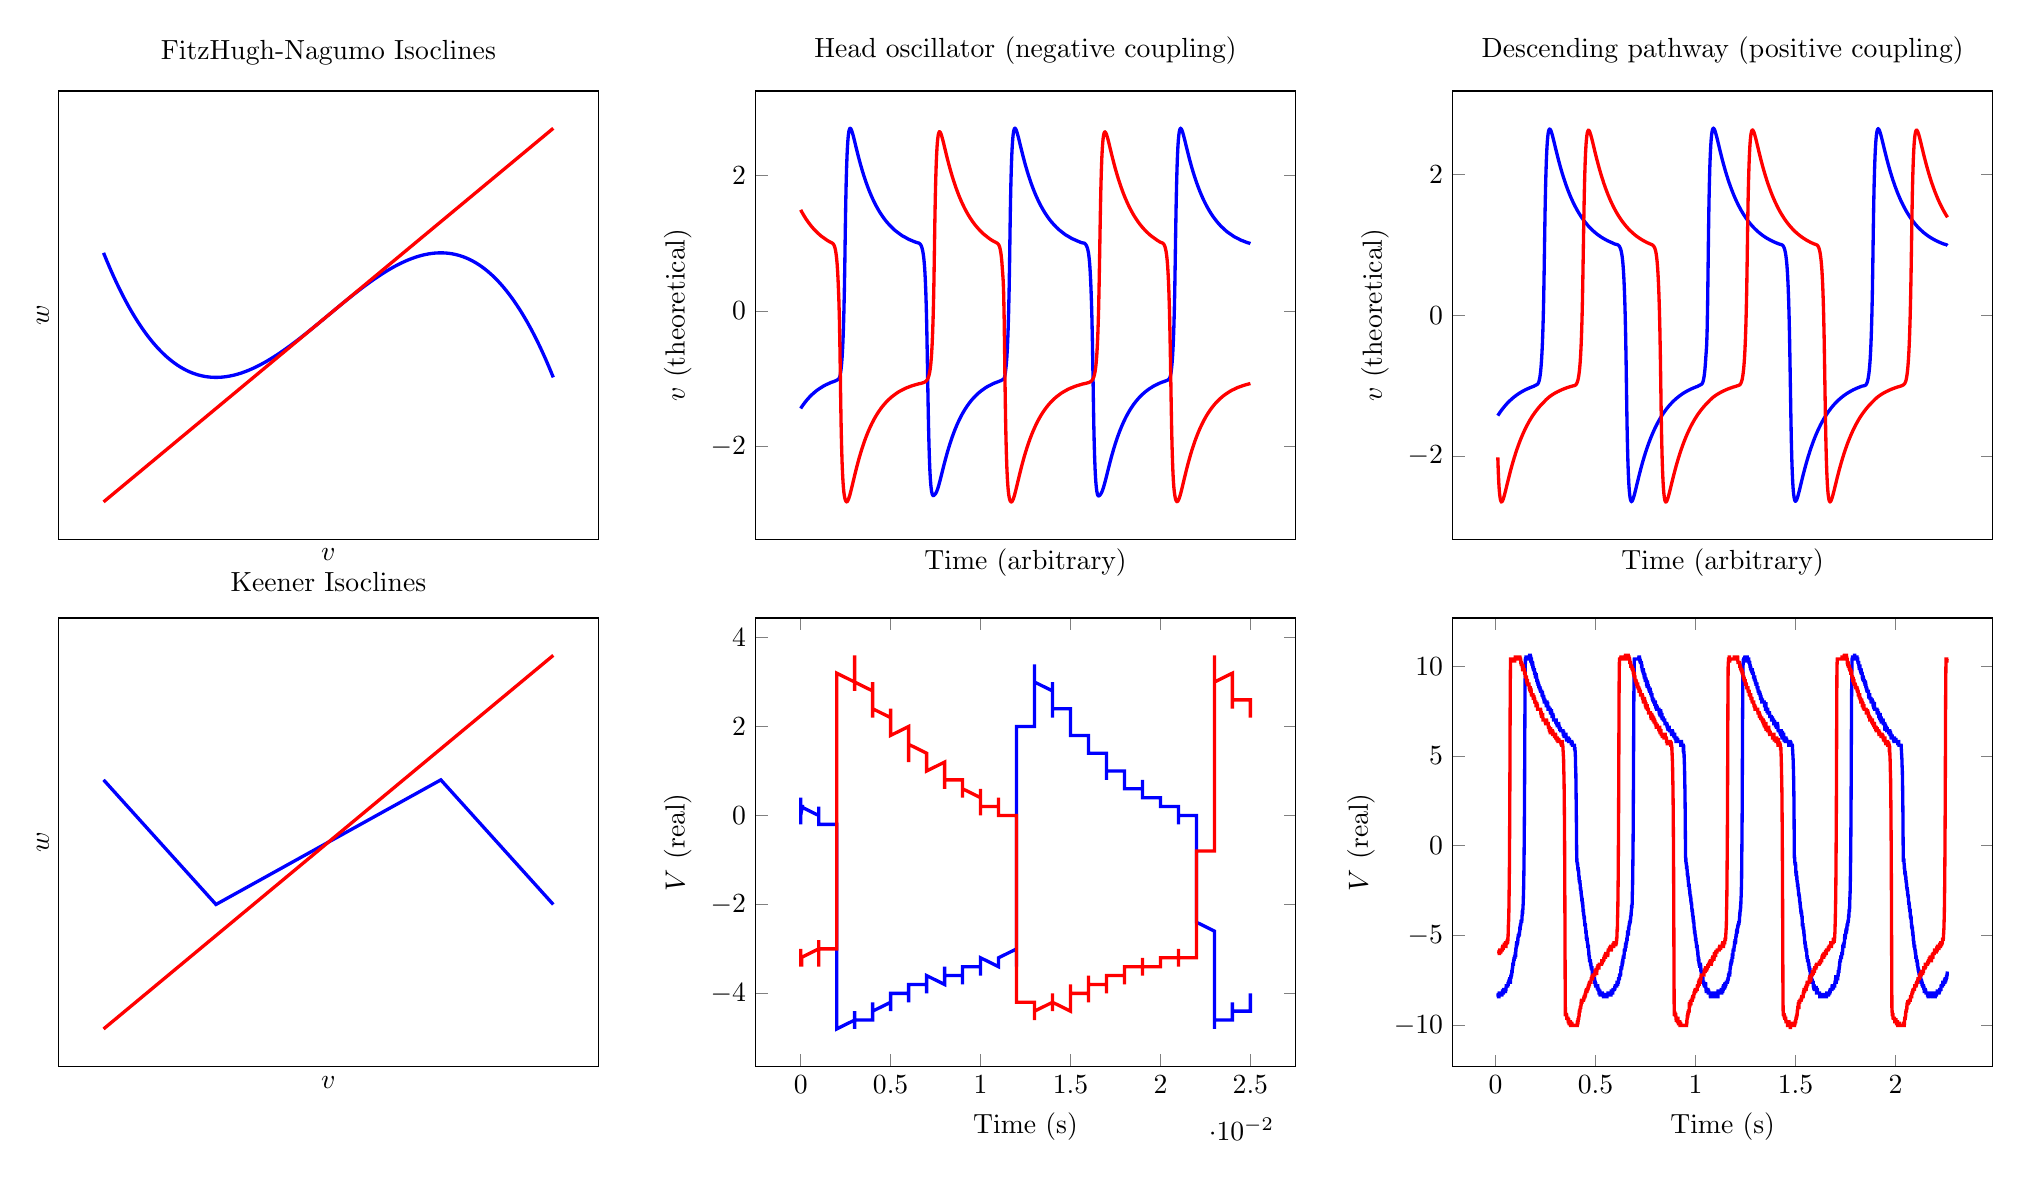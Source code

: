 \begin{tikzpicture}
\begin{groupplot}[group style={group size={3 by 2}, horizontal sep={2cm}, vertical sep={1cm}}, no markers, xtick={\empty}, ytick={\empty}, xlabel={{Time (arbitrary)}}, ylabel={{$v$ (theoretical)}}]
    \nextgroupplot[title={FitzHugh-Nagumo Isoclines}, domain={-2:2}, xlabel={{$v$}}, ylabel={{$w$}}]
    \addplot+[very thick, samples={300}]
        {x - x^3/3};
    \addplot+[very thick]
        {x};
    \nextgroupplot[title={Head oscillator (negative coupling)}, ytick={}]
    \addplot+[very thick]
        coordinates {
            (1000.0,-1.439)
            (1000.25,-1.429)
            (1000.5,-1.419)
            (1000.751,-1.409)
            (1001.001,-1.399)
            (1001.251,-1.39)
            (1001.501,-1.381)
            (1001.752,-1.371)
            (1002.002,-1.363)
            (1002.252,-1.354)
            (1002.503,-1.345)
            (1002.753,-1.337)
            (1003.003,-1.328)
            (1003.253,-1.32)
            (1003.504,-1.312)
            (1003.754,-1.305)
            (1004.004,-1.297)
            (1004.254,-1.29)
            (1004.505,-1.282)
            (1004.755,-1.275)
            (1005.005,-1.268)
            (1005.255,-1.261)
            (1005.505,-1.255)
            (1005.756,-1.248)
            (1006.006,-1.242)
            (1006.256,-1.235)
            (1006.507,-1.229)
            (1006.757,-1.223)
            (1007.007,-1.217)
            (1007.257,-1.211)
            (1007.508,-1.205)
            (1007.758,-1.2)
            (1008.008,-1.194)
            (1008.258,-1.188)
            (1008.509,-1.183)
            (1008.759,-1.178)
            (1009.009,-1.173)
            (1009.259,-1.168)
            (1009.51,-1.163)
            (1009.76,-1.158)
            (1010.01,-1.154)
            (1010.26,-1.149)
            (1010.51,-1.145)
            (1010.761,-1.141)
            (1011.011,-1.137)
            (1011.261,-1.132)
            (1011.512,-1.128)
            (1011.762,-1.124)
            (1012.012,-1.12)
            (1012.262,-1.115)
            (1012.513,-1.111)
            (1012.763,-1.108)
            (1013.013,-1.104)
            (1013.263,-1.1)
            (1013.514,-1.097)
            (1013.764,-1.093)
            (1014.014,-1.09)
            (1014.264,-1.087)
            (1014.514,-1.084)
            (1014.765,-1.081)
            (1015.015,-1.078)
            (1015.265,-1.075)
            (1015.515,-1.072)
            (1015.766,-1.069)
            (1016.016,-1.066)
            (1016.266,-1.063)
            (1016.517,-1.06)
            (1016.767,-1.057)
            (1017.017,-1.054)
            (1017.267,-1.052)
            (1017.518,-1.049)
            (1017.768,-1.047)
            (1018.018,-1.045)
            (1018.268,-1.043)
            (1018.519,-1.04)
            (1018.769,-1.038)
            (1019.019,-1.035)
            (1019.269,-1.032)
            (1019.52,-1.029)
            (1019.77,-1.026)
            (1020.02,-1.023)
            (1020.27,-1.019)
            (1020.52,-1.015)
            (1020.771,-1.01)
            (1021.021,-1.005)
            (1021.271,-0.998)
            (1021.522,-0.987)
            (1021.772,-0.968)
            (1022.022,-0.939)
            (1022.272,-0.897)
            (1022.523,-0.843)
            (1022.773,-0.774)
            (1023.023,-0.685)
            (1023.273,-0.572)
            (1023.524,-0.427)
            (1023.774,-0.242)
            (1024.024,-0.007)
            (1024.274,0.292)
            (1024.524,0.674)
            (1024.775,1.148)
            (1025.025,1.562)
            (1025.275,1.878)
            (1025.525,2.119)
            (1025.776,2.299)
            (1026.026,2.434)
            (1026.276,2.531)
            (1026.526,2.6)
            (1026.777,2.646)
            (1027.027,2.675)
            (1027.277,2.69)
            (1027.528,2.694)
            (1027.778,2.691)
            (1028.028,2.681)
            (1028.278,2.666)
            (1028.529,2.647)
            (1028.779,2.626)
            (1029.029,2.603)
            (1029.279,2.578)
            (1029.53,2.552)
            (1029.78,2.525)
            (1030.03,2.498)
            (1030.28,2.471)
            (1030.531,2.444)
            (1030.781,2.416)
            (1031.031,2.389)
            (1031.281,2.362)
            (1031.532,2.336)
            (1031.782,2.309)
            (1032.032,2.283)
            (1032.282,2.258)
            (1032.533,2.232)
            (1032.783,2.208)
            (1033.033,2.183)
            (1033.283,2.159)
            (1033.534,2.136)
            (1033.784,2.113)
            (1034.034,2.09)
            (1034.284,2.067)
            (1034.534,2.045)
            (1034.785,2.024)
            (1035.035,2.003)
            (1035.285,1.982)
            (1035.535,1.962)
            (1035.786,1.942)
            (1036.036,1.922)
            (1036.286,1.903)
            (1036.536,1.884)
            (1036.787,1.865)
            (1037.037,1.847)
            (1037.287,1.829)
            (1037.538,1.812)
            (1037.788,1.794)
            (1038.038,1.778)
            (1038.288,1.761)
            (1038.539,1.745)
            (1038.789,1.729)
            (1039.039,1.713)
            (1039.289,1.698)
            (1039.54,1.683)
            (1039.79,1.668)
            (1040.04,1.653)
            (1040.29,1.639)
            (1040.541,1.625)
            (1040.791,1.611)
            (1041.041,1.598)
            (1041.291,1.585)
            (1041.542,1.572)
            (1041.792,1.559)
            (1042.042,1.546)
            (1042.292,1.534)
            (1042.543,1.522)
            (1042.793,1.51)
            (1043.043,1.499)
            (1043.293,1.487)
            (1043.544,1.476)
            (1043.794,1.465)
            (1044.044,1.454)
            (1044.294,1.444)
            (1044.545,1.434)
            (1044.795,1.423)
            (1045.045,1.414)
            (1045.295,1.404)
            (1045.545,1.394)
            (1045.796,1.385)
            (1046.046,1.375)
            (1046.296,1.366)
            (1046.546,1.357)
            (1046.797,1.349)
            (1047.047,1.34)
            (1047.297,1.331)
            (1047.548,1.323)
            (1047.798,1.315)
            (1048.048,1.307)
            (1048.298,1.299)
            (1048.549,1.292)
            (1048.799,1.285)
            (1049.049,1.277)
            (1049.299,1.27)
            (1049.55,1.263)
            (1049.8,1.256)
            (1050.05,1.249)
            (1050.3,1.243)
            (1050.551,1.236)
            (1050.801,1.229)
            (1051.051,1.223)
            (1051.301,1.216)
            (1051.552,1.21)
            (1051.802,1.204)
            (1052.052,1.198)
            (1052.302,1.192)
            (1052.553,1.186)
            (1052.803,1.181)
            (1053.053,1.176)
            (1053.303,1.171)
            (1053.554,1.166)
            (1053.804,1.161)
            (1054.054,1.156)
            (1054.304,1.151)
            (1054.555,1.146)
            (1054.805,1.141)
            (1055.055,1.136)
            (1055.305,1.131)
            (1055.555,1.127)
            (1055.806,1.122)
            (1056.056,1.117)
            (1056.306,1.112)
            (1056.556,1.108)
            (1056.807,1.104)
            (1057.057,1.101)
            (1057.307,1.097)
            (1057.558,1.094)
            (1057.808,1.09)
            (1058.058,1.087)
            (1058.308,1.083)
            (1058.559,1.079)
            (1058.809,1.076)
            (1059.059,1.072)
            (1059.309,1.068)
            (1059.56,1.064)
            (1059.81,1.061)
            (1060.06,1.057)
            (1060.31,1.054)
            (1060.561,1.051)
            (1060.811,1.049)
            (1061.061,1.046)
            (1061.311,1.043)
            (1061.562,1.041)
            (1061.812,1.038)
            (1062.062,1.035)
            (1062.312,1.032)
            (1062.563,1.029)
            (1062.813,1.026)
            (1063.063,1.024)
            (1063.313,1.021)
            (1063.564,1.018)
            (1063.814,1.016)
            (1064.064,1.014)
            (1064.314,1.012)
            (1064.565,1.01)
            (1064.815,1.008)
            (1065.065,1.006)
            (1065.315,1.004)
            (1065.566,1.002)
            (1065.816,0.999)
            (1066.066,0.995)
            (1066.316,0.989)
            (1066.566,0.981)
            (1066.817,0.971)
            (1067.067,0.958)
            (1067.317,0.94)
            (1067.568,0.917)
            (1067.818,0.888)
            (1068.068,0.851)
            (1068.318,0.805)
            (1068.569,0.745)
            (1068.819,0.668)
            (1069.069,0.568)
            (1069.319,0.438)
            (1069.57,0.272)
            (1069.82,0.06)
            (1070.07,-0.218)
            (1070.32,-0.576)
            (1070.571,-0.966)
            (1070.821,-1.349)
            (1071.071,-1.692)
            (1071.321,-1.973)
            (1071.572,-2.188)
            (1071.822,-2.352)
            (1072.072,-2.473)
            (1072.322,-2.562)
            (1072.573,-2.625)
            (1072.823,-2.669)
            (1073.073,-2.698)
            (1073.323,-2.715)
            (1073.574,-2.723)
            (1073.824,-2.724)
            (1074.074,-2.721)
            (1074.324,-2.716)
            (1074.575,-2.709)
            (1074.825,-2.701)
            (1075.075,-2.692)
            (1075.325,-2.68)
            (1075.576,-2.666)
            (1075.826,-2.649)
            (1076.076,-2.631)
            (1076.326,-2.611)
            (1076.576,-2.589)
            (1076.827,-2.566)
            (1077.077,-2.542)
            (1077.327,-2.517)
            (1077.578,-2.492)
            (1077.828,-2.466)
            (1078.078,-2.439)
            (1078.328,-2.413)
            (1078.579,-2.386)
            (1078.829,-2.359)
            (1079.079,-2.333)
            (1079.329,-2.306)
            (1079.58,-2.28)
            (1079.83,-2.254)
            (1080.08,-2.229)
            (1080.33,-2.203)
            (1080.581,-2.178)
            (1080.831,-2.154)
            (1081.081,-2.13)
            (1081.331,-2.106)
            (1081.582,-2.083)
            (1081.832,-2.06)
            (1082.082,-2.037)
            (1082.332,-2.015)
            (1082.583,-1.994)
            (1082.833,-1.972)
            (1083.083,-1.952)
            (1083.333,-1.931)
            (1083.584,-1.911)
            (1083.834,-1.891)
            (1084.084,-1.872)
            (1084.334,-1.853)
            (1084.585,-1.835)
            (1084.835,-1.816)
            (1085.085,-1.799)
            (1085.335,-1.781)
            (1085.586,-1.764)
            (1085.836,-1.747)
            (1086.086,-1.731)
            (1086.336,-1.715)
            (1086.586,-1.699)
            (1086.837,-1.683)
            (1087.087,-1.668)
            (1087.337,-1.653)
            (1087.588,-1.639)
            (1087.838,-1.625)
            (1088.088,-1.611)
            (1088.338,-1.597)
            (1088.589,-1.583)
            (1088.839,-1.57)
            (1089.089,-1.557)
            (1089.339,-1.545)
            (1089.59,-1.532)
            (1089.84,-1.52)
            (1090.09,-1.508)
            (1090.34,-1.497)
            (1090.591,-1.485)
            (1090.841,-1.474)
            (1091.091,-1.463)
            (1091.341,-1.452)
            (1091.592,-1.442)
            (1091.842,-1.431)
            (1092.092,-1.421)
            (1092.342,-1.411)
            (1092.593,-1.401)
            (1092.843,-1.392)
            (1093.093,-1.383)
            (1093.343,-1.373)
            (1093.594,-1.364)
            (1093.844,-1.356)
            (1094.094,-1.347)
            (1094.344,-1.339)
            (1094.595,-1.33)
            (1094.845,-1.322)
            (1095.095,-1.314)
            (1095.345,-1.306)
            (1095.596,-1.299)
            (1095.846,-1.291)
            (1096.096,-1.284)
            (1096.346,-1.277)
            (1096.597,-1.27)
            (1096.847,-1.263)
            (1097.097,-1.256)
            (1097.347,-1.249)
            (1097.598,-1.243)
            (1097.848,-1.236)
            (1098.098,-1.23)
            (1098.348,-1.224)
            (1098.599,-1.218)
            (1098.849,-1.212)
            (1099.099,-1.206)
            (1099.349,-1.201)
            (1099.6,-1.195)
            (1099.85,-1.19)
            (1100.1,-1.185)
            (1100.35,-1.179)
            (1100.601,-1.174)
            (1100.851,-1.17)
            (1101.101,-1.165)
            (1101.351,-1.16)
            (1101.602,-1.155)
            (1101.852,-1.151)
            (1102.102,-1.146)
            (1102.352,-1.141)
            (1102.603,-1.137)
            (1102.853,-1.132)
            (1103.103,-1.128)
            (1103.353,-1.124)
            (1103.604,-1.12)
            (1103.854,-1.116)
            (1104.104,-1.112)
            (1104.354,-1.109)
            (1104.605,-1.105)
            (1104.855,-1.102)
            (1105.105,-1.099)
            (1105.355,-1.095)
            (1105.606,-1.092)
            (1105.856,-1.089)
            (1106.106,-1.085)
            (1106.356,-1.082)
            (1106.607,-1.078)
            (1106.857,-1.075)
            (1107.107,-1.072)
            (1107.357,-1.069)
            (1107.608,-1.066)
            (1107.858,-1.063)
            (1108.108,-1.061)
            (1108.358,-1.058)
            (1108.609,-1.056)
            (1108.859,-1.053)
            (1109.109,-1.051)
            (1109.359,-1.048)
            (1109.61,-1.046)
            (1109.86,-1.043)
            (1110.11,-1.041)
            (1110.36,-1.038)
            (1110.611,-1.035)
            (1110.861,-1.033)
            (1111.111,-1.03)
            (1111.361,-1.027)
            (1111.612,-1.024)
            (1111.862,-1.02)
            (1112.112,-1.016)
            (1112.362,-1.013)
            (1112.613,-1.01)
            (1112.863,-1.004)
            (1113.113,-0.992)
            (1113.363,-0.97)
            (1113.614,-0.938)
            (1113.864,-0.896)
            (1114.114,-0.841)
            (1114.364,-0.772)
            (1114.615,-0.683)
            (1114.865,-0.569)
            (1115.115,-0.424)
            (1115.365,-0.238)
            (1115.616,-0.002)
            (1115.866,0.299)
            (1116.116,0.683)
            (1116.366,1.158)
            (1116.617,1.579)
            (1116.867,1.889)
            (1117.117,2.127)
            (1117.367,2.306)
            (1117.618,2.438)
            (1117.868,2.534)
            (1118.118,2.602)
            (1118.368,2.648)
            (1118.619,2.676)
            (1118.869,2.691)
            (1119.119,2.695)
            (1119.369,2.691)
            (1119.62,2.68)
            (1119.87,2.666)
            (1120.12,2.647)
            (1120.37,2.625)
            (1120.621,2.602)
            (1120.871,2.577)
            (1121.121,2.551)
            (1121.371,2.525)
            (1121.622,2.497)
            (1121.872,2.47)
            (1122.122,2.443)
            (1122.372,2.416)
            (1122.623,2.388)
            (1122.873,2.361)
            (1123.123,2.335)
            (1123.373,2.308)
            (1123.624,2.282)
            (1123.874,2.257)
            (1124.124,2.232)
            (1124.374,2.207)
            (1124.625,2.182)
            (1124.875,2.158)
            (1125.125,2.135)
            (1125.375,2.112)
            (1125.626,2.089)
            (1125.876,2.067)
            (1126.126,2.045)
            (1126.376,2.023)
            (1126.627,2.002)
            (1126.877,1.981)
            (1127.127,1.961)
            (1127.377,1.941)
            (1127.628,1.921)
            (1127.878,1.902)
            (1128.128,1.883)
            (1128.378,1.865)
            (1128.629,1.847)
            (1128.879,1.829)
            (1129.129,1.811)
            (1129.379,1.794)
            (1129.63,1.777)
            (1129.88,1.76)
            (1130.13,1.744)
            (1130.38,1.728)
            (1130.631,1.713)
            (1130.881,1.697)
            (1131.131,1.682)
            (1131.381,1.667)
            (1131.632,1.653)
            (1131.882,1.639)
            (1132.132,1.625)
            (1132.382,1.611)
            (1132.633,1.597)
            (1132.883,1.584)
            (1133.133,1.571)
            (1133.383,1.558)
            (1133.634,1.546)
            (1133.884,1.534)
            (1134.134,1.522)
            (1134.384,1.51)
            (1134.635,1.498)
            (1134.885,1.487)
            (1135.135,1.476)
            (1135.385,1.465)
            (1135.636,1.454)
            (1135.886,1.444)
            (1136.136,1.433)
            (1136.386,1.423)
            (1136.637,1.413)
            (1136.887,1.403)
            (1137.137,1.394)
            (1137.387,1.384)
            (1137.638,1.375)
            (1137.888,1.366)
            (1138.138,1.357)
            (1138.388,1.348)
            (1138.639,1.34)
            (1138.889,1.331)
            (1139.139,1.323)
            (1139.389,1.315)
            (1139.64,1.307)
            (1139.89,1.3)
            (1140.14,1.292)
            (1140.39,1.285)
            (1140.641,1.277)
            (1140.891,1.27)
            (1141.141,1.263)
            (1141.391,1.256)
            (1141.642,1.249)
            (1141.892,1.242)
            (1142.142,1.235)
            (1142.392,1.229)
            (1142.643,1.222)
            (1142.893,1.216)
            (1143.143,1.21)
            (1143.393,1.204)
            (1143.644,1.198)
            (1143.894,1.192)
            (1144.144,1.187)
            (1144.394,1.182)
            (1144.645,1.177)
            (1144.895,1.171)
            (1145.145,1.166)
            (1145.395,1.161)
            (1145.646,1.156)
            (1145.896,1.151)
            (1146.146,1.145)
            (1146.396,1.14)
            (1146.647,1.135)
            (1146.897,1.13)
            (1147.147,1.125)
            (1147.397,1.121)
            (1147.648,1.117)
            (1147.898,1.113)
            (1148.148,1.109)
            (1148.398,1.106)
            (1148.649,1.102)
            (1148.899,1.098)
            (1149.149,1.094)
            (1149.399,1.09)
            (1149.65,1.086)
            (1149.9,1.082)
            (1150.15,1.078)
            (1150.4,1.074)
            (1150.651,1.071)
            (1150.901,1.067)
            (1151.151,1.064)
            (1151.401,1.061)
            (1151.652,1.058)
            (1151.902,1.055)
            (1152.152,1.052)
            (1152.402,1.049)
            (1152.653,1.046)
            (1152.903,1.044)
            (1153.153,1.041)
            (1153.403,1.038)
            (1153.654,1.034)
            (1153.904,1.031)
            (1154.154,1.029)
            (1154.404,1.026)
            (1154.655,1.023)
            (1154.905,1.021)
            (1155.155,1.018)
            (1155.405,1.015)
            (1155.656,1.012)
            (1155.906,1.01)
            (1156.156,1.008)
            (1156.406,1.006)
            (1156.657,1.005)
            (1156.907,1.004)
            (1157.157,1.003)
            (1157.407,1.002)
            (1157.658,0.999)
            (1157.908,0.996)
            (1158.158,0.991)
            (1158.408,0.983)
            (1158.659,0.972)
            (1158.909,0.96)
            (1159.159,0.944)
            (1159.409,0.925)
            (1159.66,0.9)
            (1159.91,0.867)
            (1160.16,0.824)
            (1160.41,0.767)
            (1160.661,0.693)
            (1160.911,0.595)
            (1161.161,0.471)
            (1161.411,0.313)
            (1161.662,0.122)
            (1161.912,-0.115)
            (1162.162,-0.427)
            (1162.412,-0.811)
            (1162.663,-1.236)
            (1162.913,-1.636)
            (1163.163,-1.935)
            (1163.414,-2.162)
            (1163.664,-2.334)
            (1163.914,-2.461)
            (1164.164,-2.553)
            (1164.414,-2.619)
            (1164.665,-2.667)
            (1164.915,-2.699)
            (1165.165,-2.718)
            (1165.415,-2.727)
            (1165.666,-2.729)
            (1165.916,-2.727)
            (1166.166,-2.722)
            (1166.416,-2.715)
            (1166.667,-2.707)
            (1166.917,-2.697)
            (1167.167,-2.685)
            (1167.417,-2.671)
            (1167.668,-2.655)
            (1167.918,-2.638)
            (1168.168,-2.618)
            (1168.418,-2.596)
            (1168.669,-2.574)
            (1168.919,-2.55)
            (1169.169,-2.525)
            (1169.419,-2.5)
            (1169.67,-2.474)
            (1169.92,-2.447)
            (1170.17,-2.421)
            (1170.42,-2.394)
            (1170.671,-2.367)
            (1170.921,-2.341)
            (1171.171,-2.314)
            (1171.421,-2.288)
            (1171.672,-2.262)
            (1171.922,-2.236)
            (1172.172,-2.211)
            (1172.422,-2.186)
            (1172.673,-2.161)
            (1172.923,-2.137)
            (1173.173,-2.113)
            (1173.424,-2.09)
            (1173.674,-2.067)
            (1173.924,-2.044)
            (1174.174,-2.022)
            (1174.424,-2.0)
            (1174.675,-1.979)
            (1174.925,-1.958)
            (1175.175,-1.937)
            (1175.425,-1.917)
            (1175.676,-1.897)
            (1175.926,-1.878)
            (1176.176,-1.859)
            (1176.426,-1.84)
            (1176.677,-1.822)
            (1176.927,-1.804)
            (1177.177,-1.786)
            (1177.427,-1.769)
            (1177.678,-1.752)
            (1177.928,-1.736)
            (1178.178,-1.72)
            (1178.428,-1.704)
            (1178.679,-1.688)
            (1178.929,-1.673)
            (1179.179,-1.658)
            (1179.429,-1.643)
            (1179.68,-1.629)
            (1179.93,-1.615)
            (1180.18,-1.601)
            (1180.43,-1.587)
            (1180.681,-1.574)
            (1180.931,-1.561)
            (1181.181,-1.548)
            (1181.431,-1.536)
            (1181.682,-1.524)
            (1181.932,-1.512)
            (1182.182,-1.5)
            (1182.432,-1.489)
            (1182.683,-1.477)
            (1182.933,-1.466)
            (1183.183,-1.455)
            (1183.434,-1.445)
            (1183.684,-1.434)
            (1183.934,-1.424)
            (1184.184,-1.414)
            (1184.434,-1.404)
            (1184.685,-1.395)
            (1184.935,-1.385)
            (1185.185,-1.376)
            (1185.435,-1.367)
            (1185.686,-1.358)
            (1185.936,-1.35)
            (1186.186,-1.341)
            (1186.436,-1.333)
            (1186.687,-1.325)
            (1186.937,-1.317)
            (1187.187,-1.309)
            (1187.437,-1.301)
            (1187.688,-1.293)
            (1187.938,-1.286)
            (1188.188,-1.279)
            (1188.438,-1.272)
            (1188.689,-1.265)
            (1188.939,-1.258)
            (1189.189,-1.251)
            (1189.439,-1.245)
            (1189.69,-1.239)
            (1189.94,-1.232)
            (1190.19,-1.226)
            (1190.44,-1.22)
            (1190.691,-1.214)
            (1190.941,-1.208)
            (1191.191,-1.202)
            (1191.441,-1.197)
            (1191.692,-1.191)
            (1191.942,-1.186)
            (1192.192,-1.181)
            (1192.442,-1.175)
            (1192.693,-1.171)
            (1192.943,-1.166)
            (1193.193,-1.161)
            (1193.444,-1.156)
            (1193.694,-1.152)
            (1193.944,-1.147)
            (1194.194,-1.143)
            (1194.445,-1.139)
            (1194.695,-1.134)
            (1194.945,-1.13)
            (1195.195,-1.126)
            (1195.445,-1.121)
            (1195.696,-1.117)
            (1195.946,-1.113)
            (1196.196,-1.109)
            (1196.446,-1.106)
            (1196.697,-1.102)
            (1196.947,-1.099)
            (1197.197,-1.096)
            (1197.447,-1.092)
            (1197.698,-1.089)
            (1197.948,-1.086)
            (1198.198,-1.083)
            (1198.448,-1.08)
            (1198.699,-1.077)
            (1198.949,-1.073)
            (1199.199,-1.07)
            (1199.449,-1.067)
            (1199.7,-1.064)
            (1199.95,-1.061)
            (1200.2,-1.058)
            (1200.45,-1.056)
            (1200.701,-1.053)
            (1200.951,-1.051)
            (1201.201,-1.049)
            (1201.451,-1.046)
            (1201.702,-1.044)
            (1201.952,-1.042)
            (1202.202,-1.039)
            (1202.452,-1.037)
            (1202.703,-1.034)
            (1202.953,-1.032)
            (1203.203,-1.029)
            (1203.454,-1.027)
            (1203.704,-1.024)
            (1203.954,-1.021)
            (1204.204,-1.017)
            (1204.455,-1.012)
            (1204.705,-1.006)
            (1204.955,-0.999)
            (1205.205,-0.986)
            (1205.455,-0.967)
            (1205.706,-0.937)
            (1205.956,-0.896)
            (1206.206,-0.842)
            (1206.456,-0.772)
            (1206.707,-0.683)
            (1206.957,-0.569)
            (1207.207,-0.424)
            (1207.457,-0.239)
            (1207.708,-0.002)
            (1207.958,0.308)
            (1208.208,0.721)
            (1208.458,1.154)
            (1208.709,1.543)
            (1208.959,1.858)
            (1209.209,2.102)
            (1209.459,2.287)
            (1209.71,2.425)
            (1209.96,2.524)
            (1210.21,2.593)
            (1210.46,2.641)
            (1210.711,2.672)
            (1210.961,2.688)
            (1211.211,2.693)
            (1211.461,2.689)
            (1211.712,2.68)
            (1211.962,2.666)
            (1212.212,2.647)
            (1212.462,2.626)
            (1212.713,2.603)
            (1212.963,2.578)
            (1213.213,2.552)
            (1213.464,2.526)
            (1213.714,2.499)
            (1213.964,2.472)
            (1214.214,2.444)
            (1214.465,2.417)
            (1214.715,2.39)
            (1214.965,2.363)
            (1215.215,2.336)
            (1215.466,2.31)
            (1215.716,2.284)
            (1215.966,2.258)
            (1216.216,2.233)
            (1216.466,2.208)
            (1216.717,2.184)
            (1216.967,2.16)
            (1217.217,2.136)
            (1217.467,2.113)
            (1217.718,2.09)
            (1217.968,2.068)
            (1218.218,2.046)
            (1218.468,2.025)
            (1218.719,2.003)
            (1218.969,1.983)
            (1219.219,1.962)
            (1219.469,1.942)
            (1219.72,1.923)
            (1219.97,1.903)
            (1220.22,1.884)
            (1220.47,1.866)
            (1220.721,1.848)
            (1220.971,1.83)
            (1221.221,1.812)
            (1221.471,1.795)
            (1221.722,1.778)
            (1221.972,1.761)
            (1222.222,1.745)
            (1222.472,1.729)
            (1222.723,1.714)
            (1222.973,1.698)
            (1223.223,1.683)
            (1223.474,1.668)
            (1223.724,1.654)
            (1223.974,1.639)
            (1224.224,1.625)
            (1224.475,1.612)
            (1224.725,1.598)
            (1224.975,1.585)
            (1225.225,1.572)
            (1225.476,1.559)
            (1225.726,1.547)
            (1225.976,1.535)
            (1226.226,1.522)
            (1226.476,1.511)
            (1226.727,1.499)
            (1226.977,1.488)
            (1227.227,1.476)
            (1227.477,1.465)
            (1227.728,1.455)
            (1227.978,1.444)
            (1228.228,1.434)
            (1228.478,1.424)
            (1228.729,1.414)
            (1228.979,1.404)
            (1229.229,1.394)
            (1229.479,1.385)
            (1229.73,1.376)
            (1229.98,1.367)
            (1230.23,1.358)
            (1230.48,1.349)
            (1230.731,1.341)
            (1230.981,1.332)
            (1231.231,1.324)
            (1231.481,1.316)
            (1231.732,1.308)
            (1231.982,1.3)
            (1232.232,1.292)
            (1232.482,1.284)
            (1232.733,1.277)
            (1232.983,1.27)
            (1233.233,1.262)
            (1233.484,1.256)
            (1233.734,1.249)
            (1233.984,1.242)
            (1234.234,1.236)
            (1234.485,1.23)
            (1234.735,1.224)
            (1234.985,1.217)
            (1235.235,1.211)
            (1235.486,1.205)
            (1235.736,1.199)
            (1235.986,1.193)
            (1236.236,1.187)
            (1236.486,1.181)
            (1236.737,1.176)
            (1236.987,1.17)
            (1237.237,1.165)
            (1237.487,1.159)
            (1237.738,1.155)
            (1237.988,1.15)
            (1238.238,1.146)
            (1238.488,1.141)
            (1238.739,1.137)
            (1238.989,1.132)
            (1239.239,1.128)
            (1239.489,1.123)
            (1239.74,1.119)
            (1239.99,1.114)
            (1240.24,1.11)
            (1240.491,1.105)
            (1240.741,1.101)
            (1240.991,1.096)
            (1241.241,1.092)
            (1241.492,1.089)
            (1241.742,1.085)
            (1241.992,1.082)
            (1242.242,1.079)
            (1242.492,1.076)
            (1242.743,1.072)
            (1242.993,1.069)
            (1243.243,1.066)
            (1243.494,1.062)
            (1243.744,1.059)
            (1243.994,1.055)
            (1244.244,1.052)
            (1244.495,1.048)
            (1244.745,1.045)
            (1244.995,1.042)
            (1245.245,1.04)
            (1245.495,1.037)
            (1245.746,1.035)
            (1245.996,1.032)
            (1246.246,1.03)
            (1246.496,1.027)
            (1246.747,1.024)
            (1246.997,1.022)
            (1247.247,1.019)
            (1247.497,1.016)
            (1247.748,1.014)
            (1247.998,1.011)
            (1248.248,1.009)
            (1248.498,1.007)
            (1248.749,1.005)
            (1248.999,1.003)
            (1249.249,1.002)
            (1249.499,1.0)
            (1249.75,0.997)
            (1250.0,0.994)
        }
        ;
    \addplot+[very thick]
        coordinates {
            (1000.0,1.492)
            (1000.25,1.479)
            (1000.5,1.467)
            (1000.751,1.455)
            (1001.001,1.443)
            (1001.251,1.432)
            (1001.501,1.42)
            (1001.752,1.409)
            (1002.002,1.398)
            (1002.252,1.387)
            (1002.503,1.377)
            (1002.753,1.366)
            (1003.003,1.356)
            (1003.253,1.346)
            (1003.504,1.337)
            (1003.754,1.327)
            (1004.004,1.318)
            (1004.254,1.309)
            (1004.505,1.299)
            (1004.755,1.291)
            (1005.005,1.282)
            (1005.255,1.273)
            (1005.505,1.265)
            (1005.756,1.256)
            (1006.006,1.248)
            (1006.256,1.24)
            (1006.507,1.232)
            (1006.757,1.225)
            (1007.007,1.217)
            (1007.257,1.21)
            (1007.508,1.203)
            (1007.758,1.196)
            (1008.008,1.189)
            (1008.258,1.182)
            (1008.509,1.176)
            (1008.759,1.169)
            (1009.009,1.163)
            (1009.259,1.156)
            (1009.51,1.15)
            (1009.76,1.144)
            (1010.01,1.138)
            (1010.26,1.131)
            (1010.51,1.125)
            (1010.761,1.12)
            (1011.011,1.114)
            (1011.261,1.108)
            (1011.512,1.103)
            (1011.762,1.098)
            (1012.012,1.093)
            (1012.262,1.089)
            (1012.513,1.084)
            (1012.763,1.079)
            (1013.013,1.075)
            (1013.263,1.07)
            (1013.514,1.065)
            (1013.764,1.06)
            (1014.014,1.056)
            (1014.264,1.051)
            (1014.514,1.046)
            (1014.765,1.042)
            (1015.015,1.037)
            (1015.265,1.033)
            (1015.515,1.03)
            (1015.766,1.026)
            (1016.016,1.022)
            (1016.266,1.018)
            (1016.517,1.015)
            (1016.767,1.012)
            (1017.017,1.009)
            (1017.267,1.006)
            (1017.518,1.002)
            (1017.768,0.997)
            (1018.018,0.991)
            (1018.268,0.982)
            (1018.519,0.97)
            (1018.769,0.954)
            (1019.019,0.934)
            (1019.269,0.906)
            (1019.52,0.871)
            (1019.77,0.825)
            (1020.02,0.766)
            (1020.27,0.689)
            (1020.52,0.59)
            (1020.771,0.463)
            (1021.021,0.303)
            (1021.271,0.125)
            (1021.522,-0.122)
            (1021.772,-0.473)
            (1022.022,-0.912)
            (1022.272,-1.375)
            (1022.523,-1.752)
            (1022.773,-2.028)
            (1023.023,-2.24)
            (1023.273,-2.4)
            (1023.524,-2.52)
            (1023.774,-2.611)
            (1024.024,-2.678)
            (1024.274,-2.726)
            (1024.524,-2.76)
            (1024.775,-2.785)
            (1025.025,-2.802)
            (1025.275,-2.812)
            (1025.525,-2.816)
            (1025.776,-2.814)
            (1026.026,-2.807)
            (1026.276,-2.796)
            (1026.526,-2.781)
            (1026.777,-2.763)
            (1027.027,-2.743)
            (1027.277,-2.721)
            (1027.528,-2.697)
            (1027.778,-2.671)
            (1028.028,-2.645)
            (1028.278,-2.618)
            (1028.529,-2.591)
            (1028.779,-2.563)
            (1029.029,-2.535)
            (1029.279,-2.507)
            (1029.53,-2.479)
            (1029.78,-2.452)
            (1030.03,-2.424)
            (1030.28,-2.397)
            (1030.531,-2.37)
            (1030.781,-2.343)
            (1031.031,-2.317)
            (1031.281,-2.291)
            (1031.532,-2.266)
            (1031.782,-2.241)
            (1032.032,-2.217)
            (1032.282,-2.192)
            (1032.533,-2.169)
            (1032.783,-2.146)
            (1033.033,-2.123)
            (1033.283,-2.1)
            (1033.534,-2.078)
            (1033.784,-2.057)
            (1034.034,-2.036)
            (1034.284,-2.015)
            (1034.534,-1.995)
            (1034.785,-1.975)
            (1035.035,-1.955)
            (1035.285,-1.936)
            (1035.535,-1.917)
            (1035.786,-1.899)
            (1036.036,-1.881)
            (1036.286,-1.863)
            (1036.536,-1.846)
            (1036.787,-1.829)
            (1037.037,-1.812)
            (1037.287,-1.796)
            (1037.538,-1.78)
            (1037.788,-1.764)
            (1038.038,-1.749)
            (1038.288,-1.734)
            (1038.539,-1.719)
            (1038.789,-1.705)
            (1039.039,-1.691)
            (1039.289,-1.677)
            (1039.54,-1.663)
            (1039.79,-1.65)
            (1040.04,-1.637)
            (1040.29,-1.624)
            (1040.541,-1.611)
            (1040.791,-1.599)
            (1041.041,-1.587)
            (1041.291,-1.575)
            (1041.542,-1.563)
            (1041.792,-1.552)
            (1042.042,-1.541)
            (1042.292,-1.53)
            (1042.543,-1.519)
            (1042.793,-1.509)
            (1043.043,-1.499)
            (1043.293,-1.489)
            (1043.544,-1.479)
            (1043.794,-1.469)
            (1044.044,-1.46)
            (1044.294,-1.45)
            (1044.545,-1.441)
            (1044.795,-1.432)
            (1045.045,-1.423)
            (1045.295,-1.415)
            (1045.545,-1.406)
            (1045.796,-1.398)
            (1046.046,-1.39)
            (1046.296,-1.382)
            (1046.546,-1.375)
            (1046.797,-1.367)
            (1047.047,-1.36)
            (1047.297,-1.352)
            (1047.548,-1.345)
            (1047.798,-1.338)
            (1048.048,-1.331)
            (1048.298,-1.325)
            (1048.549,-1.318)
            (1048.799,-1.311)
            (1049.049,-1.305)
            (1049.299,-1.299)
            (1049.55,-1.293)
            (1049.8,-1.287)
            (1050.05,-1.281)
            (1050.3,-1.275)
            (1050.551,-1.269)
            (1050.801,-1.264)
            (1051.051,-1.259)
            (1051.301,-1.254)
            (1051.552,-1.248)
            (1051.802,-1.244)
            (1052.052,-1.239)
            (1052.302,-1.234)
            (1052.553,-1.229)
            (1052.803,-1.224)
            (1053.053,-1.219)
            (1053.303,-1.215)
            (1053.554,-1.21)
            (1053.804,-1.206)
            (1054.054,-1.201)
            (1054.304,-1.197)
            (1054.555,-1.193)
            (1054.805,-1.189)
            (1055.055,-1.185)
            (1055.305,-1.182)
            (1055.555,-1.178)
            (1055.806,-1.175)
            (1056.056,-1.172)
            (1056.306,-1.168)
            (1056.556,-1.165)
            (1056.807,-1.161)
            (1057.057,-1.158)
            (1057.307,-1.154)
            (1057.558,-1.151)
            (1057.808,-1.147)
            (1058.058,-1.144)
            (1058.308,-1.141)
            (1058.559,-1.138)
            (1058.809,-1.135)
            (1059.059,-1.133)
            (1059.309,-1.13)
            (1059.56,-1.128)
            (1059.81,-1.126)
            (1060.06,-1.123)
            (1060.31,-1.12)
            (1060.561,-1.118)
            (1060.811,-1.115)
            (1061.061,-1.112)
            (1061.311,-1.11)
            (1061.562,-1.107)
            (1061.812,-1.105)
            (1062.062,-1.103)
            (1062.312,-1.101)
            (1062.563,-1.099)
            (1062.813,-1.097)
            (1063.063,-1.095)
            (1063.313,-1.093)
            (1063.564,-1.091)
            (1063.814,-1.089)
            (1064.064,-1.087)
            (1064.314,-1.085)
            (1064.565,-1.083)
            (1064.815,-1.081)
            (1065.065,-1.08)
            (1065.315,-1.078)
            (1065.566,-1.076)
            (1065.816,-1.075)
            (1066.066,-1.073)
            (1066.316,-1.072)
            (1066.566,-1.07)
            (1066.817,-1.069)
            (1067.067,-1.067)
            (1067.317,-1.065)
            (1067.568,-1.063)
            (1067.818,-1.061)
            (1068.068,-1.059)
            (1068.318,-1.057)
            (1068.569,-1.054)
            (1068.819,-1.051)
            (1069.069,-1.047)
            (1069.319,-1.043)
            (1069.57,-1.038)
            (1069.82,-1.032)
            (1070.07,-1.024)
            (1070.32,-1.015)
            (1070.571,-1.004)
            (1070.821,-0.99)
            (1071.071,-0.973)
            (1071.321,-0.951)
            (1071.572,-0.923)
            (1071.822,-0.887)
            (1072.072,-0.842)
            (1072.322,-0.784)
            (1072.573,-0.709)
            (1072.823,-0.615)
            (1073.073,-0.494)
            (1073.323,-0.341)
            (1073.574,-0.146)
            (1073.824,0.104)
            (1074.074,0.427)
            (1074.324,0.861)
            (1074.575,1.299)
            (1074.825,1.662)
            (1075.075,1.938)
            (1075.325,2.151)
            (1075.576,2.311)
            (1075.826,2.429)
            (1076.076,2.513)
            (1076.326,2.571)
            (1076.576,2.61)
            (1076.827,2.632)
            (1077.077,2.642)
            (1077.327,2.642)
            (1077.578,2.636)
            (1077.828,2.623)
            (1078.078,2.607)
            (1078.328,2.587)
            (1078.579,2.564)
            (1078.829,2.54)
            (1079.079,2.514)
            (1079.329,2.488)
            (1079.58,2.461)
            (1079.83,2.433)
            (1080.08,2.406)
            (1080.33,2.378)
            (1080.581,2.351)
            (1080.831,2.323)
            (1081.081,2.296)
            (1081.331,2.27)
            (1081.582,2.243)
            (1081.832,2.217)
            (1082.082,2.191)
            (1082.332,2.166)
            (1082.583,2.141)
            (1082.833,2.117)
            (1083.083,2.093)
            (1083.333,2.069)
            (1083.584,2.046)
            (1083.834,2.023)
            (1084.084,2.001)
            (1084.334,1.979)
            (1084.585,1.958)
            (1084.835,1.936)
            (1085.085,1.916)
            (1085.335,1.895)
            (1085.586,1.875)
            (1085.836,1.856)
            (1086.086,1.836)
            (1086.336,1.817)
            (1086.586,1.799)
            (1086.837,1.781)
            (1087.087,1.763)
            (1087.337,1.745)
            (1087.588,1.728)
            (1087.838,1.711)
            (1088.088,1.694)
            (1088.338,1.678)
            (1088.589,1.662)
            (1088.839,1.647)
            (1089.089,1.631)
            (1089.339,1.616)
            (1089.59,1.601)
            (1089.84,1.587)
            (1090.09,1.573)
            (1090.34,1.559)
            (1090.591,1.545)
            (1090.841,1.531)
            (1091.091,1.518)
            (1091.341,1.505)
            (1091.592,1.492)
            (1091.842,1.48)
            (1092.092,1.468)
            (1092.342,1.455)
            (1092.593,1.444)
            (1092.843,1.432)
            (1093.093,1.421)
            (1093.343,1.41)
            (1093.594,1.399)
            (1093.844,1.388)
            (1094.094,1.377)
            (1094.344,1.367)
            (1094.595,1.357)
            (1094.845,1.347)
            (1095.095,1.337)
            (1095.345,1.328)
            (1095.596,1.318)
            (1095.846,1.309)
            (1096.096,1.3)
            (1096.346,1.291)
            (1096.597,1.282)
            (1096.847,1.273)
            (1097.097,1.265)
            (1097.347,1.257)
            (1097.598,1.249)
            (1097.848,1.241)
            (1098.098,1.233)
            (1098.348,1.226)
            (1098.599,1.218)
            (1098.849,1.211)
            (1099.099,1.204)
            (1099.349,1.197)
            (1099.6,1.19)
            (1099.85,1.183)
            (1100.1,1.176)
            (1100.35,1.169)
            (1100.601,1.162)
            (1100.851,1.156)
            (1101.101,1.149)
            (1101.351,1.143)
            (1101.602,1.137)
            (1101.852,1.131)
            (1102.102,1.126)
            (1102.352,1.12)
            (1102.603,1.115)
            (1102.853,1.11)
            (1103.103,1.105)
            (1103.353,1.1)
            (1103.604,1.095)
            (1103.854,1.089)
            (1104.104,1.084)
            (1104.354,1.079)
            (1104.605,1.074)
            (1104.855,1.069)
            (1105.105,1.064)
            (1105.355,1.059)
            (1105.606,1.055)
            (1105.856,1.05)
            (1106.106,1.046)
            (1106.356,1.042)
            (1106.607,1.038)
            (1106.857,1.034)
            (1107.107,1.03)
            (1107.357,1.026)
            (1107.608,1.023)
            (1107.858,1.02)
            (1108.108,1.016)
            (1108.358,1.013)
            (1108.609,1.01)
            (1108.859,1.006)
            (1109.109,1.002)
            (1109.359,0.998)
            (1109.61,0.992)
            (1109.86,0.984)
            (1110.11,0.974)
            (1110.36,0.96)
            (1110.611,0.941)
            (1110.861,0.917)
            (1111.111,0.885)
            (1111.361,0.842)
            (1111.612,0.787)
            (1111.862,0.714)
            (1112.112,0.622)
            (1112.362,0.531)
            (1112.613,0.431)
            (1112.863,0.23)
            (1113.113,-0.112)
            (1113.363,-0.578)
            (1113.614,-1.096)
            (1113.864,-1.539)
            (1114.114,-1.865)
            (1114.364,-2.117)
            (1114.615,-2.309)
            (1114.865,-2.453)
            (1115.115,-2.561)
            (1115.365,-2.642)
            (1115.616,-2.702)
            (1115.866,-2.744)
            (1116.116,-2.774)
            (1116.366,-2.795)
            (1116.617,-2.809)
            (1116.867,-2.816)
            (1117.117,-2.818)
            (1117.367,-2.815)
            (1117.618,-2.807)
            (1117.868,-2.795)
            (1118.118,-2.779)
            (1118.368,-2.761)
            (1118.619,-2.74)
            (1118.869,-2.717)
            (1119.119,-2.693)
            (1119.369,-2.668)
            (1119.62,-2.641)
            (1119.87,-2.614)
            (1120.12,-2.587)
            (1120.37,-2.559)
            (1120.621,-2.531)
            (1120.871,-2.503)
            (1121.121,-2.475)
            (1121.371,-2.448)
            (1121.622,-2.42)
            (1121.872,-2.393)
            (1122.122,-2.366)
            (1122.372,-2.34)
            (1122.623,-2.314)
            (1122.873,-2.288)
            (1123.123,-2.262)
            (1123.373,-2.238)
            (1123.624,-2.213)
            (1123.874,-2.189)
            (1124.124,-2.165)
            (1124.374,-2.142)
            (1124.625,-2.119)
            (1124.875,-2.097)
            (1125.125,-2.075)
            (1125.375,-2.054)
            (1125.626,-2.033)
            (1125.876,-2.012)
            (1126.126,-1.992)
            (1126.376,-1.972)
            (1126.627,-1.952)
            (1126.877,-1.933)
            (1127.127,-1.915)
            (1127.377,-1.896)
            (1127.628,-1.878)
            (1127.878,-1.861)
            (1128.128,-1.843)
            (1128.378,-1.826)
            (1128.629,-1.81)
            (1128.879,-1.794)
            (1129.129,-1.778)
            (1129.379,-1.762)
            (1129.63,-1.747)
            (1129.88,-1.732)
            (1130.13,-1.717)
            (1130.38,-1.703)
            (1130.631,-1.688)
            (1130.881,-1.675)
            (1131.131,-1.661)
            (1131.381,-1.648)
            (1131.632,-1.635)
            (1131.882,-1.622)
            (1132.132,-1.609)
            (1132.382,-1.597)
            (1132.633,-1.585)
            (1132.883,-1.573)
            (1133.133,-1.562)
            (1133.383,-1.55)
            (1133.634,-1.539)
            (1133.884,-1.528)
            (1134.134,-1.518)
            (1134.384,-1.507)
            (1134.635,-1.497)
            (1134.885,-1.487)
            (1135.135,-1.477)
            (1135.385,-1.468)
            (1135.636,-1.458)
            (1135.886,-1.449)
            (1136.136,-1.44)
            (1136.386,-1.431)
            (1136.637,-1.422)
            (1136.887,-1.414)
            (1137.137,-1.405)
            (1137.387,-1.397)
            (1137.638,-1.389)
            (1137.888,-1.381)
            (1138.138,-1.373)
            (1138.388,-1.366)
            (1138.639,-1.358)
            (1138.889,-1.351)
            (1139.139,-1.344)
            (1139.389,-1.337)
            (1139.64,-1.33)
            (1139.89,-1.323)
            (1140.14,-1.317)
            (1140.39,-1.31)
            (1140.641,-1.304)
            (1140.891,-1.298)
            (1141.141,-1.292)
            (1141.391,-1.286)
            (1141.642,-1.28)
            (1141.892,-1.274)
            (1142.142,-1.269)
            (1142.392,-1.263)
            (1142.643,-1.258)
            (1142.893,-1.253)
            (1143.143,-1.248)
            (1143.393,-1.243)
            (1143.644,-1.238)
            (1143.894,-1.233)
            (1144.144,-1.228)
            (1144.394,-1.223)
            (1144.645,-1.218)
            (1144.895,-1.214)
            (1145.145,-1.209)
            (1145.395,-1.205)
            (1145.646,-1.201)
            (1145.896,-1.197)
            (1146.146,-1.193)
            (1146.396,-1.189)
            (1146.647,-1.186)
            (1146.897,-1.182)
            (1147.147,-1.178)
            (1147.397,-1.175)
            (1147.648,-1.171)
            (1147.898,-1.167)
            (1148.148,-1.163)
            (1148.398,-1.16)
            (1148.649,-1.156)
            (1148.899,-1.153)
            (1149.149,-1.15)
            (1149.399,-1.147)
            (1149.65,-1.144)
            (1149.9,-1.141)
            (1150.15,-1.138)
            (1150.4,-1.136)
            (1150.651,-1.133)
            (1150.901,-1.131)
            (1151.151,-1.128)
            (1151.401,-1.125)
            (1151.652,-1.122)
            (1151.902,-1.119)
            (1152.152,-1.117)
            (1152.402,-1.114)
            (1152.653,-1.112)
            (1152.903,-1.109)
            (1153.153,-1.107)
            (1153.403,-1.105)
            (1153.654,-1.103)
            (1153.904,-1.101)
            (1154.154,-1.099)
            (1154.404,-1.097)
            (1154.655,-1.095)
            (1154.905,-1.093)
            (1155.155,-1.091)
            (1155.405,-1.089)
            (1155.656,-1.087)
            (1155.906,-1.085)
            (1156.156,-1.083)
            (1156.406,-1.081)
            (1156.657,-1.079)
            (1156.907,-1.078)
            (1157.157,-1.076)
            (1157.407,-1.075)
            (1157.658,-1.073)
            (1157.908,-1.072)
            (1158.158,-1.07)
            (1158.408,-1.069)
            (1158.659,-1.067)
            (1158.909,-1.065)
            (1159.159,-1.063)
            (1159.409,-1.062)
            (1159.66,-1.06)
            (1159.91,-1.058)
            (1160.16,-1.056)
            (1160.41,-1.053)
            (1160.661,-1.05)
            (1160.911,-1.047)
            (1161.161,-1.043)
            (1161.411,-1.038)
            (1161.662,-1.032)
            (1161.912,-1.025)
            (1162.162,-1.016)
            (1162.412,-1.005)
            (1162.663,-0.992)
            (1162.913,-0.976)
            (1163.163,-0.955)
            (1163.414,-0.928)
            (1163.664,-0.893)
            (1163.914,-0.849)
            (1164.164,-0.793)
            (1164.414,-0.72)
            (1164.665,-0.628)
            (1164.915,-0.511)
            (1165.165,-0.362)
            (1165.415,-0.172)
            (1165.666,0.071)
            (1165.916,0.396)
            (1166.166,0.777)
            (1166.416,1.172)
            (1166.667,1.541)
            (1166.917,1.853)
            (1167.167,2.087)
            (1167.417,2.264)
            (1167.668,2.393)
            (1167.918,2.487)
            (1168.168,2.553)
            (1168.418,2.597)
            (1168.669,2.624)
            (1168.919,2.638)
            (1169.169,2.641)
            (1169.419,2.636)
            (1169.67,2.626)
            (1169.92,2.611)
            (1170.17,2.591)
            (1170.42,2.569)
            (1170.671,2.546)
            (1170.921,2.521)
            (1171.171,2.495)
            (1171.421,2.468)
            (1171.672,2.44)
            (1171.922,2.413)
            (1172.172,2.385)
            (1172.422,2.358)
            (1172.673,2.33)
            (1172.923,2.303)
            (1173.173,2.277)
            (1173.424,2.25)
            (1173.674,2.224)
            (1173.924,2.198)
            (1174.174,2.173)
            (1174.424,2.148)
            (1174.675,2.123)
            (1174.925,2.099)
            (1175.175,2.075)
            (1175.425,2.052)
            (1175.676,2.029)
            (1175.926,2.007)
            (1176.176,1.985)
            (1176.426,1.963)
            (1176.677,1.942)
            (1176.927,1.921)
            (1177.177,1.901)
            (1177.427,1.88)
            (1177.678,1.861)
            (1177.928,1.841)
            (1178.178,1.822)
            (1178.428,1.804)
            (1178.679,1.785)
            (1178.929,1.767)
            (1179.179,1.75)
            (1179.429,1.732)
            (1179.68,1.715)
            (1179.93,1.699)
            (1180.18,1.682)
            (1180.43,1.666)
            (1180.681,1.651)
            (1180.931,1.635)
            (1181.181,1.62)
            (1181.431,1.605)
            (1181.682,1.591)
            (1181.932,1.576)
            (1182.182,1.562)
            (1182.432,1.548)
            (1182.683,1.535)
            (1182.933,1.522)
            (1183.183,1.509)
            (1183.434,1.496)
            (1183.684,1.483)
            (1183.934,1.471)
            (1184.184,1.459)
            (1184.434,1.447)
            (1184.685,1.435)
            (1184.935,1.424)
            (1185.185,1.412)
            (1185.435,1.401)
            (1185.686,1.391)
            (1185.936,1.38)
            (1186.186,1.37)
            (1186.436,1.36)
            (1186.687,1.35)
            (1186.937,1.34)
            (1187.187,1.33)
            (1187.437,1.321)
            (1187.688,1.311)
            (1187.938,1.302)
            (1188.188,1.293)
            (1188.438,1.284)
            (1188.689,1.276)
            (1188.939,1.267)
            (1189.189,1.259)
            (1189.439,1.251)
            (1189.69,1.243)
            (1189.94,1.235)
            (1190.19,1.227)
            (1190.44,1.22)
            (1190.691,1.212)
            (1190.941,1.205)
            (1191.191,1.198)
            (1191.441,1.191)
            (1191.692,1.185)
            (1191.942,1.178)
            (1192.192,1.171)
            (1192.442,1.165)
            (1192.693,1.158)
            (1192.943,1.152)
            (1193.193,1.145)
            (1193.444,1.139)
            (1193.694,1.133)
            (1193.944,1.127)
            (1194.194,1.121)
            (1194.445,1.116)
            (1194.695,1.11)
            (1194.945,1.105)
            (1195.195,1.1)
            (1195.445,1.095)
            (1195.696,1.09)
            (1195.946,1.086)
            (1196.196,1.081)
            (1196.446,1.076)
            (1196.697,1.071)
            (1196.947,1.066)
            (1197.197,1.062)
            (1197.447,1.057)
            (1197.698,1.052)
            (1197.948,1.047)
            (1198.198,1.043)
            (1198.448,1.039)
            (1198.699,1.035)
            (1198.949,1.03)
            (1199.199,1.026)
            (1199.449,1.022)
            (1199.7,1.018)
            (1199.95,1.014)
            (1200.2,1.012)
            (1200.45,1.009)
            (1200.701,1.007)
            (1200.951,1.004)
            (1201.201,1.001)
            (1201.451,0.996)
            (1201.702,0.99)
            (1201.952,0.981)
            (1202.202,0.968)
            (1202.452,0.951)
            (1202.703,0.929)
            (1202.953,0.901)
            (1203.203,0.865)
            (1203.454,0.818)
            (1203.704,0.758)
            (1203.954,0.679)
            (1204.204,0.576)
            (1204.455,0.443)
            (1204.705,0.273)
            (1204.955,0.057)
            (1205.205,-0.219)
            (1205.455,-0.558)
            (1205.706,-0.943)
            (1205.956,-1.344)
            (1206.206,-1.714)
            (1206.456,-2.001)
            (1206.707,-2.221)
            (1206.957,-2.388)
            (1207.207,-2.512)
            (1207.457,-2.602)
            (1207.708,-2.668)
            (1207.958,-2.718)
            (1208.208,-2.754)
            (1208.458,-2.78)
            (1208.709,-2.798)
            (1208.959,-2.809)
            (1209.209,-2.813)
            (1209.459,-2.811)
            (1209.71,-2.805)
            (1209.96,-2.794)
            (1210.21,-2.78)
            (1210.46,-2.762)
            (1210.711,-2.742)
            (1210.961,-2.72)
            (1211.211,-2.696)
            (1211.461,-2.671)
            (1211.712,-2.645)
            (1211.962,-2.618)
            (1212.212,-2.591)
            (1212.462,-2.563)
            (1212.713,-2.535)
            (1212.963,-2.507)
            (1213.213,-2.479)
            (1213.464,-2.452)
            (1213.714,-2.424)
            (1213.964,-2.397)
            (1214.214,-2.37)
            (1214.465,-2.343)
            (1214.715,-2.317)
            (1214.965,-2.291)
            (1215.215,-2.266)
            (1215.466,-2.241)
            (1215.716,-2.217)
            (1215.966,-2.192)
            (1216.216,-2.169)
            (1216.466,-2.146)
            (1216.717,-2.123)
            (1216.967,-2.1)
            (1217.217,-2.078)
            (1217.467,-2.057)
            (1217.718,-2.036)
            (1217.968,-2.015)
            (1218.218,-1.995)
            (1218.468,-1.975)
            (1218.719,-1.955)
            (1218.969,-1.936)
            (1219.219,-1.917)
            (1219.469,-1.899)
            (1219.72,-1.881)
            (1219.97,-1.863)
            (1220.22,-1.846)
            (1220.47,-1.829)
            (1220.721,-1.812)
            (1220.971,-1.796)
            (1221.221,-1.78)
            (1221.471,-1.764)
            (1221.722,-1.749)
            (1221.972,-1.734)
            (1222.222,-1.719)
            (1222.472,-1.705)
            (1222.723,-1.691)
            (1222.973,-1.677)
            (1223.223,-1.663)
            (1223.474,-1.65)
            (1223.724,-1.637)
            (1223.974,-1.624)
            (1224.224,-1.611)
            (1224.475,-1.599)
            (1224.725,-1.587)
            (1224.975,-1.575)
            (1225.225,-1.563)
            (1225.476,-1.552)
            (1225.726,-1.541)
            (1225.976,-1.53)
            (1226.226,-1.519)
            (1226.476,-1.509)
            (1226.727,-1.499)
            (1226.977,-1.489)
            (1227.227,-1.479)
            (1227.477,-1.469)
            (1227.728,-1.46)
            (1227.978,-1.45)
            (1228.228,-1.441)
            (1228.478,-1.432)
            (1228.729,-1.423)
            (1228.979,-1.415)
            (1229.229,-1.406)
            (1229.479,-1.398)
            (1229.73,-1.39)
            (1229.98,-1.382)
            (1230.23,-1.374)
            (1230.48,-1.367)
            (1230.731,-1.359)
            (1230.981,-1.352)
            (1231.231,-1.345)
            (1231.481,-1.338)
            (1231.732,-1.331)
            (1231.982,-1.325)
            (1232.232,-1.318)
            (1232.482,-1.312)
            (1232.733,-1.305)
            (1232.983,-1.299)
            (1233.233,-1.293)
            (1233.484,-1.287)
            (1233.734,-1.281)
            (1233.984,-1.275)
            (1234.234,-1.269)
            (1234.485,-1.264)
            (1234.735,-1.258)
            (1234.985,-1.253)
            (1235.235,-1.248)
            (1235.486,-1.243)
            (1235.736,-1.238)
            (1235.986,-1.233)
            (1236.236,-1.229)
            (1236.486,-1.224)
            (1236.737,-1.22)
            (1236.987,-1.215)
            (1237.237,-1.211)
            (1237.487,-1.207)
            (1237.738,-1.202)
            (1237.988,-1.198)
            (1238.238,-1.194)
            (1238.488,-1.189)
            (1238.739,-1.185)
            (1238.989,-1.181)
            (1239.239,-1.178)
            (1239.489,-1.174)
            (1239.74,-1.17)
            (1239.99,-1.167)
            (1240.24,-1.164)
            (1240.491,-1.161)
            (1240.741,-1.158)
            (1240.991,-1.155)
            (1241.241,-1.152)
            (1241.492,-1.148)
            (1241.742,-1.145)
            (1241.992,-1.142)
            (1242.242,-1.138)
            (1242.492,-1.135)
            (1242.743,-1.132)
            (1242.993,-1.13)
            (1243.243,-1.127)
            (1243.494,-1.125)
            (1243.744,-1.122)
            (1243.994,-1.12)
            (1244.244,-1.118)
            (1244.495,-1.115)
            (1244.745,-1.113)
            (1244.995,-1.111)
            (1245.245,-1.108)
            (1245.495,-1.106)
            (1245.746,-1.103)
            (1245.996,-1.101)
            (1246.246,-1.099)
            (1246.496,-1.096)
            (1246.747,-1.094)
            (1246.997,-1.093)
            (1247.247,-1.091)
            (1247.497,-1.089)
            (1247.748,-1.087)
            (1247.998,-1.086)
            (1248.248,-1.084)
            (1248.498,-1.082)
            (1248.749,-1.08)
            (1248.999,-1.078)
            (1249.249,-1.076)
            (1249.499,-1.075)
            (1249.75,-1.073)
            (1250.0,-1.071)
        }
        ;
    \nextgroupplot[title={Descending pathway (positive coupling)}, ytick={}]
    \addplot+[very thick]
        coordinates {
            (1000.0,-1.424)
            (1000.25,-1.414)
            (1000.5,-1.404)
            (1000.751,-1.394)
            (1001.001,-1.385)
            (1001.251,-1.376)
            (1001.501,-1.367)
            (1001.752,-1.358)
            (1002.002,-1.349)
            (1002.252,-1.34)
            (1002.503,-1.332)
            (1002.753,-1.324)
            (1003.003,-1.316)
            (1003.253,-1.308)
            (1003.504,-1.3)
            (1003.754,-1.292)
            (1004.004,-1.285)
            (1004.254,-1.277)
            (1004.505,-1.27)
            (1004.755,-1.263)
            (1005.005,-1.256)
            (1005.255,-1.249)
            (1005.505,-1.242)
            (1005.756,-1.236)
            (1006.006,-1.229)
            (1006.256,-1.223)
            (1006.507,-1.217)
            (1006.757,-1.211)
            (1007.007,-1.205)
            (1007.257,-1.199)
            (1007.508,-1.193)
            (1007.758,-1.187)
            (1008.008,-1.182)
            (1008.258,-1.176)
            (1008.509,-1.171)
            (1008.759,-1.166)
            (1009.009,-1.16)
            (1009.259,-1.155)
            (1009.51,-1.15)
            (1009.76,-1.146)
            (1010.01,-1.141)
            (1010.26,-1.136)
            (1010.51,-1.131)
            (1010.761,-1.127)
            (1011.011,-1.122)
            (1011.261,-1.118)
            (1011.512,-1.114)
            (1011.762,-1.11)
            (1012.012,-1.106)
            (1012.262,-1.101)
            (1012.513,-1.098)
            (1012.763,-1.094)
            (1013.013,-1.09)
            (1013.263,-1.086)
            (1013.514,-1.082)
            (1013.764,-1.079)
            (1014.014,-1.075)
            (1014.264,-1.072)
            (1014.514,-1.068)
            (1014.765,-1.065)
            (1015.015,-1.062)
            (1015.265,-1.058)
            (1015.515,-1.055)
            (1015.766,-1.052)
            (1016.016,-1.049)
            (1016.266,-1.046)
            (1016.517,-1.043)
            (1016.767,-1.04)
            (1017.017,-1.038)
            (1017.267,-1.035)
            (1017.518,-1.032)
            (1017.768,-1.029)
            (1018.018,-1.027)
            (1018.268,-1.024)
            (1018.519,-1.022)
            (1018.769,-1.019)
            (1019.019,-1.017)
            (1019.269,-1.014)
            (1019.52,-1.012)
            (1019.77,-1.01)
            (1020.02,-1.007)
            (1020.27,-1.003)
            (1020.52,-1.0)
            (1020.771,-0.996)
            (1021.021,-0.993)
            (1021.271,-0.99)
            (1021.522,-0.987)
            (1021.772,-0.984)
            (1022.022,-0.979)
            (1022.272,-0.972)
            (1022.523,-0.962)
            (1022.773,-0.946)
            (1023.023,-0.925)
            (1023.273,-0.895)
            (1023.524,-0.855)
            (1023.774,-0.803)
            (1024.024,-0.736)
            (1024.274,-0.651)
            (1024.524,-0.545)
            (1024.775,-0.411)
            (1025.025,-0.239)
            (1025.275,-0.021)
            (1025.525,0.26)
            (1025.776,0.648)
            (1026.026,1.079)
            (1026.276,1.471)
            (1026.526,1.789)
            (1026.777,2.033)
            (1027.027,2.221)
            (1027.277,2.361)
            (1027.528,2.463)
            (1027.778,2.535)
            (1028.028,2.585)
            (1028.278,2.617)
            (1028.529,2.634)
            (1028.779,2.64)
            (1029.029,2.638)
            (1029.279,2.63)
            (1029.53,2.617)
            (1029.78,2.6)
            (1030.03,2.579)
            (1030.28,2.557)
            (1030.531,2.534)
            (1030.781,2.509)
            (1031.031,2.483)
            (1031.281,2.457)
            (1031.532,2.43)
            (1031.782,2.404)
            (1032.032,2.377)
            (1032.282,2.351)
            (1032.533,2.325)
            (1032.783,2.299)
            (1033.033,2.273)
            (1033.283,2.248)
            (1033.534,2.223)
            (1033.784,2.198)
            (1034.034,2.174)
            (1034.284,2.15)
            (1034.534,2.127)
            (1034.785,2.104)
            (1035.035,2.081)
            (1035.285,2.059)
            (1035.535,2.037)
            (1035.786,2.016)
            (1036.036,1.995)
            (1036.286,1.975)
            (1036.536,1.954)
            (1036.787,1.934)
            (1037.037,1.915)
            (1037.287,1.896)
            (1037.538,1.877)
            (1037.788,1.859)
            (1038.038,1.84)
            (1038.288,1.823)
            (1038.539,1.805)
            (1038.789,1.788)
            (1039.039,1.771)
            (1039.289,1.755)
            (1039.54,1.739)
            (1039.79,1.723)
            (1040.04,1.707)
            (1040.29,1.692)
            (1040.541,1.677)
            (1040.791,1.662)
            (1041.041,1.648)
            (1041.291,1.634)
            (1041.542,1.62)
            (1041.792,1.606)
            (1042.042,1.593)
            (1042.292,1.58)
            (1042.543,1.567)
            (1042.793,1.554)
            (1043.043,1.542)
            (1043.293,1.53)
            (1043.544,1.518)
            (1043.794,1.506)
            (1044.044,1.494)
            (1044.294,1.483)
            (1044.545,1.472)
            (1044.795,1.461)
            (1045.045,1.451)
            (1045.295,1.44)
            (1045.545,1.43)
            (1045.796,1.42)
            (1046.046,1.41)
            (1046.296,1.4)
            (1046.546,1.391)
            (1046.797,1.381)
            (1047.047,1.372)
            (1047.297,1.363)
            (1047.548,1.354)
            (1047.798,1.345)
            (1048.048,1.337)
            (1048.298,1.329)
            (1048.549,1.32)
            (1048.799,1.312)
            (1049.049,1.304)
            (1049.299,1.297)
            (1049.55,1.289)
            (1049.8,1.282)
            (1050.05,1.274)
            (1050.3,1.267)
            (1050.551,1.26)
            (1050.801,1.253)
            (1051.051,1.246)
            (1051.301,1.24)
            (1051.552,1.233)
            (1051.802,1.227)
            (1052.052,1.22)
            (1052.302,1.214)
            (1052.553,1.208)
            (1052.803,1.202)
            (1053.053,1.196)
            (1053.303,1.191)
            (1053.554,1.185)
            (1053.804,1.179)
            (1054.054,1.174)
            (1054.304,1.169)
            (1054.555,1.163)
            (1054.805,1.158)
            (1055.055,1.153)
            (1055.305,1.148)
            (1055.555,1.144)
            (1055.806,1.139)
            (1056.056,1.134)
            (1056.306,1.13)
            (1056.556,1.125)
            (1056.807,1.121)
            (1057.057,1.116)
            (1057.307,1.112)
            (1057.558,1.108)
            (1057.808,1.104)
            (1058.058,1.1)
            (1058.308,1.096)
            (1058.559,1.092)
            (1058.809,1.088)
            (1059.059,1.085)
            (1059.309,1.081)
            (1059.56,1.077)
            (1059.81,1.074)
            (1060.06,1.07)
            (1060.31,1.067)
            (1060.561,1.064)
            (1060.811,1.06)
            (1061.061,1.057)
            (1061.311,1.054)
            (1061.562,1.051)
            (1061.812,1.048)
            (1062.062,1.045)
            (1062.312,1.042)
            (1062.563,1.039)
            (1062.813,1.036)
            (1063.063,1.034)
            (1063.313,1.031)
            (1063.564,1.028)
            (1063.814,1.025)
            (1064.064,1.022)
            (1064.314,1.019)
            (1064.565,1.016)
            (1064.815,1.013)
            (1065.065,1.011)
            (1065.315,1.009)
            (1065.566,1.008)
            (1065.816,1.006)
            (1066.066,1.004)
            (1066.316,1.003)
            (1066.566,1.0)
            (1066.817,0.997)
            (1067.067,0.992)
            (1067.317,0.986)
            (1067.568,0.978)
            (1067.818,0.967)
            (1068.068,0.953)
            (1068.318,0.935)
            (1068.569,0.912)
            (1068.819,0.882)
            (1069.069,0.844)
            (1069.319,0.793)
            (1069.57,0.727)
            (1069.82,0.642)
            (1070.07,0.533)
            (1070.32,0.395)
            (1070.571,0.219)
            (1070.821,-0.004)
            (1071.071,-0.289)
            (1071.321,-0.653)
            (1071.572,-1.105)
            (1071.822,-1.524)
            (1072.072,-1.834)
            (1072.322,-2.071)
            (1072.573,-2.25)
            (1072.823,-2.382)
            (1073.073,-2.479)
            (1073.323,-2.547)
            (1073.574,-2.593)
            (1073.824,-2.621)
            (1074.074,-2.637)
            (1074.324,-2.642)
            (1074.575,-2.638)
            (1074.825,-2.629)
            (1075.075,-2.615)
            (1075.325,-2.597)
            (1075.576,-2.576)
            (1075.826,-2.554)
            (1076.076,-2.53)
            (1076.326,-2.505)
            (1076.576,-2.479)
            (1076.827,-2.453)
            (1077.077,-2.426)
            (1077.327,-2.4)
            (1077.578,-2.373)
            (1077.828,-2.347)
            (1078.078,-2.321)
            (1078.328,-2.295)
            (1078.579,-2.269)
            (1078.829,-2.244)
            (1079.079,-2.219)
            (1079.329,-2.195)
            (1079.58,-2.17)
            (1079.83,-2.147)
            (1080.08,-2.123)
            (1080.33,-2.1)
            (1080.581,-2.078)
            (1080.831,-2.056)
            (1081.081,-2.034)
            (1081.331,-2.013)
            (1081.582,-1.992)
            (1081.832,-1.971)
            (1082.082,-1.951)
            (1082.332,-1.931)
            (1082.583,-1.912)
            (1082.833,-1.893)
            (1083.083,-1.874)
            (1083.333,-1.856)
            (1083.584,-1.838)
            (1083.834,-1.82)
            (1084.084,-1.803)
            (1084.334,-1.786)
            (1084.585,-1.769)
            (1084.835,-1.752)
            (1085.085,-1.736)
            (1085.335,-1.721)
            (1085.586,-1.705)
            (1085.836,-1.69)
            (1086.086,-1.675)
            (1086.336,-1.66)
            (1086.586,-1.646)
            (1086.837,-1.632)
            (1087.087,-1.618)
            (1087.337,-1.604)
            (1087.588,-1.591)
            (1087.838,-1.578)
            (1088.088,-1.565)
            (1088.338,-1.552)
            (1088.589,-1.54)
            (1088.839,-1.528)
            (1089.089,-1.516)
            (1089.339,-1.504)
            (1089.59,-1.493)
            (1089.84,-1.481)
            (1090.09,-1.47)
            (1090.34,-1.46)
            (1090.591,-1.449)
            (1090.841,-1.438)
            (1091.091,-1.428)
            (1091.341,-1.418)
            (1091.592,-1.408)
            (1091.842,-1.399)
            (1092.092,-1.389)
            (1092.342,-1.38)
            (1092.593,-1.371)
            (1092.843,-1.362)
            (1093.093,-1.353)
            (1093.343,-1.344)
            (1093.594,-1.336)
            (1093.844,-1.327)
            (1094.094,-1.319)
            (1094.344,-1.311)
            (1094.595,-1.303)
            (1094.845,-1.295)
            (1095.095,-1.288)
            (1095.345,-1.28)
            (1095.596,-1.273)
            (1095.846,-1.266)
            (1096.096,-1.259)
            (1096.346,-1.252)
            (1096.597,-1.245)
            (1096.847,-1.239)
            (1097.097,-1.232)
            (1097.347,-1.226)
            (1097.598,-1.219)
            (1097.848,-1.213)
            (1098.098,-1.207)
            (1098.348,-1.201)
            (1098.599,-1.195)
            (1098.849,-1.19)
            (1099.099,-1.184)
            (1099.349,-1.179)
            (1099.6,-1.173)
            (1099.85,-1.168)
            (1100.1,-1.163)
            (1100.35,-1.158)
            (1100.601,-1.153)
            (1100.851,-1.148)
            (1101.101,-1.143)
            (1101.351,-1.138)
            (1101.602,-1.133)
            (1101.852,-1.129)
            (1102.102,-1.124)
            (1102.352,-1.12)
            (1102.603,-1.116)
            (1102.853,-1.111)
            (1103.103,-1.107)
            (1103.353,-1.103)
            (1103.604,-1.099)
            (1103.854,-1.095)
            (1104.104,-1.091)
            (1104.354,-1.088)
            (1104.605,-1.084)
            (1104.855,-1.08)
            (1105.105,-1.077)
            (1105.355,-1.073)
            (1105.606,-1.07)
            (1105.856,-1.066)
            (1106.106,-1.063)
            (1106.356,-1.06)
            (1106.607,-1.057)
            (1106.857,-1.054)
            (1107.107,-1.05)
            (1107.357,-1.047)
            (1107.608,-1.044)
            (1107.858,-1.042)
            (1108.108,-1.039)
            (1108.358,-1.036)
            (1108.609,-1.033)
            (1108.859,-1.031)
            (1109.109,-1.028)
            (1109.359,-1.025)
            (1109.61,-1.023)
            (1109.86,-1.02)
            (1110.11,-1.018)
            (1110.36,-1.015)
            (1110.611,-1.013)
            (1110.861,-1.011)
            (1111.111,-1.008)
            (1111.361,-1.004)
            (1111.612,-1.001)
            (1111.862,-0.997)
            (1112.112,-0.994)
            (1112.362,-0.991)
            (1112.613,-0.988)
            (1112.863,-0.985)
            (1113.113,-0.982)
            (1113.363,-0.976)
            (1113.614,-0.968)
            (1113.864,-0.956)
            (1114.114,-0.938)
            (1114.364,-0.913)
            (1114.615,-0.879)
            (1114.865,-0.834)
            (1115.115,-0.775)
            (1115.365,-0.699)
            (1115.616,-0.604)
            (1115.866,-0.516)
            (1116.116,-0.42)
            (1116.366,-0.218)
            (1116.617,0.132)
            (1116.867,0.609)
            (1117.117,1.132)
            (1117.367,1.563)
            (1117.618,1.87)
            (1117.868,2.103)
            (1118.118,2.276)
            (1118.368,2.403)
            (1118.619,2.495)
            (1118.869,2.562)
            (1119.119,2.606)
            (1119.369,2.634)
            (1119.62,2.648)
            (1119.87,2.652)
            (1120.12,2.648)
            (1120.37,2.638)
            (1120.621,2.624)
            (1120.871,2.605)
            (1121.121,2.584)
            (1121.371,2.561)
            (1121.622,2.537)
            (1121.872,2.512)
            (1122.122,2.486)
            (1122.372,2.459)
            (1122.623,2.433)
            (1122.873,2.406)
            (1123.123,2.379)
            (1123.373,2.353)
            (1123.624,2.327)
            (1123.874,2.301)
            (1124.124,2.275)
            (1124.374,2.249)
            (1124.625,2.225)
            (1124.875,2.2)
            (1125.125,2.176)
            (1125.375,2.152)
            (1125.626,2.129)
            (1125.876,2.106)
            (1126.126,2.083)
            (1126.376,2.061)
            (1126.627,2.039)
            (1126.877,2.017)
            (1127.127,1.996)
            (1127.377,1.976)
            (1127.628,1.956)
            (1127.878,1.936)
            (1128.128,1.916)
            (1128.378,1.897)
            (1128.629,1.878)
            (1128.879,1.86)
            (1129.129,1.842)
            (1129.379,1.824)
            (1129.63,1.806)
            (1129.88,1.789)
            (1130.13,1.773)
            (1130.38,1.756)
            (1130.631,1.74)
            (1130.881,1.724)
            (1131.131,1.708)
            (1131.381,1.693)
            (1131.632,1.678)
            (1131.882,1.663)
            (1132.132,1.649)
            (1132.382,1.635)
            (1132.633,1.621)
            (1132.883,1.607)
            (1133.133,1.594)
            (1133.383,1.581)
            (1133.634,1.568)
            (1133.884,1.555)
            (1134.134,1.543)
            (1134.384,1.531)
            (1134.635,1.519)
            (1134.885,1.507)
            (1135.135,1.495)
            (1135.385,1.484)
            (1135.636,1.473)
            (1135.886,1.462)
            (1136.136,1.451)
            (1136.386,1.441)
            (1136.637,1.43)
            (1136.887,1.42)
            (1137.137,1.41)
            (1137.387,1.401)
            (1137.638,1.391)
            (1137.888,1.382)
            (1138.138,1.373)
            (1138.388,1.364)
            (1138.639,1.355)
            (1138.889,1.346)
            (1139.139,1.337)
            (1139.389,1.329)
            (1139.64,1.321)
            (1139.89,1.313)
            (1140.14,1.305)
            (1140.39,1.297)
            (1140.641,1.29)
            (1140.891,1.282)
            (1141.141,1.275)
            (1141.391,1.268)
            (1141.642,1.26)
            (1141.892,1.254)
            (1142.142,1.247)
            (1142.392,1.24)
            (1142.643,1.234)
            (1142.893,1.227)
            (1143.143,1.221)
            (1143.393,1.215)
            (1143.644,1.209)
            (1143.894,1.203)
            (1144.144,1.197)
            (1144.394,1.191)
            (1144.645,1.185)
            (1144.895,1.18)
            (1145.145,1.174)
            (1145.395,1.169)
            (1145.646,1.164)
            (1145.896,1.159)
            (1146.146,1.154)
            (1146.396,1.149)
            (1146.647,1.144)
            (1146.897,1.139)
            (1147.147,1.134)
            (1147.397,1.13)
            (1147.648,1.125)
            (1147.898,1.121)
            (1148.148,1.117)
            (1148.398,1.112)
            (1148.649,1.108)
            (1148.899,1.104)
            (1149.149,1.1)
            (1149.399,1.096)
            (1149.65,1.092)
            (1149.9,1.088)
            (1150.15,1.085)
            (1150.4,1.081)
            (1150.651,1.078)
            (1150.901,1.074)
            (1151.151,1.071)
            (1151.401,1.067)
            (1151.652,1.064)
            (1151.902,1.061)
            (1152.152,1.057)
            (1152.402,1.054)
            (1152.653,1.051)
            (1152.903,1.048)
            (1153.153,1.045)
            (1153.403,1.042)
            (1153.654,1.039)
            (1153.904,1.037)
            (1154.154,1.034)
            (1154.404,1.031)
            (1154.655,1.028)
            (1154.905,1.026)
            (1155.155,1.023)
            (1155.405,1.021)
            (1155.656,1.018)
            (1155.906,1.015)
            (1156.156,1.013)
            (1156.406,1.011)
            (1156.657,1.009)
            (1156.907,1.007)
            (1157.157,1.005)
            (1157.407,1.004)
            (1157.658,1.002)
            (1157.908,0.999)
            (1158.158,0.995)
            (1158.408,0.989)
            (1158.659,0.982)
            (1158.909,0.971)
            (1159.159,0.957)
            (1159.409,0.938)
            (1159.66,0.914)
            (1159.91,0.883)
            (1160.16,0.843)
            (1160.41,0.793)
            (1160.661,0.728)
            (1160.911,0.646)
            (1161.161,0.54)
            (1161.411,0.404)
            (1161.662,0.23)
            (1161.912,0.008)
            (1162.162,-0.28)
            (1162.412,-0.632)
            (1162.663,-1.024)
            (1162.913,-1.417)
            (1163.163,-1.76)
            (1163.414,-2.016)
            (1163.664,-2.21)
            (1163.914,-2.354)
            (1164.164,-2.456)
            (1164.414,-2.528)
            (1164.665,-2.577)
            (1164.915,-2.611)
            (1165.165,-2.63)
            (1165.415,-2.637)
            (1165.666,-2.636)
            (1165.916,-2.628)
            (1166.166,-2.616)
            (1166.416,-2.599)
            (1166.667,-2.579)
            (1166.917,-2.557)
            (1167.167,-2.533)
            (1167.417,-2.508)
            (1167.668,-2.483)
            (1167.918,-2.457)
            (1168.168,-2.43)
            (1168.418,-2.404)
            (1168.669,-2.377)
            (1168.919,-2.351)
            (1169.169,-2.325)
            (1169.419,-2.299)
            (1169.67,-2.273)
            (1169.92,-2.248)
            (1170.17,-2.223)
            (1170.42,-2.199)
            (1170.671,-2.174)
            (1170.921,-2.151)
            (1171.171,-2.127)
            (1171.421,-2.104)
            (1171.672,-2.082)
            (1171.922,-2.06)
            (1172.172,-2.038)
            (1172.422,-2.016)
            (1172.673,-1.995)
            (1172.923,-1.975)
            (1173.173,-1.955)
            (1173.424,-1.935)
            (1173.674,-1.915)
            (1173.924,-1.896)
            (1174.174,-1.877)
            (1174.424,-1.859)
            (1174.675,-1.841)
            (1174.925,-1.823)
            (1175.175,-1.806)
            (1175.425,-1.788)
            (1175.676,-1.772)
            (1175.926,-1.755)
            (1176.176,-1.739)
            (1176.426,-1.723)
            (1176.677,-1.708)
            (1176.927,-1.692)
            (1177.177,-1.677)
            (1177.427,-1.663)
            (1177.678,-1.648)
            (1177.928,-1.634)
            (1178.178,-1.62)
            (1178.428,-1.607)
            (1178.679,-1.593)
            (1178.929,-1.58)
            (1179.179,-1.567)
            (1179.429,-1.554)
            (1179.68,-1.542)
            (1179.93,-1.53)
            (1180.18,-1.518)
            (1180.43,-1.506)
            (1180.681,-1.495)
            (1180.931,-1.483)
            (1181.181,-1.472)
            (1181.431,-1.461)
            (1181.682,-1.451)
            (1181.932,-1.44)
            (1182.182,-1.43)
            (1182.432,-1.42)
            (1182.683,-1.41)
            (1182.933,-1.4)
            (1183.183,-1.391)
            (1183.434,-1.381)
            (1183.684,-1.372)
            (1183.934,-1.363)
            (1184.184,-1.354)
            (1184.434,-1.346)
            (1184.685,-1.337)
            (1184.935,-1.329)
            (1185.185,-1.32)
            (1185.435,-1.312)
            (1185.686,-1.305)
            (1185.936,-1.297)
            (1186.186,-1.289)
            (1186.436,-1.282)
            (1186.687,-1.274)
            (1186.937,-1.267)
            (1187.187,-1.26)
            (1187.437,-1.253)
            (1187.688,-1.246)
            (1187.938,-1.24)
            (1188.188,-1.233)
            (1188.438,-1.227)
            (1188.689,-1.22)
            (1188.939,-1.214)
            (1189.189,-1.208)
            (1189.439,-1.202)
            (1189.69,-1.196)
            (1189.94,-1.191)
            (1190.19,-1.185)
            (1190.44,-1.18)
            (1190.691,-1.174)
            (1190.941,-1.169)
            (1191.191,-1.164)
            (1191.441,-1.158)
            (1191.692,-1.153)
            (1191.942,-1.148)
            (1192.192,-1.144)
            (1192.442,-1.139)
            (1192.693,-1.134)
            (1192.943,-1.13)
            (1193.193,-1.125)
            (1193.444,-1.121)
            (1193.694,-1.116)
            (1193.944,-1.112)
            (1194.194,-1.108)
            (1194.445,-1.104)
            (1194.695,-1.1)
            (1194.945,-1.096)
            (1195.195,-1.092)
            (1195.445,-1.088)
            (1195.696,-1.085)
            (1195.946,-1.081)
            (1196.196,-1.077)
            (1196.446,-1.074)
            (1196.697,-1.07)
            (1196.947,-1.067)
            (1197.197,-1.064)
            (1197.447,-1.06)
            (1197.698,-1.057)
            (1197.948,-1.054)
            (1198.198,-1.051)
            (1198.448,-1.048)
            (1198.699,-1.045)
            (1198.949,-1.042)
            (1199.199,-1.039)
            (1199.449,-1.036)
            (1199.7,-1.034)
            (1199.95,-1.031)
            (1200.2,-1.028)
            (1200.45,-1.026)
            (1200.701,-1.023)
            (1200.951,-1.021)
            (1201.201,-1.018)
            (1201.451,-1.016)
            (1201.702,-1.013)
            (1201.952,-1.011)
            (1202.202,-1.008)
            (1202.452,-1.006)
            (1202.703,-1.004)
            (1202.953,-1.003)
            (1203.203,-1.002)
            (1203.454,-1.001)
            (1203.704,-1.0)
            (1203.954,-0.998)
            (1204.204,-0.995)
            (1204.455,-0.991)
            (1204.705,-0.985)
            (1204.955,-0.975)
            (1205.205,-0.961)
            (1205.455,-0.943)
            (1205.706,-0.918)
            (1205.956,-0.885)
            (1206.206,-0.844)
            (1206.456,-0.792)
            (1206.707,-0.726)
            (1206.957,-0.642)
            (1207.207,-0.534)
            (1207.457,-0.397)
            (1207.708,-0.22)
            (1207.958,0.006)
            (1208.208,0.293)
            (1208.458,0.693)
            (1208.709,1.149)
            (1208.959,1.549)
            (1209.209,1.853)
            (1209.459,2.081)
            (1209.71,2.259)
            (1209.96,2.39)
            (1210.21,2.484)
            (1210.46,2.551)
            (1210.711,2.597)
            (1210.961,2.626)
            (1211.211,2.64)
            (1211.461,2.645)
            (1211.712,2.641)
            (1211.962,2.631)
            (1212.212,2.617)
            (1212.462,2.599)
            (1212.713,2.578)
            (1212.963,2.556)
            (1213.213,2.532)
            (1213.464,2.507)
            (1213.714,2.481)
            (1213.964,2.454)
            (1214.214,2.428)
            (1214.465,2.401)
            (1214.715,2.375)
            (1214.965,2.348)
            (1215.215,2.322)
            (1215.466,2.296)
            (1215.716,2.271)
            (1215.966,2.245)
            (1216.216,2.22)
            (1216.466,2.196)
            (1216.717,2.172)
            (1216.967,2.148)
            (1217.217,2.125)
            (1217.467,2.102)
            (1217.718,2.079)
            (1217.968,2.057)
            (1218.218,2.035)
            (1218.468,2.014)
            (1218.719,1.993)
            (1218.969,1.972)
            (1219.219,1.952)
            (1219.469,1.932)
            (1219.72,1.913)
            (1219.97,1.894)
            (1220.22,1.875)
            (1220.47,1.857)
            (1220.721,1.839)
            (1220.971,1.821)
            (1221.221,1.804)
            (1221.471,1.787)
            (1221.722,1.77)
            (1221.972,1.753)
            (1222.222,1.737)
            (1222.472,1.721)
            (1222.723,1.706)
            (1222.973,1.691)
            (1223.223,1.676)
            (1223.474,1.661)
            (1223.724,1.647)
            (1223.974,1.632)
            (1224.224,1.619)
            (1224.475,1.605)
            (1224.725,1.592)
            (1224.975,1.579)
            (1225.225,1.566)
            (1225.476,1.553)
            (1225.726,1.541)
            (1225.976,1.529)
            (1226.226,1.517)
            (1226.476,1.505)
            (1226.727,1.493)
            (1226.977,1.482)
            (1227.227,1.471)
            (1227.477,1.46)
            (1227.728,1.449)
            (1227.978,1.439)
            (1228.228,1.429)
            (1228.478,1.419)
            (1228.729,1.409)
            (1228.979,1.399)
            (1229.229,1.39)
            (1229.479,1.38)
            (1229.73,1.371)
            (1229.98,1.362)
            (1230.23,1.353)
            (1230.48,1.345)
            (1230.731,1.336)
            (1230.981,1.328)
            (1231.231,1.32)
            (1231.481,1.312)
            (1231.732,1.304)
            (1231.982,1.296)
            (1232.232,1.288)
            (1232.482,1.281)
            (1232.733,1.274)
            (1232.983,1.266)
            (1233.233,1.259)
            (1233.484,1.252)
            (1233.734,1.246)
            (1233.984,1.239)
            (1234.234,1.232)
            (1234.485,1.226)
            (1234.735,1.22)
            (1234.985,1.214)
            (1235.235,1.208)
            (1235.486,1.202)
            (1235.736,1.196)
            (1235.986,1.19)
            (1236.236,1.184)
            (1236.486,1.179)
            (1236.737,1.173)
            (1236.987,1.168)
            (1237.237,1.163)
            (1237.487,1.158)
            (1237.738,1.153)
            (1237.988,1.148)
            (1238.238,1.143)
            (1238.488,1.138)
            (1238.739,1.134)
            (1238.989,1.129)
            (1239.239,1.125)
            (1239.489,1.12)
            (1239.74,1.116)
            (1239.99,1.112)
            (1240.24,1.108)
            (1240.491,1.103)
            (1240.741,1.099)
            (1240.991,1.096)
            (1241.241,1.092)
            (1241.492,1.088)
            (1241.742,1.084)
            (1241.992,1.081)
            (1242.242,1.077)
            (1242.492,1.073)
            (1242.743,1.07)
            (1242.993,1.067)
            (1243.243,1.063)
            (1243.494,1.06)
            (1243.744,1.057)
            (1243.994,1.054)
            (1244.244,1.051)
            (1244.495,1.048)
            (1244.745,1.045)
            (1244.995,1.042)
            (1245.245,1.039)
            (1245.495,1.036)
            (1245.746,1.033)
            (1245.996,1.031)
            (1246.246,1.028)
            (1246.496,1.025)
            (1246.747,1.023)
            (1246.997,1.02)
            (1247.247,1.018)
            (1247.497,1.015)
            (1247.748,1.012)
            (1247.998,1.01)
            (1248.248,1.008)
            (1248.498,1.007)
            (1248.749,1.005)
            (1248.999,1.003)
            (1249.249,1.001)
            (1249.499,0.998)
            (1249.75,0.994)
            (1250.0,0.989)
        }
        ;
    \addplot+[very thick]
        coordinates {
            (1000.0,-2.015)
            (1000.25,-2.21)
            (1000.5,-2.355)
            (1000.751,-2.46)
            (1001.001,-2.535)
            (1001.251,-2.586)
            (1001.501,-2.62)
            (1001.752,-2.639)
            (1002.002,-2.647)
            (1002.252,-2.645)
            (1002.503,-2.638)
            (1002.753,-2.625)
            (1003.003,-2.609)
            (1003.253,-2.589)
            (1003.504,-2.567)
            (1003.754,-2.544)
            (1004.004,-2.519)
            (1004.254,-2.494)
            (1004.505,-2.468)
            (1004.755,-2.442)
            (1005.005,-2.416)
            (1005.255,-2.389)
            (1005.505,-2.363)
            (1005.756,-2.337)
            (1006.006,-2.312)
            (1006.256,-2.286)
            (1006.507,-2.261)
            (1006.757,-2.236)
            (1007.007,-2.212)
            (1007.257,-2.188)
            (1007.508,-2.164)
            (1007.758,-2.141)
            (1008.008,-2.118)
            (1008.258,-2.096)
            (1008.509,-2.074)
            (1008.759,-2.052)
            (1009.009,-2.031)
            (1009.259,-2.01)
            (1009.51,-1.99)
            (1009.76,-1.97)
            (1010.01,-1.95)
            (1010.26,-1.931)
            (1010.51,-1.912)
            (1010.761,-1.893)
            (1011.011,-1.875)
            (1011.261,-1.857)
            (1011.512,-1.839)
            (1011.762,-1.822)
            (1012.012,-1.805)
            (1012.262,-1.788)
            (1012.513,-1.772)
            (1012.763,-1.756)
            (1013.013,-1.74)
            (1013.263,-1.725)
            (1013.514,-1.71)
            (1013.764,-1.695)
            (1014.014,-1.68)
            (1014.264,-1.666)
            (1014.514,-1.652)
            (1014.765,-1.638)
            (1015.015,-1.624)
            (1015.265,-1.611)
            (1015.515,-1.598)
            (1015.766,-1.585)
            (1016.016,-1.573)
            (1016.266,-1.561)
            (1016.517,-1.548)
            (1016.767,-1.537)
            (1017.017,-1.525)
            (1017.267,-1.514)
            (1017.518,-1.502)
            (1017.768,-1.491)
            (1018.018,-1.48)
            (1018.268,-1.47)
            (1018.519,-1.459)
            (1018.769,-1.449)
            (1019.019,-1.439)
            (1019.269,-1.429)
            (1019.52,-1.42)
            (1019.77,-1.41)
            (1020.02,-1.401)
            (1020.27,-1.392)
            (1020.52,-1.383)
            (1020.771,-1.374)
            (1021.021,-1.366)
            (1021.271,-1.357)
            (1021.522,-1.349)
            (1021.772,-1.341)
            (1022.022,-1.333)
            (1022.272,-1.325)
            (1022.523,-1.317)
            (1022.773,-1.309)
            (1023.023,-1.302)
            (1023.273,-1.294)
            (1023.524,-1.287)
            (1023.774,-1.28)
            (1024.024,-1.273)
            (1024.274,-1.266)
            (1024.524,-1.259)
            (1024.775,-1.253)
            (1025.025,-1.246)
            (1025.275,-1.24)
            (1025.525,-1.233)
            (1025.776,-1.227)
            (1026.026,-1.22)
            (1026.276,-1.213)
            (1026.526,-1.207)
            (1026.777,-1.2)
            (1027.027,-1.194)
            (1027.277,-1.188)
            (1027.528,-1.182)
            (1027.778,-1.176)
            (1028.028,-1.171)
            (1028.278,-1.166)
            (1028.529,-1.16)
            (1028.779,-1.155)
            (1029.029,-1.151)
            (1029.279,-1.146)
            (1029.53,-1.141)
            (1029.78,-1.137)
            (1030.03,-1.132)
            (1030.28,-1.128)
            (1030.531,-1.124)
            (1030.781,-1.12)
            (1031.031,-1.116)
            (1031.281,-1.112)
            (1031.532,-1.108)
            (1031.782,-1.105)
            (1032.032,-1.101)
            (1032.282,-1.098)
            (1032.533,-1.094)
            (1032.783,-1.091)
            (1033.033,-1.087)
            (1033.283,-1.084)
            (1033.534,-1.081)
            (1033.784,-1.078)
            (1034.034,-1.075)
            (1034.284,-1.071)
            (1034.534,-1.068)
            (1034.785,-1.066)
            (1035.035,-1.063)
            (1035.285,-1.06)
            (1035.535,-1.057)
            (1035.786,-1.054)
            (1036.036,-1.052)
            (1036.286,-1.049)
            (1036.536,-1.046)
            (1036.787,-1.044)
            (1037.037,-1.041)
            (1037.287,-1.039)
            (1037.538,-1.037)
            (1037.788,-1.034)
            (1038.038,-1.032)
            (1038.288,-1.03)
            (1038.539,-1.027)
            (1038.789,-1.025)
            (1039.039,-1.023)
            (1039.289,-1.021)
            (1039.54,-1.019)
            (1039.79,-1.017)
            (1040.04,-1.015)
            (1040.29,-1.013)
            (1040.541,-1.011)
            (1040.791,-1.009)
            (1041.041,-1.007)
            (1041.291,-1.006)
            (1041.542,-1.004)
            (1041.792,-1.002)
            (1042.042,-1.001)
            (1042.292,-1.0)
            (1042.543,-0.998)
            (1042.793,-0.996)
            (1043.043,-0.993)
            (1043.293,-0.988)
            (1043.544,-0.981)
            (1043.794,-0.972)
            (1044.044,-0.958)
            (1044.294,-0.941)
            (1044.545,-0.918)
            (1044.795,-0.888)
            (1045.045,-0.85)
            (1045.295,-0.802)
            (1045.545,-0.741)
            (1045.796,-0.663)
            (1046.046,-0.564)
            (1046.296,-0.437)
            (1046.546,-0.274)
            (1046.797,-0.066)
            (1047.047,0.201)
            (1047.297,0.555)
            (1047.548,0.951)
            (1047.798,1.34)
            (1048.048,1.684)
            (1048.298,1.955)
            (1048.549,2.159)
            (1048.799,2.312)
            (1049.049,2.423)
            (1049.299,2.501)
            (1049.55,2.557)
            (1049.8,2.593)
            (1050.05,2.614)
            (1050.3,2.623)
            (1050.551,2.623)
            (1050.801,2.617)
            (1051.051,2.605)
            (1051.301,2.588)
            (1051.552,2.569)
            (1051.802,2.547)
            (1052.052,2.523)
            (1052.302,2.499)
            (1052.553,2.473)
            (1052.803,2.447)
            (1053.053,2.421)
            (1053.303,2.394)
            (1053.554,2.367)
            (1053.804,2.341)
            (1054.054,2.314)
            (1054.304,2.288)
            (1054.555,2.263)
            (1054.805,2.237)
            (1055.055,2.212)
            (1055.305,2.187)
            (1055.555,2.163)
            (1055.806,2.139)
            (1056.056,2.115)
            (1056.306,2.092)
            (1056.556,2.069)
            (1056.807,2.047)
            (1057.057,2.025)
            (1057.307,2.003)
            (1057.558,1.982)
            (1057.808,1.962)
            (1058.058,1.941)
            (1058.308,1.921)
            (1058.559,1.902)
            (1058.809,1.882)
            (1059.059,1.863)
            (1059.309,1.845)
            (1059.56,1.826)
            (1059.81,1.808)
            (1060.06,1.791)
            (1060.31,1.774)
            (1060.561,1.757)
            (1060.811,1.74)
            (1061.061,1.724)
            (1061.311,1.708)
            (1061.562,1.692)
            (1061.812,1.677)
            (1062.062,1.662)
            (1062.312,1.647)
            (1062.563,1.632)
            (1062.813,1.618)
            (1063.063,1.604)
            (1063.313,1.59)
            (1063.564,1.577)
            (1063.814,1.564)
            (1064.064,1.551)
            (1064.314,1.538)
            (1064.565,1.525)
            (1064.815,1.513)
            (1065.065,1.501)
            (1065.315,1.489)
            (1065.566,1.477)
            (1065.816,1.466)
            (1066.066,1.455)
            (1066.316,1.444)
            (1066.566,1.433)
            (1066.817,1.423)
            (1067.067,1.412)
            (1067.317,1.402)
            (1067.568,1.392)
            (1067.818,1.382)
            (1068.068,1.373)
            (1068.318,1.363)
            (1068.569,1.354)
            (1068.819,1.345)
            (1069.069,1.336)
            (1069.319,1.327)
            (1069.57,1.319)
            (1069.82,1.31)
            (1070.07,1.302)
            (1070.32,1.294)
            (1070.571,1.286)
            (1070.821,1.278)
            (1071.071,1.27)
            (1071.321,1.263)
            (1071.572,1.255)
            (1071.822,1.248)
            (1072.072,1.241)
            (1072.322,1.234)
            (1072.573,1.227)
            (1072.823,1.22)
            (1073.073,1.214)
            (1073.323,1.207)
            (1073.574,1.201)
            (1073.824,1.195)
            (1074.074,1.189)
            (1074.324,1.183)
            (1074.575,1.177)
            (1074.825,1.171)
            (1075.075,1.165)
            (1075.325,1.16)
            (1075.576,1.154)
            (1075.826,1.149)
            (1076.076,1.144)
            (1076.326,1.138)
            (1076.576,1.133)
            (1076.827,1.128)
            (1077.077,1.123)
            (1077.327,1.119)
            (1077.578,1.114)
            (1077.828,1.109)
            (1078.078,1.105)
            (1078.328,1.1)
            (1078.579,1.096)
            (1078.829,1.092)
            (1079.079,1.088)
            (1079.329,1.083)
            (1079.58,1.079)
            (1079.83,1.075)
            (1080.08,1.072)
            (1080.33,1.068)
            (1080.581,1.064)
            (1080.831,1.06)
            (1081.081,1.057)
            (1081.331,1.053)
            (1081.582,1.05)
            (1081.832,1.046)
            (1082.082,1.043)
            (1082.332,1.04)
            (1082.583,1.036)
            (1082.833,1.033)
            (1083.083,1.03)
            (1083.333,1.027)
            (1083.584,1.024)
            (1083.834,1.021)
            (1084.084,1.018)
            (1084.334,1.015)
            (1084.585,1.013)
            (1084.835,1.01)
            (1085.085,1.007)
            (1085.335,1.005)
            (1085.586,1.002)
            (1085.836,0.999)
            (1086.086,0.995)
            (1086.336,0.989)
            (1086.586,0.982)
            (1086.837,0.973)
            (1087.087,0.962)
            (1087.337,0.947)
            (1087.588,0.927)
            (1087.838,0.9)
            (1088.088,0.864)
            (1088.338,0.816)
            (1088.589,0.754)
            (1088.839,0.674)
            (1089.089,0.572)
            (1089.339,0.443)
            (1089.59,0.279)
            (1089.84,0.07)
            (1090.09,-0.197)
            (1090.34,-0.538)
            (1090.591,-0.971)
            (1090.841,-1.416)
            (1091.091,-1.754)
            (1091.341,-2.013)
            (1091.592,-2.208)
            (1091.842,-2.353)
            (1092.092,-2.459)
            (1092.342,-2.535)
            (1092.593,-2.587)
            (1092.843,-2.621)
            (1093.093,-2.64)
            (1093.343,-2.648)
            (1093.594,-2.647)
            (1093.844,-2.64)
            (1094.094,-2.627)
            (1094.344,-2.61)
            (1094.595,-2.591)
            (1094.845,-2.569)
            (1095.095,-2.545)
            (1095.345,-2.521)
            (1095.596,-2.495)
            (1095.846,-2.47)
            (1096.096,-2.443)
            (1096.346,-2.417)
            (1096.597,-2.391)
            (1096.847,-2.365)
            (1097.097,-2.339)
            (1097.347,-2.313)
            (1097.598,-2.288)
            (1097.848,-2.262)
            (1098.098,-2.238)
            (1098.348,-2.213)
            (1098.599,-2.189)
            (1098.849,-2.166)
            (1099.099,-2.142)
            (1099.349,-2.12)
            (1099.6,-2.097)
            (1099.85,-2.075)
            (1100.1,-2.054)
            (1100.35,-2.032)
            (1100.601,-2.011)
            (1100.851,-1.991)
            (1101.101,-1.971)
            (1101.351,-1.951)
            (1101.602,-1.932)
            (1101.852,-1.913)
            (1102.102,-1.894)
            (1102.352,-1.876)
            (1102.603,-1.858)
            (1102.853,-1.84)
            (1103.103,-1.823)
            (1103.353,-1.806)
            (1103.604,-1.789)
            (1103.854,-1.773)
            (1104.104,-1.757)
            (1104.354,-1.741)
            (1104.605,-1.726)
            (1104.855,-1.711)
            (1105.105,-1.696)
            (1105.355,-1.681)
            (1105.606,-1.667)
            (1105.856,-1.653)
            (1106.106,-1.639)
            (1106.356,-1.625)
            (1106.607,-1.612)
            (1106.857,-1.599)
            (1107.107,-1.586)
            (1107.357,-1.573)
            (1107.608,-1.561)
            (1107.858,-1.549)
            (1108.108,-1.537)
            (1108.358,-1.526)
            (1108.609,-1.514)
            (1108.859,-1.503)
            (1109.109,-1.492)
            (1109.359,-1.481)
            (1109.61,-1.47)
            (1109.86,-1.46)
            (1110.11,-1.45)
            (1110.36,-1.44)
            (1110.611,-1.43)
            (1110.861,-1.42)
            (1111.111,-1.411)
            (1111.361,-1.401)
            (1111.612,-1.392)
            (1111.862,-1.383)
            (1112.112,-1.375)
            (1112.362,-1.366)
            (1112.613,-1.358)
            (1112.863,-1.349)
            (1113.113,-1.341)
            (1113.363,-1.333)
            (1113.614,-1.325)
            (1113.864,-1.317)
            (1114.114,-1.31)
            (1114.364,-1.302)
            (1114.615,-1.295)
            (1114.865,-1.287)
            (1115.115,-1.28)
            (1115.365,-1.273)
            (1115.616,-1.266)
            (1115.866,-1.26)
            (1116.116,-1.253)
            (1116.366,-1.246)
            (1116.617,-1.24)
            (1116.867,-1.233)
            (1117.117,-1.226)
            (1117.367,-1.22)
            (1117.618,-1.213)
            (1117.868,-1.206)
            (1118.118,-1.2)
            (1118.368,-1.194)
            (1118.619,-1.188)
            (1118.869,-1.182)
            (1119.119,-1.176)
            (1119.369,-1.171)
            (1119.62,-1.165)
            (1119.87,-1.16)
            (1120.12,-1.155)
            (1120.37,-1.151)
            (1120.621,-1.146)
            (1120.871,-1.141)
            (1121.121,-1.137)
            (1121.371,-1.133)
            (1121.622,-1.128)
            (1121.872,-1.124)
            (1122.122,-1.12)
            (1122.372,-1.116)
            (1122.623,-1.113)
            (1122.873,-1.109)
            (1123.123,-1.105)
            (1123.373,-1.101)
            (1123.624,-1.098)
            (1123.874,-1.094)
            (1124.124,-1.091)
            (1124.374,-1.088)
            (1124.625,-1.084)
            (1124.875,-1.081)
            (1125.125,-1.078)
            (1125.375,-1.075)
            (1125.626,-1.072)
            (1125.876,-1.069)
            (1126.126,-1.066)
            (1126.376,-1.063)
            (1126.627,-1.06)
            (1126.877,-1.057)
            (1127.127,-1.055)
            (1127.377,-1.052)
            (1127.628,-1.049)
            (1127.878,-1.047)
            (1128.128,-1.044)
            (1128.378,-1.042)
            (1128.629,-1.039)
            (1128.879,-1.037)
            (1129.129,-1.034)
            (1129.379,-1.032)
            (1129.63,-1.03)
            (1129.88,-1.028)
            (1130.13,-1.026)
            (1130.38,-1.023)
            (1130.631,-1.021)
            (1130.881,-1.019)
            (1131.131,-1.017)
            (1131.381,-1.015)
            (1131.632,-1.013)
            (1131.882,-1.011)
            (1132.132,-1.009)
            (1132.382,-1.008)
            (1132.633,-1.006)
            (1132.883,-1.003)
            (1133.133,-1.001)
            (1133.383,-0.999)
            (1133.634,-0.997)
            (1133.884,-0.994)
            (1134.134,-0.992)
            (1134.384,-0.988)
            (1134.635,-0.983)
            (1134.885,-0.975)
            (1135.135,-0.965)
            (1135.385,-0.95)
            (1135.636,-0.93)
            (1135.886,-0.903)
            (1136.136,-0.869)
            (1136.386,-0.824)
            (1136.637,-0.768)
            (1136.887,-0.697)
            (1137.137,-0.608)
            (1137.387,-0.493)
            (1137.638,-0.348)
            (1137.888,-0.161)
            (1138.138,0.077)
            (1138.388,0.381)
            (1138.639,0.788)
            (1138.889,1.248)
            (1139.139,1.626)
            (1139.389,1.906)
            (1139.64,2.122)
            (1139.89,2.284)
            (1140.14,2.404)
            (1140.39,2.49)
            (1140.641,2.55)
            (1140.891,2.59)
            (1141.141,2.614)
            (1141.391,2.625)
            (1141.642,2.627)
            (1141.892,2.622)
            (1142.142,2.61)
            (1142.392,2.595)
            (1142.643,2.576)
            (1142.893,2.554)
            (1143.143,2.531)
            (1143.393,2.507)
            (1143.644,2.481)
            (1143.894,2.455)
            (1144.144,2.429)
            (1144.394,2.402)
            (1144.645,2.375)
            (1144.895,2.349)
            (1145.145,2.322)
            (1145.395,2.296)
            (1145.646,2.27)
            (1145.896,2.244)
            (1146.146,2.219)
            (1146.396,2.194)
            (1146.647,2.17)
            (1146.897,2.146)
            (1147.147,2.122)
            (1147.397,2.099)
            (1147.648,2.076)
            (1147.898,2.053)
            (1148.148,2.031)
            (1148.398,2.01)
            (1148.649,1.988)
            (1148.899,1.968)
            (1149.149,1.947)
            (1149.399,1.927)
            (1149.65,1.907)
            (1149.9,1.888)
            (1150.15,1.869)
            (1150.4,1.85)
            (1150.651,1.832)
            (1150.901,1.814)
            (1151.151,1.796)
            (1151.401,1.779)
            (1151.652,1.762)
            (1151.902,1.745)
            (1152.152,1.729)
            (1152.402,1.712)
            (1152.653,1.697)
            (1152.903,1.681)
            (1153.153,1.666)
            (1153.403,1.651)
            (1153.654,1.637)
            (1153.904,1.622)
            (1154.154,1.608)
            (1154.404,1.594)
            (1154.655,1.581)
            (1154.905,1.567)
            (1155.155,1.554)
            (1155.405,1.541)
            (1155.656,1.529)
            (1155.906,1.516)
            (1156.156,1.504)
            (1156.406,1.492)
            (1156.657,1.481)
            (1156.907,1.469)
            (1157.157,1.458)
            (1157.407,1.447)
            (1157.658,1.436)
            (1157.908,1.426)
            (1158.158,1.415)
            (1158.408,1.405)
            (1158.659,1.395)
            (1158.909,1.385)
            (1159.159,1.375)
            (1159.409,1.366)
            (1159.66,1.356)
            (1159.91,1.347)
            (1160.16,1.338)
            (1160.41,1.33)
            (1160.661,1.321)
            (1160.911,1.313)
            (1161.161,1.304)
            (1161.411,1.296)
            (1161.662,1.288)
            (1161.912,1.28)
            (1162.162,1.272)
            (1162.412,1.265)
            (1162.663,1.257)
            (1162.913,1.25)
            (1163.163,1.243)
            (1163.414,1.236)
            (1163.664,1.229)
            (1163.914,1.222)
            (1164.164,1.216)
            (1164.414,1.209)
            (1164.665,1.203)
            (1164.915,1.197)
            (1165.165,1.19)
            (1165.415,1.184)
            (1165.666,1.178)
            (1165.916,1.173)
            (1166.166,1.167)
            (1166.416,1.161)
            (1166.667,1.156)
            (1166.917,1.15)
            (1167.167,1.145)
            (1167.417,1.14)
            (1167.668,1.135)
            (1167.918,1.13)
            (1168.168,1.125)
            (1168.418,1.12)
            (1168.669,1.115)
            (1168.919,1.111)
            (1169.169,1.106)
            (1169.419,1.102)
            (1169.67,1.097)
            (1169.92,1.093)
            (1170.17,1.089)
            (1170.42,1.085)
            (1170.671,1.081)
            (1170.921,1.077)
            (1171.171,1.073)
            (1171.421,1.069)
            (1171.672,1.065)
            (1171.922,1.061)
            (1172.172,1.058)
            (1172.422,1.054)
            (1172.673,1.051)
            (1172.923,1.047)
            (1173.173,1.044)
            (1173.424,1.041)
            (1173.674,1.037)
            (1173.924,1.034)
            (1174.174,1.031)
            (1174.424,1.028)
            (1174.675,1.025)
            (1174.925,1.022)
            (1175.175,1.019)
            (1175.425,1.016)
            (1175.676,1.013)
            (1175.926,1.011)
            (1176.176,1.009)
            (1176.426,1.007)
            (1176.677,1.005)
            (1176.927,1.003)
            (1177.177,1.0)
            (1177.427,0.996)
            (1177.678,0.991)
            (1177.928,0.983)
            (1178.178,0.972)
            (1178.428,0.958)
            (1178.679,0.939)
            (1178.929,0.914)
            (1179.179,0.882)
            (1179.429,0.84)
            (1179.68,0.788)
            (1179.93,0.721)
            (1180.18,0.636)
            (1180.43,0.525)
            (1180.681,0.383)
            (1180.931,0.2)
            (1181.181,-0.033)
            (1181.431,-0.338)
            (1181.682,-0.729)
            (1181.932,-1.14)
            (1182.182,-1.519)
            (1182.432,-1.832)
            (1182.683,-2.072)
            (1182.933,-2.252)
            (1183.183,-2.385)
            (1183.434,-2.481)
            (1183.684,-2.549)
            (1183.934,-2.596)
            (1184.184,-2.626)
            (1184.434,-2.641)
            (1184.685,-2.646)
            (1184.935,-2.643)
            (1185.185,-2.635)
            (1185.435,-2.621)
            (1185.686,-2.603)
            (1185.936,-2.583)
            (1186.186,-2.56)
            (1186.436,-2.537)
            (1186.687,-2.512)
            (1186.937,-2.487)
            (1187.187,-2.461)
            (1187.437,-2.434)
            (1187.688,-2.408)
            (1187.938,-2.382)
            (1188.188,-2.356)
            (1188.438,-2.33)
            (1188.689,-2.304)
            (1188.939,-2.279)
            (1189.189,-2.254)
            (1189.439,-2.229)
            (1189.69,-2.205)
            (1189.94,-2.181)
            (1190.19,-2.158)
            (1190.44,-2.135)
            (1190.691,-2.112)
            (1190.941,-2.09)
            (1191.191,-2.068)
            (1191.441,-2.046)
            (1191.692,-2.025)
            (1191.942,-2.005)
            (1192.192,-1.984)
            (1192.442,-1.964)
            (1192.693,-1.945)
            (1192.943,-1.925)
            (1193.193,-1.907)
            (1193.444,-1.888)
            (1193.694,-1.87)
            (1193.944,-1.852)
            (1194.194,-1.834)
            (1194.445,-1.817)
            (1194.695,-1.8)
            (1194.945,-1.784)
            (1195.195,-1.768)
            (1195.445,-1.752)
            (1195.696,-1.736)
            (1195.946,-1.721)
            (1196.196,-1.705)
            (1196.446,-1.691)
            (1196.697,-1.676)
            (1196.947,-1.662)
            (1197.197,-1.648)
            (1197.447,-1.634)
            (1197.698,-1.621)
            (1197.948,-1.608)
            (1198.198,-1.595)
            (1198.448,-1.582)
            (1198.699,-1.569)
            (1198.949,-1.557)
            (1199.199,-1.545)
            (1199.449,-1.533)
            (1199.7,-1.522)
            (1199.95,-1.51)
            (1200.2,-1.499)
            (1200.45,-1.488)
            (1200.701,-1.477)
            (1200.951,-1.467)
            (1201.201,-1.456)
            (1201.451,-1.446)
            (1201.702,-1.436)
            (1201.952,-1.427)
            (1202.202,-1.417)
            (1202.452,-1.408)
            (1202.703,-1.398)
            (1202.953,-1.389)
            (1203.203,-1.381)
            (1203.454,-1.372)
            (1203.704,-1.363)
            (1203.954,-1.355)
            (1204.204,-1.347)
            (1204.455,-1.338)
            (1204.705,-1.33)
            (1204.955,-1.322)
            (1205.205,-1.315)
            (1205.455,-1.307)
            (1205.706,-1.3)
            (1205.956,-1.292)
            (1206.206,-1.285)
            (1206.456,-1.278)
            (1206.707,-1.271)
            (1206.957,-1.264)
            (1207.207,-1.258)
            (1207.457,-1.251)
            (1207.708,-1.244)
            (1207.958,-1.238)
            (1208.208,-1.231)
            (1208.458,-1.225)
            (1208.709,-1.218)
            (1208.959,-1.212)
            (1209.209,-1.205)
            (1209.459,-1.199)
            (1209.71,-1.192)
            (1209.96,-1.186)
            (1210.21,-1.181)
            (1210.46,-1.175)
            (1210.711,-1.169)
            (1210.961,-1.164)
            (1211.211,-1.159)
            (1211.461,-1.154)
            (1211.712,-1.149)
            (1211.962,-1.145)
            (1212.212,-1.14)
            (1212.462,-1.136)
            (1212.713,-1.131)
            (1212.963,-1.127)
            (1213.213,-1.123)
            (1213.464,-1.119)
            (1213.714,-1.115)
            (1213.964,-1.111)
            (1214.214,-1.107)
            (1214.465,-1.104)
            (1214.715,-1.1)
            (1214.965,-1.097)
            (1215.215,-1.093)
            (1215.466,-1.09)
            (1215.716,-1.086)
            (1215.966,-1.083)
            (1216.216,-1.08)
            (1216.466,-1.077)
            (1216.717,-1.074)
            (1216.967,-1.071)
            (1217.217,-1.068)
            (1217.467,-1.065)
            (1217.718,-1.062)
            (1217.968,-1.059)
            (1218.218,-1.056)
            (1218.468,-1.054)
            (1218.719,-1.051)
            (1218.969,-1.048)
            (1219.219,-1.046)
            (1219.469,-1.043)
            (1219.72,-1.041)
            (1219.97,-1.038)
            (1220.22,-1.036)
            (1220.47,-1.034)
            (1220.721,-1.031)
            (1220.971,-1.029)
            (1221.221,-1.027)
            (1221.471,-1.025)
            (1221.722,-1.023)
            (1221.972,-1.02)
            (1222.222,-1.018)
            (1222.472,-1.016)
            (1222.723,-1.014)
            (1222.973,-1.013)
            (1223.223,-1.011)
            (1223.474,-1.009)
            (1223.724,-1.007)
            (1223.974,-1.005)
            (1224.224,-1.003)
            (1224.475,-1.0)
            (1224.725,-0.997)
            (1224.975,-0.994)
            (1225.225,-0.991)
            (1225.476,-0.987)
            (1225.726,-0.982)
            (1225.976,-0.976)
            (1226.226,-0.968)
            (1226.476,-0.956)
            (1226.727,-0.94)
            (1226.977,-0.918)
            (1227.227,-0.887)
            (1227.477,-0.847)
            (1227.728,-0.796)
            (1227.978,-0.73)
            (1228.228,-0.647)
            (1228.478,-0.543)
            (1228.729,-0.41)
            (1228.979,-0.241)
            (1229.229,-0.027)
            (1229.479,0.236)
            (1229.73,0.574)
            (1229.98,0.983)
            (1230.23,1.408)
            (1230.48,1.752)
            (1230.731,2.006)
            (1230.981,2.197)
            (1231.231,2.339)
            (1231.481,2.443)
            (1231.732,2.517)
            (1231.982,2.568)
            (1232.232,2.6)
            (1232.482,2.618)
            (1232.733,2.625)
            (1232.983,2.624)
            (1233.233,2.615)
            (1233.484,2.602)
            (1233.734,2.585)
            (1233.984,2.565)
            (1234.234,2.543)
            (1234.485,2.519)
            (1234.735,2.494)
            (1234.985,2.468)
            (1235.235,2.442)
            (1235.486,2.415)
            (1235.736,2.389)
            (1235.986,2.362)
            (1236.236,2.336)
            (1236.486,2.309)
            (1236.737,2.283)
            (1236.987,2.257)
            (1237.237,2.232)
            (1237.487,2.207)
            (1237.738,2.182)
            (1237.988,2.158)
            (1238.238,2.134)
            (1238.488,2.111)
            (1238.739,2.088)
            (1238.989,2.065)
            (1239.239,2.043)
            (1239.489,2.021)
            (1239.74,1.999)
            (1239.99,1.978)
            (1240.24,1.957)
            (1240.491,1.937)
            (1240.741,1.917)
            (1240.991,1.898)
            (1241.241,1.878)
            (1241.492,1.86)
            (1241.742,1.841)
            (1241.992,1.823)
            (1242.242,1.805)
            (1242.492,1.788)
            (1242.743,1.77)
            (1242.993,1.753)
            (1243.243,1.737)
            (1243.494,1.721)
            (1243.744,1.705)
            (1243.994,1.689)
            (1244.244,1.674)
            (1244.495,1.659)
            (1244.745,1.644)
            (1244.995,1.629)
            (1245.245,1.615)
            (1245.495,1.601)
            (1245.746,1.588)
            (1245.996,1.574)
            (1246.246,1.561)
            (1246.496,1.548)
            (1246.747,1.535)
            (1246.997,1.523)
            (1247.247,1.511)
            (1247.497,1.499)
            (1247.748,1.487)
            (1247.998,1.475)
            (1248.248,1.464)
            (1248.498,1.453)
            (1248.749,1.442)
            (1248.999,1.431)
            (1249.249,1.421)
            (1249.499,1.41)
            (1249.75,1.4)
            (1250.0,1.39)
        }
        ;
    \nextgroupplot[title={Keener Isoclines}, domain={-2:2}, xlabel={{$v$}}, ylabel={{$w$}}]
    \addplot+[very thick]
        coordinates {
            (-2.0,0.667)
            (-1.0,-0.667)
            (1.0,0.667)
            (2.0,-0.667)
        }
        ;
    \addplot+[very thick]
        {x};
    \nextgroupplot[xlabel={Time (s)}, ylabel={{$V$ (real)}}, xtick={}, ytick={}]
    \addplot+[very thick]
        coordinates {
            (1.0e-5,0.2)
            (2.0e-5,0.2)
            (3.0e-5,0.2)
            (4.0e-5,0.2)
            (5.0e-5,0.2)
            (6.0e-5,0.2)
            (7.0e-5,0.2)
            (8.0e-5,0.2)
            (9.0e-5,0.2)
            (0.0,0.0)
            (0.0,0.2)
            (0.0,0.2)
            (0.0,0.0)
            (0.0,0.2)
            (0.0,0.4)
            (0.0,0.2)
            (0.0,0.2)
            (0.0,0.2)
            (0.0,0.2)
            (0.0,0.2)
            (0.0,0.2)
            (0.0,0.2)
            (0.0,0.2)
            (0.0,0.0)
            (0.0,0.2)
            (0.0,0.2)
            (0.0,0.2)
            (0.0,0.2)
            (0.0,0.0)
            (0.0,0.2)
            (0.0,0.2)
            (0.0,0.2)
            (0.0,0.0)
            (0.0,0.2)
            (0.0,0.2)
            (0.0,0.0)
            (0.0,0.2)
            (0.0,0.2)
            (0.0,0.2)
            (0.0,-0.2)
            (0.0,0.2)
            (0.0,0.2)
            (0.0,0.2)
            (0.0,0.0)
            (0.0,0.0)
            (0.0,0.0)
            (0.0,0.2)
            (0.0,0.2)
            (0.0,0.2)
            (0.001,0.0)
            (0.001,0.0)
            (0.001,0.0)
            (0.001,0.0)
            (0.001,0.0)
            (0.001,0.2)
            (0.001,0.2)
            (0.001,0.0)
            (0.001,0.2)
            (0.001,0.2)
            (0.001,0.0)
            (0.001,0.0)
            (0.001,0.0)
            (0.001,0.2)
            (0.001,0.2)
            (0.001,0.0)
            (0.001,-0.2)
            (0.001,0.0)
            (0.001,0.0)
            (0.001,0.0)
            (0.001,0.0)
            (0.001,0.0)
            (0.001,0.0)
            (0.001,0.2)
            (0.001,0.0)
            (0.001,0.0)
            (0.001,0.0)
            (0.001,0.0)
            (0.001,0.0)
            (0.001,0.2)
            (0.001,0.0)
            (0.001,0.0)
            (0.001,0.0)
            (0.001,0.0)
            (0.001,0.0)
            (0.001,0.0)
            (0.001,0.0)
            (0.001,0.0)
            (0.001,0.2)
            (0.001,0.0)
            (0.001,0.0)
            (0.001,0.0)
            (0.001,0.0)
            (0.001,0.0)
            (0.001,0.0)
            (0.001,0.0)
            (0.001,0.0)
            (0.001,0.0)
            (0.001,0.0)
            (0.001,0.0)
            (0.001,0.0)
            (0.001,0.0)
            (0.001,0.0)
            (0.001,0.0)
            (0.001,0.0)
            (0.001,0.0)
            (0.001,0.0)
            (0.001,-0.2)
            (0.001,-0.2)
            (0.001,-0.2)
            (0.001,-0.2)
            (0.001,0.0)
            (0.001,0.0)
            (0.001,0.0)
            (0.001,-0.2)
            (0.001,0.0)
            (0.001,-0.2)
            (0.001,0.0)
            (0.001,0.0)
            (0.001,-0.2)
            (0.001,-0.2)
            (0.001,0.0)
            (0.001,0.0)
            (0.001,-0.2)
            (0.001,0.0)
            (0.001,-0.2)
            (0.001,-0.2)
            (0.001,0.0)
            (0.001,0.0)
            (0.001,0.0)
            (0.001,-0.2)
            (0.001,-0.2)
            (0.001,-0.2)
            (0.001,-0.2)
            (0.001,-0.2)
            (0.001,-0.2)
            (0.001,-0.2)
            (0.001,0.0)
            (0.001,0.0)
            (0.001,0.0)
            (0.001,0.0)
            (0.001,-0.2)
            (0.001,0.0)
            (0.001,-0.2)
            (0.001,-0.2)
            (0.001,-0.2)
            (0.001,-0.2)
            (0.001,-0.2)
            (0.001,0.0)
            (0.001,-0.2)
            (0.002,-0.2)
            (0.002,-0.2)
            (0.002,-0.4)
            (0.002,-0.2)
            (0.002,-0.4)
            (0.002,-0.4)
            (0.002,-0.2)
            (0.002,-0.2)
            (0.002,-0.2)
            (0.002,-0.2)
            (0.002,-0.2)
            (0.002,-0.4)
            (0.002,-0.2)
            (0.002,-0.2)
            (0.002,-0.4)
            (0.002,-0.4)
            (0.002,-0.4)
            (0.002,-0.4)
            (0.002,-0.2)
            (0.002,-0.4)
            (0.002,-0.4)
            (0.002,-0.4)
            (0.002,-0.4)
            (0.002,-0.4)
            (0.002,-0.4)
            (0.002,-0.4)
            (0.002,-0.4)
            (0.002,-0.4)
            (0.002,-0.4)
            (0.002,-0.4)
            (0.002,-0.4)
            (0.002,-0.4)
            (0.002,-0.6)
            (0.002,-0.6)
            (0.002,-0.6)
            (0.002,-0.4)
            (0.002,-0.4)
            (0.002,-0.4)
            (0.002,-0.6)
            (0.002,-0.6)
            (0.002,-0.8)
            (0.002,-0.8)
            (0.002,-0.8)
            (0.002,-1.0)
            (0.002,-0.8)
            (0.002,-1.0)
            (0.002,-1.0)
            (0.002,-1.0)
            (0.002,-1.0)
            (0.002,-1.2)
            (0.002,-1.2)
            (0.002,-1.0)
            (0.002,-1.2)
            (0.002,-1.2)
            (0.002,-1.4)
            (0.002,-1.4)
            (0.002,-1.6)
            (0.002,-1.6)
            (0.002,-1.6)
            (0.002,-1.6)
            (0.002,-1.8)
            (0.002,-2.2)
            (0.002,-2.0)
            (0.002,-2.2)
            (0.002,-2.2)
            (0.002,-2.2)
            (0.002,-2.4)
            (0.002,-2.8)
            (0.002,-2.8)
            (0.002,-2.8)
            (0.002,-3.0)
            (0.002,-3.2)
            (0.002,-3.4)
            (0.002,-3.4)
            (0.002,-3.6)
            (0.002,-3.6)
            (0.002,-3.8)
            (0.002,-4.0)
            (0.002,-4.0)
            (0.002,-4.0)
            (0.002,-4.2)
            (0.002,-4.2)
            (0.002,-4.2)
            (0.002,-4.4)
            (0.002,-4.2)
            (0.002,-4.4)
            (0.002,-4.4)
            (0.002,-4.6)
            (0.002,-4.6)
            (0.002,-4.4)
            (0.002,-4.6)
            (0.002,-4.6)
            (0.002,-4.4)
            (0.002,-4.6)
            (0.002,-4.4)
            (0.002,-4.6)
            (0.002,-4.6)
            (0.002,-4.6)
            (0.002,-4.6)
            (0.002,-4.8)
            (0.003,-4.6)
            (0.003,-4.8)
            (0.003,-4.6)
            (0.003,-4.8)
            (0.003,-4.6)
            (0.003,-4.6)
            (0.003,-4.6)
            (0.003,-4.6)
            (0.003,-4.6)
            (0.003,-4.6)
            (0.003,-4.6)
            (0.003,-4.8)
            (0.003,-4.6)
            (0.003,-4.6)
            (0.003,-4.8)
            (0.003,-4.6)
            (0.003,-4.6)
            (0.003,-4.6)
            (0.003,-4.6)
            (0.003,-4.6)
            (0.003,-4.6)
            (0.003,-4.6)
            (0.003,-4.6)
            (0.003,-4.6)
            (0.003,-4.6)
            (0.003,-4.6)
            (0.003,-4.8)
            (0.003,-4.6)
            (0.003,-4.6)
            (0.003,-4.6)
            (0.003,-4.6)
            (0.003,-4.6)
            (0.003,-4.6)
            (0.003,-4.6)
            (0.003,-4.6)
            (0.003,-4.6)
            (0.003,-4.6)
            (0.003,-4.6)
            (0.003,-4.8)
            (0.003,-4.4)
            (0.003,-4.6)
            (0.003,-4.8)
            (0.003,-4.6)
            (0.003,-4.4)
            (0.003,-4.4)
            (0.003,-4.6)
            (0.003,-4.4)
            (0.003,-4.8)
            (0.003,-4.6)
            (0.003,-4.6)
            (0.003,-4.6)
            (0.003,-4.6)
            (0.003,-4.6)
            (0.003,-4.6)
            (0.003,-4.6)
            (0.003,-4.4)
            (0.003,-4.4)
            (0.003,-4.6)
            (0.003,-4.6)
            (0.003,-4.6)
            (0.003,-4.6)
            (0.003,-4.6)
            (0.003,-4.4)
            (0.003,-4.6)
            (0.003,-4.6)
            (0.003,-4.6)
            (0.003,-4.6)
            (0.003,-4.6)
            (0.003,-4.6)
            (0.003,-4.6)
            (0.003,-4.6)
            (0.003,-4.4)
            (0.003,-4.6)
            (0.003,-4.6)
            (0.003,-4.4)
            (0.003,-4.4)
            (0.003,-4.6)
            (0.003,-4.6)
            (0.003,-4.6)
            (0.003,-4.6)
            (0.003,-4.6)
            (0.003,-4.4)
            (0.003,-4.6)
            (0.003,-4.6)
            (0.003,-4.4)
            (0.003,-4.4)
            (0.003,-4.6)
            (0.003,-4.4)
            (0.003,-4.6)
            (0.003,-4.4)
            (0.003,-4.4)
            (0.003,-4.6)
            (0.003,-4.6)
            (0.003,-4.6)
            (0.003,-4.6)
            (0.003,-4.4)
            (0.003,-4.4)
            (0.003,-4.6)
            (0.003,-4.6)
            (0.003,-4.6)
            (0.004,-4.6)
            (0.004,-4.6)
            (0.004,-4.4)
            (0.004,-4.4)
            (0.004,-4.4)
            (0.004,-4.4)
            (0.004,-4.6)
            (0.004,-4.4)
            (0.004,-4.4)
            (0.004,-4.4)
            (0.004,-4.4)
            (0.004,-4.4)
            (0.004,-4.4)
            (0.004,-4.4)
            (0.004,-4.4)
            (0.004,-4.4)
            (0.004,-4.4)
            (0.004,-4.4)
            (0.004,-4.4)
            (0.004,-4.4)
            (0.004,-4.4)
            (0.004,-4.6)
            (0.004,-4.4)
            (0.004,-4.4)
            (0.004,-4.4)
            (0.004,-4.6)
            (0.004,-4.4)
            (0.004,-4.4)
            (0.004,-4.4)
            (0.004,-4.4)
            (0.004,-4.4)
            (0.004,-4.4)
            (0.004,-4.4)
            (0.004,-4.4)
            (0.004,-4.4)
            (0.004,-4.4)
            (0.004,-4.4)
            (0.004,-4.4)
            (0.004,-4.4)
            (0.004,-4.6)
            (0.004,-4.4)
            (0.004,-4.4)
            (0.004,-4.4)
            (0.004,-4.4)
            (0.004,-4.2)
            (0.004,-4.4)
            (0.004,-4.4)
            (0.004,-4.4)
            (0.004,-4.4)
            (0.004,-4.4)
            (0.004,-4.2)
            (0.004,-4.4)
            (0.004,-4.4)
            (0.004,-4.4)
            (0.004,-4.4)
            (0.004,-4.4)
            (0.004,-4.4)
            (0.004,-4.4)
            (0.004,-4.4)
            (0.004,-4.4)
            (0.004,-4.2)
            (0.004,-4.4)
            (0.004,-4.4)
            (0.004,-4.4)
            (0.004,-4.4)
            (0.004,-4.4)
            (0.004,-4.4)
            (0.004,-4.4)
            (0.004,-4.4)
            (0.004,-4.4)
            (0.004,-4.4)
            (0.004,-4.4)
            (0.004,-4.4)
            (0.004,-4.2)
            (0.004,-4.4)
            (0.004,-4.2)
            (0.004,-4.4)
            (0.004,-4.2)
            (0.004,-4.4)
            (0.004,-4.4)
            (0.004,-4.2)
            (0.004,-4.4)
            (0.004,-4.2)
            (0.004,-4.4)
            (0.004,-4.4)
            (0.004,-4.4)
            (0.004,-4.4)
            (0.004,-4.4)
            (0.004,-4.2)
            (0.004,-4.2)
            (0.004,-4.4)
            (0.004,-4.2)
            (0.004,-4.2)
            (0.004,-4.4)
            (0.004,-4.4)
            (0.004,-4.4)
            (0.004,-4.2)
            (0.004,-4.2)
            (0.004,-4.4)
            (0.004,-4.2)
            (0.004,-4.4)
            (0.005,-4.2)
            (0.005,-4.2)
            (0.005,-4.4)
            (0.005,-4.2)
            (0.005,-4.2)
            (0.005,-4.2)
            (0.005,-4.4)
            (0.005,-4.4)
            (0.005,-4.2)
            (0.005,-4.2)
            (0.005,-4.2)
            (0.005,-4.2)
            (0.005,-4.2)
            (0.005,-4.2)
            (0.005,-4.2)
            (0.005,-4.2)
            (0.005,-4.2)
            (0.005,-4.4)
            (0.005,-4.2)
            (0.005,-4.2)
            (0.005,-4.2)
            (0.005,-4.4)
            (0.005,-4.2)
            (0.005,-4.2)
            (0.005,-4.2)
            (0.005,-4.2)
            (0.005,-4.4)
            (0.005,-4.0)
            (0.005,-4.2)
            (0.005,-4.2)
            (0.005,-4.0)
            (0.005,-4.0)
            (0.005,-4.2)
            (0.005,-4.2)
            (0.005,-4.2)
            (0.005,-4.0)
            (0.005,-4.2)
            (0.005,-4.2)
            (0.005,-4.2)
            (0.005,-4.0)
            (0.005,-4.0)
            (0.005,-4.2)
            (0.005,-4.2)
            (0.005,-4.2)
            (0.005,-4.0)
            (0.005,-4.4)
            (0.005,-4.2)
            (0.005,-4.2)
            (0.005,-4.2)
            (0.005,-4.0)
            (0.005,-4.2)
            (0.005,-4.2)
            (0.005,-4.0)
            (0.005,-4.0)
            (0.005,-4.2)
            (0.005,-4.2)
            (0.005,-4.2)
            (0.005,-4.2)
            (0.005,-4.0)
            (0.005,-4.0)
            (0.005,-4.0)
            (0.005,-4.2)
            (0.005,-4.2)
            (0.005,-4.0)
            (0.005,-4.2)
            (0.005,-4.2)
            (0.005,-4.0)
            (0.005,-4.0)
            (0.005,-4.0)
            (0.005,-4.2)
            (0.005,-4.2)
            (0.005,-4.2)
            (0.005,-4.0)
            (0.005,-4.0)
            (0.005,-4.2)
            (0.005,-4.2)
            (0.005,-4.2)
            (0.005,-4.0)
            (0.005,-4.2)
            (0.005,-4.0)
            (0.005,-4.2)
            (0.005,-4.0)
            (0.005,-4.2)
            (0.005,-4.0)
            (0.005,-4.2)
            (0.005,-4.0)
            (0.005,-4.0)
            (0.005,-4.2)
            (0.005,-4.0)
            (0.005,-4.0)
            (0.005,-4.0)
            (0.005,-4.0)
            (0.005,-4.0)
            (0.005,-4.0)
            (0.005,-4.2)
            (0.005,-4.0)
            (0.005,-4.0)
            (0.005,-4.2)
            (0.005,-4.0)
            (0.005,-4.0)
            (0.006,-4.0)
            (0.006,-4.2)
            (0.006,-4.0)
            (0.006,-4.2)
            (0.006,-4.0)
            (0.006,-4.0)
            (0.006,-4.0)
            (0.006,-4.2)
            (0.006,-4.2)
            (0.006,-4.0)
            (0.006,-3.8)
            (0.006,-4.0)
            (0.006,-4.0)
            (0.006,-4.0)
            (0.006,-4.0)
            (0.006,-4.0)
            (0.006,-4.0)
            (0.006,-4.0)
            (0.006,-4.0)
            (0.006,-4.2)
            (0.006,-4.0)
            (0.006,-4.0)
            (0.006,-4.0)
            (0.006,-4.0)
            (0.006,-4.0)
            (0.006,-3.8)
            (0.006,-4.0)
            (0.006,-4.0)
            (0.006,-3.8)
            (0.006,-4.2)
            (0.006,-4.0)
            (0.006,-3.8)
            (0.006,-4.0)
            (0.006,-4.0)
            (0.006,-4.0)
            (0.006,-4.0)
            (0.006,-4.0)
            (0.006,-3.8)
            (0.006,-4.2)
            (0.006,-4.0)
            (0.006,-3.8)
            (0.006,-3.8)
            (0.006,-4.0)
            (0.006,-4.0)
            (0.006,-3.8)
            (0.006,-4.0)
            (0.006,-4.0)
            (0.006,-4.0)
            (0.006,-4.0)
            (0.006,-4.0)
            (0.006,-4.0)
            (0.006,-4.0)
            (0.006,-4.0)
            (0.006,-3.8)
            (0.006,-4.0)
            (0.006,-4.0)
            (0.006,-3.8)
            (0.006,-3.8)
            (0.006,-3.8)
            (0.006,-3.8)
            (0.006,-3.8)
            (0.006,-3.8)
            (0.006,-4.0)
            (0.006,-4.0)
            (0.006,-3.8)
            (0.006,-3.8)
            (0.006,-3.8)
            (0.006,-4.0)
            (0.006,-4.0)
            (0.006,-3.8)
            (0.006,-4.0)
            (0.006,-4.0)
            (0.006,-4.0)
            (0.006,-4.0)
            (0.006,-4.0)
            (0.006,-4.0)
            (0.006,-3.8)
            (0.006,-3.8)
            (0.006,-3.8)
            (0.006,-3.8)
            (0.006,-4.0)
            (0.006,-4.0)
            (0.006,-3.8)
            (0.006,-3.8)
            (0.006,-3.8)
            (0.006,-4.0)
            (0.006,-4.0)
            (0.006,-3.8)
            (0.006,-3.8)
            (0.006,-3.8)
            (0.006,-3.8)
            (0.006,-4.0)
            (0.006,-3.8)
            (0.006,-3.8)
            (0.006,-4.0)
            (0.006,-4.0)
            (0.006,-3.8)
            (0.006,-3.8)
            (0.006,-3.8)
            (0.006,-3.8)
            (0.007,-3.8)
            (0.007,-3.8)
            (0.007,-4.0)
            (0.007,-3.8)
            (0.007,-3.8)
            (0.007,-3.8)
            (0.007,-3.8)
            (0.007,-3.8)
            (0.007,-3.8)
            (0.007,-3.8)
            (0.007,-3.8)
            (0.007,-3.8)
            (0.007,-3.8)
            (0.007,-3.8)
            (0.007,-3.8)
            (0.007,-3.8)
            (0.007,-3.8)
            (0.007,-4.0)
            (0.007,-4.0)
            (0.007,-3.8)
            (0.007,-3.8)
            (0.007,-3.8)
            (0.007,-4.0)
            (0.007,-3.8)
            (0.007,-3.8)
            (0.007,-3.8)
            (0.007,-4.0)
            (0.007,-3.8)
            (0.007,-3.8)
            (0.007,-3.8)
            (0.007,-3.8)
            (0.007,-3.8)
            (0.007,-3.8)
            (0.007,-3.8)
            (0.007,-3.8)
            (0.007,-3.8)
            (0.007,-3.8)
            (0.007,-3.8)
            (0.007,-3.6)
            (0.007,-3.8)
            (0.007,-3.8)
            (0.007,-3.8)
            (0.007,-3.8)
            (0.007,-3.8)
            (0.007,-3.8)
            (0.007,-3.8)
            (0.007,-3.6)
            (0.007,-3.8)
            (0.007,-3.8)
            (0.007,-3.8)
            (0.007,-3.8)
            (0.007,-3.8)
            (0.007,-3.6)
            (0.007,-3.8)
            (0.007,-3.8)
            (0.007,-3.8)
            (0.007,-3.8)
            (0.007,-3.8)
            (0.007,-3.8)
            (0.007,-3.6)
            (0.007,-3.6)
            (0.007,-3.8)
            (0.007,-3.8)
            (0.007,-3.8)
            (0.007,-3.6)
            (0.007,-3.8)
            (0.007,-3.8)
            (0.007,-3.8)
            (0.007,-3.8)
            (0.007,-3.8)
            (0.007,-3.6)
            (0.007,-3.6)
            (0.007,-3.8)
            (0.007,-3.8)
            (0.007,-3.6)
            (0.007,-3.6)
            (0.007,-3.8)
            (0.007,-3.8)
            (0.007,-3.8)
            (0.007,-3.8)
            (0.007,-3.8)
            (0.007,-3.8)
            (0.007,-3.8)
            (0.007,-3.8)
            (0.007,-3.8)
            (0.007,-3.8)
            (0.007,-3.8)
            (0.007,-3.8)
            (0.007,-3.8)
            (0.007,-3.6)
            (0.007,-3.8)
            (0.007,-3.6)
            (0.007,-3.8)
            (0.007,-3.8)
            (0.007,-3.8)
            (0.007,-3.8)
            (0.007,-3.8)
            (0.007,-3.8)
            (0.007,-3.8)
            (0.007,-3.6)
            (0.008,-3.8)
            (0.008,-3.8)
            (0.008,-3.6)
            (0.008,-3.8)
            (0.008,-3.8)
            (0.008,-3.6)
            (0.008,-3.6)
            (0.008,-3.8)
            (0.008,-3.8)
            (0.008,-3.8)
            (0.008,-3.6)
            (0.008,-3.6)
            (0.008,-3.8)
            (0.008,-3.8)
            (0.008,-3.8)
            (0.008,-3.8)
            (0.008,-3.8)
            (0.008,-3.8)
            (0.008,-3.6)
            (0.008,-3.8)
            (0.008,-3.8)
            (0.008,-3.8)
            (0.008,-3.8)
            (0.008,-3.8)
            (0.008,-3.6)
            (0.008,-3.8)
            (0.008,-3.6)
            (0.008,-3.6)
            (0.008,-3.6)
            (0.008,-3.6)
            (0.008,-3.8)
            (0.008,-3.8)
            (0.008,-3.8)
            (0.008,-3.8)
            (0.008,-3.6)
            (0.008,-3.8)
            (0.008,-3.6)
            (0.008,-3.8)
            (0.008,-3.4)
            (0.008,-3.8)
            (0.008,-3.8)
            (0.008,-3.6)
            (0.008,-3.6)
            (0.008,-3.6)
            (0.008,-3.6)
            (0.008,-3.8)
            (0.008,-3.8)
            (0.008,-3.6)
            (0.008,-3.8)
            (0.008,-3.8)
            (0.008,-3.6)
            (0.008,-3.6)
            (0.008,-3.4)
            (0.008,-3.6)
            (0.008,-3.6)
            (0.008,-3.6)
            (0.008,-3.6)
            (0.008,-3.6)
            (0.008,-3.6)
            (0.008,-3.6)
            (0.008,-3.6)
            (0.008,-3.8)
            (0.008,-3.6)
            (0.008,-3.4)
            (0.008,-3.6)
            (0.008,-3.8)
            (0.008,-3.6)
            (0.008,-3.6)
            (0.008,-3.6)
            (0.008,-3.6)
            (0.008,-3.6)
            (0.008,-3.6)
            (0.008,-3.6)
            (0.008,-3.6)
            (0.008,-3.6)
            (0.008,-3.6)
            (0.008,-3.6)
            (0.008,-3.6)
            (0.008,-3.6)
            (0.008,-3.4)
            (0.008,-3.6)
            (0.008,-3.8)
            (0.008,-3.6)
            (0.008,-3.6)
            (0.008,-3.6)
            (0.008,-3.6)
            (0.008,-3.6)
            (0.008,-3.6)
            (0.008,-3.6)
            (0.008,-3.6)
            (0.008,-3.6)
            (0.008,-3.6)
            (0.008,-3.6)
            (0.008,-3.6)
            (0.008,-3.6)
            (0.008,-3.4)
            (0.008,-3.6)
            (0.008,-3.4)
            (0.008,-3.6)
            (0.009,-3.6)
            (0.009,-3.6)
            (0.009,-3.4)
            (0.009,-3.4)
            (0.009,-3.6)
            (0.009,-3.6)
            (0.009,-3.6)
            (0.009,-3.4)
            (0.009,-3.6)
            (0.009,-3.6)
            (0.009,-3.6)
            (0.009,-3.6)
            (0.009,-3.6)
            (0.009,-3.6)
            (0.009,-3.8)
            (0.009,-3.6)
            (0.009,-3.6)
            (0.009,-3.4)
            (0.009,-3.4)
            (0.009,-3.6)
            (0.009,-3.4)
            (0.009,-3.4)
            (0.009,-3.6)
            (0.009,-3.6)
            (0.009,-3.6)
            (0.009,-3.6)
            (0.009,-3.6)
            (0.009,-3.4)
            (0.009,-3.6)
            (0.009,-3.6)
            (0.009,-3.6)
            (0.009,-3.6)
            (0.009,-3.6)
            (0.009,-3.6)
            (0.009,-3.4)
            (0.009,-3.6)
            (0.009,-3.6)
            (0.009,-3.6)
            (0.009,-3.6)
            (0.009,-3.6)
            (0.009,-3.6)
            (0.009,-3.4)
            (0.009,-3.4)
            (0.009,-3.8)
            (0.009,-3.4)
            (0.009,-3.4)
            (0.009,-3.6)
            (0.009,-3.6)
            (0.009,-3.6)
            (0.009,-3.4)
            (0.009,-3.6)
            (0.009,-3.4)
            (0.009,-3.4)
            (0.009,-3.6)
            (0.009,-3.4)
            (0.009,-3.4)
            (0.009,-3.6)
            (0.009,-3.6)
            (0.009,-3.6)
            (0.009,-3.4)
            (0.009,-3.4)
            (0.009,-3.4)
            (0.009,-3.6)
            (0.009,-3.6)
            (0.009,-3.4)
            (0.009,-3.6)
            (0.009,-3.4)
            (0.009,-3.6)
            (0.009,-3.6)
            (0.009,-3.4)
            (0.009,-3.4)
            (0.009,-3.4)
            (0.009,-3.4)
            (0.009,-3.4)
            (0.009,-3.6)
            (0.009,-3.6)
            (0.009,-3.4)
            (0.009,-3.4)
            (0.009,-3.6)
            (0.009,-3.4)
            (0.009,-3.4)
            (0.009,-3.4)
            (0.009,-3.4)
            (0.009,-3.4)
            (0.009,-3.6)
            (0.009,-3.4)
            (0.009,-3.4)
            (0.009,-3.4)
            (0.009,-3.4)
            (0.009,-3.4)
            (0.009,-3.4)
            (0.009,-3.4)
            (0.009,-3.6)
            (0.009,-3.6)
            (0.009,-3.6)
            (0.009,-3.4)
            (0.009,-3.4)
            (0.009,-3.4)
            (0.009,-3.4)
            (0.009,-3.4)
            (0.009,-3.4)
            (0.01,-3.4)
            (0.01,-3.2)
            (0.01,-3.4)
            (0.01,-3.4)
            (0.01,-3.6)
            (0.01,-3.6)
            (0.01,-3.6)
            (0.01,-3.2)
            (0.01,-3.4)
            (0.01,-3.4)
            (0.01,-3.4)
            (0.01,-3.4)
            (0.01,-3.4)
            (0.01,-3.4)
            (0.01,-3.4)
            (0.01,-3.2)
            (0.01,-3.6)
            (0.01,-3.4)
            (0.01,-3.4)
            (0.01,-3.4)
            (0.01,-3.4)
            (0.01,-3.4)
            (0.01,-3.4)
            (0.01,-3.4)
            (0.01,-3.4)
            (0.01,-3.4)
            (0.01,-3.4)
            (0.01,-3.4)
            (0.01,-3.4)
            (0.01,-3.4)
            (0.01,-3.4)
            (0.01,-3.4)
            (0.01,-3.4)
            (0.01,-3.4)
            (0.01,-3.4)
            (0.01,-3.4)
            (0.01,-3.4)
            (0.01,-3.4)
            (0.01,-3.4)
            (0.01,-3.2)
            (0.01,-3.2)
            (0.01,-3.4)
            (0.01,-3.4)
            (0.01,-3.4)
            (0.01,-3.4)
            (0.01,-3.4)
            (0.01,-3.4)
            (0.01,-3.4)
            (0.01,-3.4)
            (0.01,-3.2)
            (0.01,-3.2)
            (0.01,-3.4)
            (0.01,-3.2)
            (0.01,-3.2)
            (0.01,-3.2)
            (0.01,-3.2)
            (0.01,-3.2)
            (0.01,-3.4)
            (0.01,-3.4)
            (0.01,-3.4)
            (0.01,-3.2)
            (0.01,-3.4)
            (0.01,-3.2)
            (0.01,-3.4)
            (0.01,-3.2)
            (0.01,-3.4)
            (0.01,-3.2)
            (0.01,-3.4)
            (0.01,-3.4)
            (0.01,-3.4)
            (0.01,-3.4)
            (0.01,-3.4)
            (0.01,-3.4)
            (0.01,-3.4)
            (0.01,-3.2)
            (0.01,-3.2)
            (0.01,-3.4)
            (0.01,-3.4)
            (0.01,-3.2)
            (0.01,-3.4)
            (0.01,-3.4)
            (0.01,-3.2)
            (0.01,-3.2)
            (0.01,-3.4)
            (0.01,-3.2)
            (0.01,-3.4)
            (0.01,-3.4)
            (0.01,-3.4)
            (0.01,-3.2)
            (0.01,-3.4)
            (0.01,-3.2)
            (0.01,-3.6)
            (0.01,-3.2)
            (0.01,-3.4)
            (0.01,-3.4)
            (0.01,-3.4)
            (0.01,-3.4)
            (0.01,-3.4)
            (0.01,-3.2)
            (0.011,-3.4)
            (0.011,-3.4)
            (0.011,-3.4)
            (0.011,-3.4)
            (0.011,-3.4)
            (0.011,-3.4)
            (0.011,-3.4)
            (0.011,-3.2)
            (0.011,-3.2)
            (0.011,-3.2)
            (0.011,-3.4)
            (0.011,-3.2)
            (0.011,-3.2)
            (0.011,-3.4)
            (0.011,-3.4)
            (0.011,-3.2)
            (0.011,-3.4)
            (0.011,-3.2)
            (0.011,-3.2)
            (0.011,-3.2)
            (0.011,-3.4)
            (0.011,-3.4)
            (0.011,-3.2)
            (0.011,-3.2)
            (0.011,-3.4)
            (0.011,-3.2)
            (0.011,-3.4)
            (0.011,-3.2)
            (0.011,-3.2)
            (0.011,-3.2)
            (0.011,-3.2)
            (0.011,-3.4)
            (0.011,-3.4)
            (0.011,-3.4)
            (0.011,-3.2)
            (0.011,-3.2)
            (0.011,-3.4)
            (0.011,-3.4)
            (0.011,-3.4)
            (0.011,-3.4)
            (0.011,-3.2)
            (0.011,-3.2)
            (0.011,-3.4)
            (0.011,-3.2)
            (0.011,-3.2)
            (0.011,-3.2)
            (0.011,-3.2)
            (0.011,-3.2)
            (0.011,-3.2)
            (0.011,-3.2)
            (0.011,-3.4)
            (0.011,-3.2)
            (0.011,-3.2)
            (0.011,-3.4)
            (0.011,-3.2)
            (0.011,-3.4)
            (0.011,-3.2)
            (0.011,-3.2)
            (0.011,-3.4)
            (0.011,-3.2)
            (0.011,-3.2)
            (0.011,-3.2)
            (0.011,-3.2)
            (0.011,-3.2)
            (0.011,-3.2)
            (0.011,-3.2)
            (0.011,-3.2)
            (0.011,-3.2)
            (0.011,-3.2)
            (0.011,-3.2)
            (0.011,-3.2)
            (0.011,-3.2)
            (0.011,-3.2)
            (0.011,-3.2)
            (0.011,-3.2)
            (0.011,-3.2)
            (0.011,-3.4)
            (0.011,-3.2)
            (0.011,-3.2)
            (0.011,-3.2)
            (0.011,-3.2)
            (0.011,-3.2)
            (0.011,-3.2)
            (0.011,-3.2)
            (0.011,-3.2)
            (0.011,-3.2)
            (0.011,-3.4)
            (0.011,-3.2)
            (0.011,-3.2)
            (0.011,-3.2)
            (0.011,-3.2)
            (0.011,-3.2)
            (0.011,-3.2)
            (0.011,-3.2)
            (0.011,-3.2)
            (0.011,-3.2)
            (0.011,-3.2)
            (0.011,-3.2)
            (0.011,-3.2)
            (0.011,-3.2)
            (0.011,-3.2)
            (0.012,-3.0)
            (0.012,-3.2)
            (0.012,-3.2)
            (0.012,-3.0)
            (0.012,-3.2)
            (0.012,-3.4)
            (0.012,-3.2)
            (0.012,-3.2)
            (0.012,-3.2)
            (0.012,-3.2)
            (0.012,-3.2)
            (0.012,-3.2)
            (0.012,-3.2)
            (0.012,-3.0)
            (0.012,-3.2)
            (0.012,-3.0)
            (0.012,-3.2)
            (0.012,-3.2)
            (0.012,-3.0)
            (0.012,-3.0)
            (0.012,-3.0)
            (0.012,-3.0)
            (0.012,-3.0)
            (0.012,-3.2)
            (0.012,-3.0)
            (0.012,-3.0)
            (0.012,-3.0)
            (0.012,-3.0)
            (0.012,-3.0)
            (0.012,-3.0)
            (0.012,-3.2)
            (0.012,-3.0)
            (0.012,-3.2)
            (0.012,-3.0)
            (0.012,-3.0)
            (0.012,-3.0)
            (0.012,-3.0)
            (0.012,-3.2)
            (0.012,-3.0)
            (0.012,-3.0)
            (0.012,-3.0)
            (0.012,-2.8)
            (0.012,-3.0)
            (0.012,-2.8)
            (0.012,-3.0)
            (0.012,-2.8)
            (0.012,-2.8)
            (0.012,-3.0)
            (0.012,-2.8)
            (0.012,-2.8)
            (0.012,-2.8)
            (0.012,-2.8)
            (0.012,-2.8)
            (0.012,-2.8)
            (0.012,-2.8)
            (0.012,-2.6)
            (0.012,-2.6)
            (0.012,-2.6)
            (0.012,-2.6)
            (0.012,-2.4)
            (0.012,-2.4)
            (0.012,-2.4)
            (0.012,-2.4)
            (0.012,-2.4)
            (0.012,-2.2)
            (0.012,-2.2)
            (0.012,-2.2)
            (0.012,-2.2)
            (0.012,-2.0)
            (0.012,-2.0)
            (0.012,-2.0)
            (0.012,-1.8)
            (0.012,-1.8)
            (0.012,-1.8)
            (0.012,-1.6)
            (0.012,-1.6)
            (0.012,-1.4)
            (0.012,-1.4)
            (0.012,-1.0)
            (0.012,-1.0)
            (0.012,-1.0)
            (0.012,-0.8)
            (0.012,-0.6)
            (0.012,-0.4)
            (0.012,-0.4)
            (0.012,-0.2)
            (0.012,0.0)
            (0.012,0.0)
            (0.012,0.4)
            (0.012,0.6)
            (0.012,0.6)
            (0.012,0.8)
            (0.012,1.0)
            (0.012,1.2)
            (0.012,1.4)
            (0.012,1.6)
            (0.012,1.6)
            (0.012,1.8)
            (0.012,2.0)
            (0.013,2.0)
            (0.013,2.0)
            (0.013,2.2)
            (0.013,2.2)
            (0.013,2.2)
            (0.013,2.4)
            (0.013,2.6)
            (0.013,2.6)
            (0.013,2.8)
            (0.013,2.6)
            (0.013,2.8)
            (0.013,3.0)
            (0.013,2.8)
            (0.013,3.0)
            (0.013,3.0)
            (0.013,3.0)
            (0.013,3.0)
            (0.013,3.0)
            (0.013,3.0)
            (0.013,3.0)
            (0.013,3.0)
            (0.013,3.2)
            (0.013,3.2)
            (0.013,3.2)
            (0.013,3.2)
            (0.013,3.2)
            (0.013,3.2)
            (0.013,3.2)
            (0.013,3.2)
            (0.013,3.2)
            (0.013,3.2)
            (0.013,3.2)
            (0.013,3.4)
            (0.013,3.4)
            (0.013,3.2)
            (0.013,3.2)
            (0.013,3.4)
            (0.013,3.4)
            (0.013,3.2)
            (0.013,3.4)
            (0.013,3.2)
            (0.013,3.4)
            (0.013,3.4)
            (0.013,3.4)
            (0.013,3.2)
            (0.013,3.4)
            (0.013,3.2)
            (0.013,3.2)
            (0.013,3.2)
            (0.013,3.2)
            (0.013,3.4)
            (0.013,3.4)
            (0.013,3.4)
            (0.013,3.4)
            (0.013,3.2)
            (0.013,3.2)
            (0.013,3.2)
            (0.013,3.2)
            (0.013,3.2)
            (0.013,3.2)
            (0.013,3.4)
            (0.013,3.2)
            (0.013,3.0)
            (0.013,3.2)
            (0.013,3.0)
            (0.013,3.2)
            (0.013,3.2)
            (0.013,3.2)
            (0.013,3.2)
            (0.013,3.2)
            (0.013,3.2)
            (0.013,3.2)
            (0.013,3.0)
            (0.013,3.2)
            (0.013,3.0)
            (0.013,3.2)
            (0.013,3.0)
            (0.013,3.0)
            (0.013,3.0)
            (0.013,3.0)
            (0.013,3.0)
            (0.013,3.0)
            (0.013,3.0)
            (0.013,3.0)
            (0.013,3.0)
            (0.013,3.0)
            (0.013,3.0)
            (0.013,3.0)
            (0.013,3.0)
            (0.013,3.0)
            (0.013,3.0)
            (0.013,3.0)
            (0.013,3.0)
            (0.013,3.0)
            (0.013,3.0)
            (0.013,3.0)
            (0.013,3.0)
            (0.013,3.0)
            (0.013,2.8)
            (0.013,3.0)
            (0.013,3.0)
            (0.014,2.8)
            (0.014,3.0)
            (0.014,2.8)
            (0.014,2.8)
            (0.014,3.0)
            (0.014,3.0)
            (0.014,3.0)
            (0.014,2.8)
            (0.014,3.0)
            (0.014,2.8)
            (0.014,2.8)
            (0.014,2.8)
            (0.014,2.8)
            (0.014,3.0)
            (0.014,3.0)
            (0.014,2.8)
            (0.014,2.8)
            (0.014,2.8)
            (0.014,2.8)
            (0.014,2.8)
            (0.014,2.8)
            (0.014,2.8)
            (0.014,3.0)
            (0.014,2.8)
            (0.014,2.8)
            (0.014,2.8)
            (0.014,2.8)
            (0.014,2.6)
            (0.014,3.0)
            (0.014,2.8)
            (0.014,2.6)
            (0.014,2.8)
            (0.014,2.6)
            (0.014,2.8)
            (0.014,2.8)
            (0.014,2.8)
            (0.014,2.8)
            (0.014,2.8)
            (0.014,2.6)
            (0.014,2.6)
            (0.014,2.8)
            (0.014,2.8)
            (0.014,2.6)
            (0.014,2.6)
            (0.014,2.8)
            (0.014,2.8)
            (0.014,2.6)
            (0.014,2.8)
            (0.014,2.6)
            (0.014,2.6)
            (0.014,2.6)
            (0.014,2.6)
            (0.014,2.8)
            (0.014,2.6)
            (0.014,2.6)
            (0.014,2.6)
            (0.014,2.6)
            (0.014,2.6)
            (0.014,2.6)
            (0.014,2.6)
            (0.014,2.4)
            (0.014,2.4)
            (0.014,2.6)
            (0.014,2.6)
            (0.014,2.4)
            (0.014,2.6)
            (0.014,2.6)
            (0.014,2.4)
            (0.014,2.4)
            (0.014,2.4)
            (0.014,2.4)
            (0.014,2.6)
            (0.014,2.4)
            (0.014,2.4)
            (0.014,2.4)
            (0.014,2.4)
            (0.014,2.4)
            (0.014,2.4)
            (0.014,2.4)
            (0.014,2.4)
            (0.014,2.6)
            (0.014,2.4)
            (0.014,2.4)
            (0.014,2.4)
            (0.014,2.4)
            (0.014,2.2)
            (0.014,2.4)
            (0.014,2.4)
            (0.014,2.4)
            (0.014,2.4)
            (0.014,2.4)
            (0.014,2.4)
            (0.014,2.4)
            (0.014,2.4)
            (0.014,2.4)
            (0.014,2.4)
            (0.014,2.4)
            (0.014,2.2)
            (0.014,2.4)
            (0.015,2.4)
            (0.015,2.4)
            (0.015,2.2)
            (0.015,2.4)
            (0.015,2.4)
            (0.015,2.4)
            (0.015,2.2)
            (0.015,2.4)
            (0.015,2.2)
            (0.015,2.4)
            (0.015,2.4)
            (0.015,2.4)
            (0.015,2.4)
            (0.015,2.2)
            (0.015,2.4)
            (0.015,2.4)
            (0.015,2.2)
            (0.015,2.2)
            (0.015,2.2)
            (0.015,2.2)
            (0.015,2.2)
            (0.015,2.2)
            (0.015,2.4)
            (0.015,2.2)
            (0.015,2.2)
            (0.015,2.2)
            (0.015,2.2)
            (0.015,2.2)
            (0.015,2.2)
            (0.015,2.0)
            (0.015,2.2)
            (0.015,2.2)
            (0.015,2.2)
            (0.015,2.2)
            (0.015,2.2)
            (0.015,2.2)
            (0.015,2.2)
            (0.015,2.2)
            (0.015,2.2)
            (0.015,2.0)
            (0.015,2.0)
            (0.015,2.0)
            (0.015,2.0)
            (0.015,2.2)
            (0.015,2.2)
            (0.015,2.2)
            (0.015,2.2)
            (0.015,2.0)
            (0.015,2.0)
            (0.015,2.2)
            (0.015,2.0)
            (0.015,2.2)
            (0.015,2.2)
            (0.015,2.0)
            (0.015,2.2)
            (0.015,2.0)
            (0.015,2.2)
            (0.015,2.0)
            (0.015,2.0)
            (0.015,2.0)
            (0.015,2.2)
            (0.015,2.0)
            (0.015,2.2)
            (0.015,2.0)
            (0.015,2.0)
            (0.015,2.0)
            (0.015,1.8)
            (0.015,2.0)
            (0.015,2.0)
            (0.015,2.0)
            (0.015,2.0)
            (0.015,2.0)
            (0.015,2.0)
            (0.015,1.8)
            (0.015,2.0)
            (0.015,2.0)
            (0.015,1.8)
            (0.015,2.0)
            (0.015,1.8)
            (0.015,1.8)
            (0.015,2.0)
            (0.015,2.0)
            (0.015,2.0)
            (0.015,2.0)
            (0.015,1.8)
            (0.015,2.0)
            (0.015,2.0)
            (0.015,1.8)
            (0.015,2.0)
            (0.015,2.0)
            (0.015,1.8)
            (0.015,2.0)
            (0.015,2.0)
            (0.015,1.8)
            (0.015,1.8)
            (0.015,1.8)
            (0.015,2.0)
            (0.015,1.8)
            (0.015,1.8)
            (0.015,1.8)
            (0.015,1.8)
            (0.016,1.8)
            (0.016,1.8)
            (0.016,1.8)
            (0.016,1.8)
            (0.016,1.8)
            (0.016,1.8)
            (0.016,1.8)
            (0.016,1.8)
            (0.016,1.8)
            (0.016,1.8)
            (0.016,1.6)
            (0.016,1.8)
            (0.016,1.8)
            (0.016,1.6)
            (0.016,1.8)
            (0.016,1.8)
            (0.016,1.8)
            (0.016,1.8)
            (0.016,1.8)
            (0.016,1.8)
            (0.016,1.8)
            (0.016,1.6)
            (0.016,1.8)
            (0.016,1.8)
            (0.016,1.8)
            (0.016,1.8)
            (0.016,1.8)
            (0.016,1.6)
            (0.016,1.8)
            (0.016,1.8)
            (0.016,1.6)
            (0.016,1.8)
            (0.016,1.8)
            (0.016,1.8)
            (0.016,1.6)
            (0.016,1.6)
            (0.016,1.8)
            (0.016,1.8)
            (0.016,1.6)
            (0.016,1.8)
            (0.016,1.6)
            (0.016,1.6)
            (0.016,1.8)
            (0.016,1.6)
            (0.016,1.4)
            (0.016,1.8)
            (0.016,1.6)
            (0.016,1.6)
            (0.016,1.6)
            (0.016,1.6)
            (0.016,1.6)
            (0.016,1.6)
            (0.016,1.6)
            (0.016,1.6)
            (0.016,1.6)
            (0.016,1.6)
            (0.016,1.6)
            (0.016,1.6)
            (0.016,1.6)
            (0.016,1.8)
            (0.016,1.6)
            (0.016,1.6)
            (0.016,1.4)
            (0.016,1.6)
            (0.016,1.6)
            (0.016,1.6)
            (0.016,1.6)
            (0.016,1.4)
            (0.016,1.4)
            (0.016,1.6)
            (0.016,1.6)
            (0.016,1.6)
            (0.016,1.6)
            (0.016,1.4)
            (0.016,1.4)
            (0.016,1.4)
            (0.016,1.4)
            (0.016,1.4)
            (0.016,1.4)
            (0.016,1.4)
            (0.016,1.6)
            (0.016,1.4)
            (0.016,1.6)
            (0.016,1.4)
            (0.016,1.4)
            (0.016,1.4)
            (0.016,1.4)
            (0.016,1.4)
            (0.016,1.4)
            (0.016,1.4)
            (0.016,1.4)
            (0.016,1.6)
            (0.016,1.4)
            (0.016,1.6)
            (0.016,1.4)
            (0.016,1.4)
            (0.016,1.4)
            (0.016,1.4)
            (0.016,1.4)
            (0.017,1.4)
            (0.017,1.4)
            (0.017,1.4)
            (0.017,1.4)
            (0.017,1.4)
            (0.017,1.4)
            (0.017,1.4)
            (0.017,1.2)
            (0.017,1.4)
            (0.017,1.4)
            (0.017,1.2)
            (0.017,1.4)
            (0.017,1.4)
            (0.017,1.2)
            (0.017,1.2)
            (0.017,1.4)
            (0.017,1.2)
            (0.017,1.4)
            (0.017,1.4)
            (0.017,1.4)
            (0.017,1.2)
            (0.017,1.4)
            (0.017,1.4)
            (0.017,1.2)
            (0.017,1.2)
            (0.017,1.4)
            (0.017,1.2)
            (0.017,1.2)
            (0.017,1.2)
            (0.017,1.4)
            (0.017,1.2)
            (0.017,1.2)
            (0.017,1.2)
            (0.017,1.2)
            (0.017,1.2)
            (0.017,1.2)
            (0.017,1.2)
            (0.017,1.2)
            (0.017,1.2)
            (0.017,1.2)
            (0.017,1.2)
            (0.017,1.2)
            (0.017,1.2)
            (0.017,1.4)
            (0.017,1.2)
            (0.017,1.2)
            (0.017,1.2)
            (0.017,1.2)
            (0.017,1.2)
            (0.017,1.2)
            (0.017,1.2)
            (0.017,1.2)
            (0.017,1.2)
            (0.017,1.2)
            (0.017,1.2)
            (0.017,1.2)
            (0.017,1.2)
            (0.017,1.2)
            (0.017,1.2)
            (0.017,1.2)
            (0.017,1.2)
            (0.017,1.0)
            (0.017,1.2)
            (0.017,1.2)
            (0.017,1.2)
            (0.017,1.2)
            (0.017,1.2)
            (0.017,1.2)
            (0.017,1.0)
            (0.017,1.0)
            (0.017,1.2)
            (0.017,1.2)
            (0.017,1.0)
            (0.017,1.0)
            (0.017,1.2)
            (0.017,1.0)
            (0.017,1.0)
            (0.017,1.2)
            (0.017,1.2)
            (0.017,1.0)
            (0.017,1.2)
            (0.017,1.2)
            (0.017,1.0)
            (0.017,1.0)
            (0.017,1.0)
            (0.017,1.0)
            (0.017,0.8)
            (0.017,1.0)
            (0.017,1.0)
            (0.017,1.0)
            (0.017,1.0)
            (0.017,1.2)
            (0.017,1.2)
            (0.017,1.0)
            (0.017,1.0)
            (0.017,1.0)
            (0.017,1.0)
            (0.017,1.0)
            (0.017,1.2)
            (0.017,1.0)
            (0.018,1.0)
            (0.018,1.0)
            (0.018,1.0)
            (0.018,0.8)
            (0.018,1.0)
            (0.018,1.0)
            (0.018,1.0)
            (0.018,1.0)
            (0.018,1.0)
            (0.018,1.0)
            (0.018,0.8)
            (0.018,1.0)
            (0.018,1.0)
            (0.018,1.0)
            (0.018,1.0)
            (0.018,1.0)
            (0.018,1.0)
            (0.018,1.0)
            (0.018,1.0)
            (0.018,0.8)
            (0.018,1.0)
            (0.018,0.8)
            (0.018,0.8)
            (0.018,0.8)
            (0.018,0.8)
            (0.018,1.0)
            (0.018,1.0)
            (0.018,0.8)
            (0.018,0.8)
            (0.018,1.0)
            (0.018,0.8)
            (0.018,0.8)
            (0.018,0.8)
            (0.018,1.0)
            (0.018,0.8)
            (0.018,0.8)
            (0.018,0.8)
            (0.018,0.8)
            (0.018,1.0)
            (0.018,0.8)
            (0.018,1.0)
            (0.018,1.0)
            (0.018,0.8)
            (0.018,0.8)
            (0.018,0.8)
            (0.018,0.8)
            (0.018,1.0)
            (0.018,0.8)
            (0.018,0.8)
            (0.018,0.8)
            (0.018,0.8)
            (0.018,0.8)
            (0.018,1.0)
            (0.018,0.8)
            (0.018,0.8)
            (0.018,0.8)
            (0.018,0.8)
            (0.018,0.8)
            (0.018,0.8)
            (0.018,0.8)
            (0.018,1.0)
            (0.018,0.8)
            (0.018,1.0)
            (0.018,0.8)
            (0.018,0.8)
            (0.018,0.8)
            (0.018,0.8)
            (0.018,0.8)
            (0.018,0.8)
            (0.018,0.8)
            (0.018,0.8)
            (0.018,0.6)
            (0.018,0.8)
            (0.018,0.8)
            (0.018,0.8)
            (0.018,0.8)
            (0.018,0.6)
            (0.018,0.8)
            (0.018,0.8)
            (0.018,0.8)
            (0.018,0.8)
            (0.018,0.8)
            (0.018,0.6)
            (0.018,0.8)
            (0.018,0.8)
            (0.018,0.6)
            (0.018,0.6)
            (0.018,0.8)
            (0.018,0.8)
            (0.018,0.6)
            (0.018,0.8)
            (0.018,0.8)
            (0.018,0.8)
            (0.018,0.6)
            (0.018,0.8)
            (0.018,0.6)
            (0.018,0.8)
            (0.018,0.6)
            (0.018,0.8)
            (0.018,0.8)
            (0.018,0.6)
            (0.019,0.6)
            (0.019,0.6)
            (0.019,0.6)
            (0.019,0.8)
            (0.019,0.8)
            (0.019,0.8)
            (0.019,0.6)
            (0.019,0.6)
            (0.019,0.6)
            (0.019,0.6)
            (0.019,0.8)
            (0.019,0.6)
            (0.019,0.8)
            (0.019,0.8)
            (0.019,0.6)
            (0.019,0.6)
            (0.019,0.6)
            (0.019,0.6)
            (0.019,0.6)
            (0.019,0.6)
            (0.019,0.6)
            (0.019,0.6)
            (0.019,0.6)
            (0.019,0.6)
            (0.019,0.6)
            (0.019,0.6)
            (0.019,0.4)
            (0.019,0.6)
            (0.019,0.8)
            (0.019,0.6)
            (0.019,0.6)
            (0.019,0.6)
            (0.019,0.6)
            (0.019,0.6)
            (0.019,0.6)
            (0.019,0.4)
            (0.019,0.8)
            (0.019,0.8)
            (0.019,0.6)
            (0.019,0.6)
            (0.019,0.6)
            (0.019,0.4)
            (0.019,0.6)
            (0.019,0.6)
            (0.019,0.6)
            (0.019,0.6)
            (0.019,0.6)
            (0.019,0.6)
            (0.019,0.6)
            (0.019,0.4)
            (0.019,0.8)
            (0.019,0.4)
            (0.019,0.6)
            (0.019,0.6)
            (0.019,0.4)
            (0.019,0.6)
            (0.019,0.4)
            (0.019,0.4)
            (0.019,0.6)
            (0.019,0.6)
            (0.019,0.6)
            (0.019,0.6)
            (0.019,0.4)
            (0.019,0.4)
            (0.019,0.4)
            (0.019,0.4)
            (0.019,0.4)
            (0.019,0.4)
            (0.019,0.4)
            (0.019,0.6)
            (0.019,0.4)
            (0.019,0.6)
            (0.019,0.4)
            (0.019,0.4)
            (0.019,0.4)
            (0.019,0.6)
            (0.019,0.6)
            (0.019,0.4)
            (0.019,0.4)
            (0.019,0.4)
            (0.019,0.4)
            (0.019,0.4)
            (0.019,0.4)
            (0.019,0.4)
            (0.019,0.4)
            (0.019,0.4)
            (0.019,0.4)
            (0.019,0.4)
            (0.019,0.4)
            (0.019,0.4)
            (0.019,0.4)
            (0.019,0.4)
            (0.019,0.4)
            (0.019,0.6)
            (0.019,0.4)
            (0.019,0.4)
            (0.019,0.4)
            (0.019,0.4)
            (0.019,0.4)
            (0.019,0.4)
            (0.02,0.4)
            (0.02,0.4)
            (0.02,0.4)
            (0.02,0.4)
            (0.02,0.4)
            (0.02,0.2)
            (0.02,0.4)
            (0.02,0.4)
            (0.02,0.4)
            (0.02,0.4)
            (0.02,0.4)
            (0.02,0.4)
            (0.02,0.4)
            (0.02,0.4)
            (0.02,0.4)
            (0.02,0.4)
            (0.02,0.2)
            (0.02,0.2)
            (0.02,0.4)
            (0.02,0.4)
            (0.02,0.4)
            (0.02,0.2)
            (0.02,0.4)
            (0.02,0.4)
            (0.02,0.4)
            (0.02,0.4)
            (0.02,0.2)
            (0.02,0.4)
            (0.02,0.2)
            (0.02,0.4)
            (0.02,0.2)
            (0.02,0.2)
            (0.02,0.2)
            (0.02,0.2)
            (0.02,0.4)
            (0.02,0.2)
            (0.02,0.4)
            (0.02,0.2)
            (0.02,0.4)
            (0.02,0.2)
            (0.02,0.2)
            (0.02,0.2)
            (0.02,0.4)
            (0.02,0.4)
            (0.02,0.2)
            (0.02,0.2)
            (0.02,0.4)
            (0.02,0.4)
            (0.02,0.2)
            (0.02,0.2)
            (0.02,0.4)
            (0.02,0.2)
            (0.02,0.2)
            (0.02,0.2)
            (0.02,0.4)
            (0.02,0.2)
            (0.02,0.2)
            (0.02,0.4)
            (0.02,0.4)
            (0.02,0.4)
            (0.02,0.4)
            (0.02,0.2)
            (0.02,0.2)
            (0.02,0.2)
            (0.02,0.2)
            (0.02,0.2)
            (0.02,0.4)
            (0.02,0.2)
            (0.02,0.2)
            (0.02,0.2)
            (0.02,0.4)
            (0.02,0.4)
            (0.02,0.4)
            (0.02,0.2)
            (0.02,0.2)
            (0.02,0.2)
            (0.02,0.2)
            (0.02,0.2)
            (0.02,0.2)
            (0.02,0.2)
            (0.02,0.2)
            (0.02,0.2)
            (0.02,0.2)
            (0.02,0.2)
            (0.02,0.2)
            (0.02,0.4)
            (0.02,0.2)
            (0.02,0.2)
            (0.02,0.2)
            (0.02,0.2)
            (0.02,0.2)
            (0.02,0.2)
            (0.02,0.2)
            (0.02,0.2)
            (0.02,0.2)
            (0.02,0.2)
            (0.02,0.2)
            (0.02,0.2)
            (0.02,0.2)
            (0.021,0.2)
            (0.021,0.2)
            (0.021,0.2)
            (0.021,0.2)
            (0.021,0.2)
            (0.021,0.0)
            (0.021,0.2)
            (0.021,0.2)
            (0.021,0.2)
            (0.021,0.0)
            (0.021,0.0)
            (0.021,0.2)
            (0.021,0.2)
            (0.021,0.2)
            (0.021,0.0)
            (0.021,0.2)
            (0.021,0.2)
            (0.021,0.2)
            (0.021,0.0)
            (0.021,0.2)
            (0.021,0.2)
            (0.021,0.2)
            (0.021,0.2)
            (0.021,0.2)
            (0.021,0.2)
            (0.021,0.2)
            (0.021,0.0)
            (0.021,0.2)
            (0.021,0.0)
            (0.021,0.2)
            (0.021,0.2)
            (0.021,0.0)
            (0.021,0.0)
            (0.021,0.2)
            (0.021,0.0)
            (0.021,0.0)
            (0.021,0.0)
            (0.021,0.0)
            (0.021,0.0)
            (0.021,0.0)
            (0.021,0.0)
            (0.021,0.2)
            (0.021,0.2)
            (0.021,0.0)
            (0.021,0.2)
            (0.021,0.0)
            (0.021,0.0)
            (0.021,0.0)
            (0.021,0.0)
            (0.021,0.2)
            (0.021,0.0)
            (0.021,0.2)
            (0.021,0.0)
            (0.021,0.0)
            (0.021,0.2)
            (0.021,0.0)
            (0.021,0.0)
            (0.021,0.0)
            (0.021,0.0)
            (0.021,0.0)
            (0.021,0.2)
            (0.021,-0.2)
            (0.021,0.0)
            (0.021,0.0)
            (0.021,0.0)
            (0.021,0.0)
            (0.021,0.2)
            (0.021,0.0)
            (0.021,0.0)
            (0.021,0.0)
            (0.021,0.0)
            (0.021,0.0)
            (0.021,0.0)
            (0.021,0.0)
            (0.021,0.0)
            (0.021,0.0)
            (0.021,0.0)
            (0.021,0.0)
            (0.021,-0.2)
            (0.021,0.0)
            (0.021,0.0)
            (0.021,-0.2)
            (0.021,0.0)
            (0.021,0.0)
            (0.021,0.0)
            (0.021,-0.2)
            (0.021,0.0)
            (0.021,0.0)
            (0.021,-0.2)
            (0.021,-0.2)
            (0.021,-0.2)
            (0.021,0.0)
            (0.021,0.0)
            (0.021,-0.2)
            (0.021,0.0)
            (0.021,0.0)
            (0.021,0.0)
            (0.021,0.0)
            (0.021,0.0)
            (0.021,0.0)
            (0.021,0.0)
            (0.022,0.0)
            (0.022,-0.2)
            (0.022,-0.2)
            (0.022,0.0)
            (0.022,0.0)
            (0.022,0.0)
            (0.022,-0.2)
            (0.022,-0.2)
            (0.022,-0.2)
            (0.022,-0.2)
            (0.022,0.0)
            (0.022,0.0)
            (0.022,-0.2)
            (0.022,-0.2)
            (0.022,-0.2)
            (0.022,0.0)
            (0.022,0.0)
            (0.022,-0.2)
            (0.022,-0.2)
            (0.022,-0.2)
            (0.022,0.0)
            (0.022,0.0)
            (0.022,-0.2)
            (0.022,-0.2)
            (0.022,-0.2)
            (0.022,-0.2)
            (0.022,0.0)
            (0.022,-0.2)
            (0.022,-0.2)
            (0.022,-0.2)
            (0.022,-0.2)
            (0.022,-0.2)
            (0.022,-0.2)
            (0.022,-0.2)
            (0.022,-0.2)
            (0.022,-0.2)
            (0.022,-0.2)
            (0.022,-0.4)
            (0.022,-0.2)
            (0.022,-0.2)
            (0.022,-0.2)
            (0.022,-0.2)
            (0.022,-0.2)
            (0.022,-0.2)
            (0.022,-0.4)
            (0.022,-0.4)
            (0.022,-0.2)
            (0.022,-0.2)
            (0.022,-0.2)
            (0.022,-0.2)
            (0.022,-0.2)
            (0.022,-0.4)
            (0.022,-0.4)
            (0.022,-0.4)
            (0.022,-0.4)
            (0.022,-0.4)
            (0.022,-0.4)
            (0.022,-0.4)
            (0.022,-0.4)
            (0.022,-0.4)
            (0.022,-0.4)
            (0.022,-0.4)
            (0.022,-0.4)
            (0.022,-0.4)
            (0.022,-0.6)
            (0.022,-0.4)
            (0.022,-0.4)
            (0.022,-0.4)
            (0.022,-0.4)
            (0.022,-0.6)
            (0.022,-0.6)
            (0.022,-0.8)
            (0.022,-0.6)
            (0.022,-0.8)
            (0.022,-0.8)
            (0.022,-0.8)
            (0.022,-1.0)
            (0.022,-0.8)
            (0.022,-0.8)
            (0.022,-1.0)
            (0.022,-1.0)
            (0.022,-1.2)
            (0.022,-1.0)
            (0.022,-1.0)
            (0.022,-1.2)
            (0.022,-1.2)
            (0.022,-1.2)
            (0.022,-1.2)
            (0.022,-1.4)
            (0.022,-1.6)
            (0.022,-1.6)
            (0.022,-1.6)
            (0.022,-1.8)
            (0.022,-1.8)
            (0.022,-1.8)
            (0.022,-2.0)
            (0.022,-2.0)
            (0.022,-2.2)
            (0.022,-2.2)
            (0.022,-2.4)
            (0.023,-2.6)
            (0.023,-2.8)
            (0.023,-2.8)
            (0.023,-3.0)
            (0.023,-3.2)
            (0.023,-3.2)
            (0.023,-3.4)
            (0.023,-3.6)
            (0.023,-3.6)
            (0.023,-3.8)
            (0.023,-3.8)
            (0.023,-3.8)
            (0.023,-4.2)
            (0.023,-4.2)
            (0.023,-4.0)
            (0.023,-4.2)
            (0.023,-4.2)
            (0.023,-4.4)
            (0.023,-4.4)
            (0.023,-4.4)
            (0.023,-4.4)
            (0.023,-4.4)
            (0.023,-4.4)
            (0.023,-4.4)
            (0.023,-4.6)
            (0.023,-4.6)
            (0.023,-4.6)
            (0.023,-4.6)
            (0.023,-4.6)
            (0.023,-4.6)
            (0.023,-4.6)
            (0.023,-4.6)
            (0.023,-4.6)
            (0.023,-4.6)
            (0.023,-4.6)
            (0.023,-4.6)
            (0.023,-4.6)
            (0.023,-4.6)
            (0.023,-4.8)
            (0.023,-4.6)
            (0.023,-4.6)
            (0.023,-4.8)
            (0.023,-4.6)
            (0.023,-4.6)
            (0.023,-4.6)
            (0.023,-4.6)
            (0.023,-4.8)
            (0.023,-4.6)
            (0.023,-4.6)
            (0.023,-4.6)
            (0.023,-4.6)
            (0.023,-4.6)
            (0.023,-4.6)
            (0.023,-4.6)
            (0.023,-4.8)
            (0.023,-4.6)
            (0.023,-4.6)
            (0.023,-4.6)
            (0.023,-4.6)
            (0.023,-4.8)
            (0.023,-4.6)
            (0.023,-4.6)
            (0.023,-4.6)
            (0.023,-4.6)
            (0.023,-4.6)
            (0.023,-4.6)
            (0.023,-4.6)
            (0.023,-4.8)
            (0.023,-4.6)
            (0.023,-4.6)
            (0.023,-4.6)
            (0.023,-4.6)
            (0.023,-4.6)
            (0.023,-4.6)
            (0.023,-4.4)
            (0.023,-4.6)
            (0.023,-4.6)
            (0.023,-4.6)
            (0.023,-4.4)
            (0.023,-4.6)
            (0.023,-4.6)
            (0.023,-4.8)
            (0.023,-4.6)
            (0.023,-4.6)
            (0.023,-4.6)
            (0.023,-4.6)
            (0.023,-4.6)
            (0.023,-4.6)
            (0.023,-4.6)
            (0.023,-4.6)
            (0.023,-4.6)
            (0.023,-4.6)
            (0.023,-4.6)
            (0.023,-4.6)
            (0.023,-4.6)
            (0.023,-4.6)
            (0.023,-4.6)
            (0.023,-4.6)
            (0.023,-4.6)
            (0.024,-4.6)
            (0.024,-4.6)
            (0.024,-4.6)
            (0.024,-4.6)
            (0.024,-4.6)
            (0.024,-4.6)
            (0.024,-4.6)
            (0.024,-4.4)
            (0.024,-4.6)
            (0.024,-4.4)
            (0.024,-4.6)
            (0.024,-4.4)
            (0.024,-4.4)
            (0.024,-4.4)
            (0.024,-4.6)
            (0.024,-4.6)
            (0.024,-4.6)
            (0.024,-4.4)
            (0.024,-4.6)
            (0.024,-4.4)
            (0.024,-4.4)
            (0.024,-4.6)
            (0.024,-4.6)
            (0.024,-4.6)
            (0.024,-4.6)
            (0.024,-4.6)
            (0.024,-4.4)
            (0.024,-4.6)
            (0.024,-4.6)
            (0.024,-4.6)
            (0.024,-4.4)
            (0.024,-4.6)
            (0.024,-4.4)
            (0.024,-4.4)
            (0.024,-4.4)
            (0.024,-4.4)
            (0.024,-4.6)
            (0.024,-4.6)
            (0.024,-4.4)
            (0.024,-4.4)
            (0.024,-4.6)
            (0.024,-4.6)
            (0.024,-4.4)
            (0.024,-4.4)
            (0.024,-4.4)
            (0.024,-4.4)
            (0.024,-4.4)
            (0.024,-4.4)
            (0.024,-4.4)
            (0.024,-4.4)
            (0.024,-4.4)
            (0.024,-4.4)
            (0.024,-4.4)
            (0.024,-4.6)
            (0.024,-4.4)
            (0.024,-4.6)
            (0.024,-4.4)
            (0.024,-4.4)
            (0.024,-4.4)
            (0.024,-4.4)
            (0.024,-4.4)
            (0.024,-4.4)
            (0.024,-4.4)
            (0.024,-4.4)
            (0.024,-4.4)
            (0.024,-4.2)
            (0.024,-4.4)
            (0.024,-4.4)
            (0.024,-4.4)
            (0.024,-4.4)
            (0.024,-4.4)
            (0.024,-4.4)
            (0.024,-4.4)
            (0.024,-4.4)
            (0.024,-4.4)
            (0.024,-4.4)
            (0.024,-4.6)
            (0.024,-4.4)
            (0.024,-4.4)
            (0.024,-4.4)
            (0.024,-4.4)
            (0.024,-4.4)
            (0.024,-4.4)
            (0.024,-4.6)
            (0.024,-4.4)
            (0.024,-4.4)
            (0.024,-4.4)
            (0.024,-4.4)
            (0.024,-4.4)
            (0.024,-4.4)
            (0.024,-4.4)
            (0.024,-4.4)
            (0.024,-4.4)
            (0.024,-4.4)
            (0.024,-4.4)
            (0.024,-4.4)
            (0.024,-4.4)
            (0.024,-4.4)
            (0.024,-4.4)
            (0.024,-4.4)
            (0.025,-4.4)
            (0.025,-4.4)
            (0.025,-4.2)
            (0.025,-4.2)
            (0.025,-4.4)
            (0.025,-4.4)
            (0.025,-4.4)
            (0.025,-4.2)
            (0.025,-4.4)
            (0.025,-4.4)
            (0.025,-4.2)
            (0.025,-4.2)
            (0.025,-4.2)
            (0.025,-4.4)
            (0.025,-4.2)
            (0.025,-4.4)
            (0.025,-4.4)
            (0.025,-4.2)
            (0.025,-4.2)
            (0.025,-4.2)
            (0.025,-4.2)
            (0.025,-4.4)
            (0.025,-4.2)
            (0.025,-4.4)
            (0.025,-4.2)
            (0.025,-4.2)
            (0.025,-4.2)
            (0.025,-4.2)
            (0.025,-4.4)
            (0.025,-4.2)
            (0.025,-4.2)
            (0.025,-4.2)
            (0.025,-4.2)
            (0.025,-4.4)
            (0.025,-4.2)
            (0.025,-4.4)
            (0.025,-4.2)
            (0.025,-4.2)
            (0.025,-4.2)
            (0.025,-4.2)
            (0.025,-4.2)
            (0.025,-4.0)
            (0.025,-4.2)
            (0.025,-4.2)
            (0.025,-4.2)
            (0.025,-4.2)
            (0.025,-4.2)
            (0.025,-4.2)
            (0.025,-4.2)
            (0.025,-4.2)
        }
        ;
    \addplot+[very thick]
        coordinates {
            (1.0e-5,-3.2)
            (2.0e-5,-3.2)
            (3.0e-5,-3.2)
            (4.0e-5,-3.2)
            (5.0e-5,-3.4)
            (6.0e-5,-3.2)
            (7.0e-5,-3.2)
            (8.0e-5,-3.2)
            (9.0e-5,-3.2)
            (0.0,-3.2)
            (0.0,-3.2)
            (0.0,-3.2)
            (0.0,-3.2)
            (0.0,-3.2)
            (0.0,-3.2)
            (0.0,-3.2)
            (0.0,-3.2)
            (0.0,-3.2)
            (0.0,-3.2)
            (0.0,-3.2)
            (0.0,-3.2)
            (0.0,-3.2)
            (0.0,-3.2)
            (0.0,-3.2)
            (0.0,-3.2)
            (0.0,-3.2)
            (0.0,-3.2)
            (0.0,-3.2)
            (0.0,-3.2)
            (0.0,-3.2)
            (0.0,-3.2)
            (0.0,-3.2)
            (0.0,-3.4)
            (0.0,-3.2)
            (0.0,-3.2)
            (0.0,-3.2)
            (0.0,-3.2)
            (0.0,-3.2)
            (0.0,-3.2)
            (0.0,-3.2)
            (0.0,-3.4)
            (0.0,-3.2)
            (0.0,-3.2)
            (0.0,-3.2)
            (0.0,-3.0)
            (0.0,-3.2)
            (0.0,-3.2)
            (0.0,-3.2)
            (0.0,-3.2)
            (0.001,-3.0)
            (0.001,-3.4)
            (0.001,-3.2)
            (0.001,-3.2)
            (0.001,-3.2)
            (0.001,-3.0)
            (0.001,-3.2)
            (0.001,-3.0)
            (0.001,-3.2)
            (0.001,-3.2)
            (0.001,-3.0)
            (0.001,-3.2)
            (0.001,-3.2)
            (0.001,-3.2)
            (0.001,-3.2)
            (0.001,-3.0)
            (0.001,-3.2)
            (0.001,-3.2)
            (0.001,-3.2)
            (0.001,-3.0)
            (0.001,-3.2)
            (0.001,-3.2)
            (0.001,-3.2)
            (0.001,-3.2)
            (0.001,-3.2)
            (0.001,-3.2)
            (0.001,-3.2)
            (0.001,-3.2)
            (0.001,-3.2)
            (0.001,-3.2)
            (0.001,-3.2)
            (0.001,-3.2)
            (0.001,-3.2)
            (0.001,-3.0)
            (0.001,-3.2)
            (0.001,-3.2)
            (0.001,-3.2)
            (0.001,-3.2)
            (0.001,-3.0)
            (0.001,-3.2)
            (0.001,-3.0)
            (0.001,-3.2)
            (0.001,-3.2)
            (0.001,-3.0)
            (0.001,-3.0)
            (0.001,-3.0)
            (0.001,-3.2)
            (0.001,-3.2)
            (0.001,-3.4)
            (0.001,-3.0)
            (0.001,-3.2)
            (0.001,-3.2)
            (0.001,-3.0)
            (0.001,-3.0)
            (0.001,-3.0)
            (0.001,-3.0)
            (0.001,-3.0)
            (0.001,-3.0)
            (0.001,-3.0)
            (0.001,-3.2)
            (0.001,-3.2)
            (0.001,-3.2)
            (0.001,-3.2)
            (0.001,-3.2)
            (0.001,-3.2)
            (0.001,-3.0)
            (0.001,-3.0)
            (0.001,-2.8)
            (0.001,-3.2)
            (0.001,-3.0)
            (0.001,-3.0)
            (0.001,-3.0)
            (0.001,-3.0)
            (0.001,-3.2)
            (0.001,-3.2)
            (0.001,-3.0)
            (0.001,-3.2)
            (0.001,-3.0)
            (0.001,-3.0)
            (0.001,-3.0)
            (0.001,-3.2)
            (0.001,-3.0)
            (0.001,-3.0)
            (0.001,-3.2)
            (0.001,-3.0)
            (0.001,-3.0)
            (0.001,-3.0)
            (0.001,-3.0)
            (0.001,-3.0)
            (0.001,-2.8)
            (0.001,-3.2)
            (0.001,-3.0)
            (0.001,-3.0)
            (0.001,-3.0)
            (0.001,-3.0)
            (0.001,-3.0)
            (0.001,-3.0)
            (0.001,-3.0)
            (0.001,-3.0)
            (0.001,-3.0)
            (0.002,-3.0)
            (0.002,-2.8)
            (0.002,-2.8)
            (0.002,-3.0)
            (0.002,-3.0)
            (0.002,-3.0)
            (0.002,-2.8)
            (0.002,-3.0)
            (0.002,-2.8)
            (0.002,-3.0)
            (0.002,-3.0)
            (0.002,-3.0)
            (0.002,-3.0)
            (0.002,-3.0)
            (0.002,-3.0)
            (0.002,-2.8)
            (0.002,-2.8)
            (0.002,-3.0)
            (0.002,-2.8)
            (0.002,-2.8)
            (0.002,-2.8)
            (0.002,-2.8)
            (0.002,-2.8)
            (0.002,-2.8)
            (0.002,-2.8)
            (0.002,-2.8)
            (0.002,-2.8)
            (0.002,-2.8)
            (0.002,-2.8)
            (0.002,-2.8)
            (0.002,-2.6)
            (0.002,-2.8)
            (0.002,-2.8)
            (0.002,-2.8)
            (0.002,-2.8)
            (0.002,-2.6)
            (0.002,-2.8)
            (0.002,-2.6)
            (0.002,-2.6)
            (0.002,-2.6)
            (0.002,-2.6)
            (0.002,-2.6)
            (0.002,-2.8)
            (0.002,-2.6)
            (0.002,-2.4)
            (0.002,-2.4)
            (0.002,-2.2)
            (0.002,-2.4)
            (0.002,-2.2)
            (0.002,-2.2)
            (0.002,-2.2)
            (0.002,-2.2)
            (0.002,-2.0)
            (0.002,-2.0)
            (0.002,-1.8)
            (0.002,-2.0)
            (0.002,-1.8)
            (0.002,-1.8)
            (0.002,-1.6)
            (0.002,-1.4)
            (0.002,-1.4)
            (0.002,-1.4)
            (0.002,-1.2)
            (0.002,-1.0)
            (0.002,-1.0)
            (0.002,-1.0)
            (0.002,-0.6)
            (0.002,-0.6)
            (0.002,-0.6)
            (0.002,-0.4)
            (0.002,-0.2)
            (0.002,0.0)
            (0.002,0.2)
            (0.002,0.2)
            (0.002,0.4)
            (0.002,0.6)
            (0.002,0.8)
            (0.002,1.0)
            (0.002,1.2)
            (0.002,1.2)
            (0.002,1.6)
            (0.002,1.6)
            (0.002,1.8)
            (0.002,1.8)
            (0.002,2.0)
            (0.002,2.2)
            (0.002,2.4)
            (0.002,2.4)
            (0.002,2.4)
            (0.002,2.6)
            (0.002,2.6)
            (0.002,2.6)
            (0.002,2.8)
            (0.002,2.8)
            (0.002,2.8)
            (0.002,2.8)
            (0.002,3.0)
            (0.002,3.0)
            (0.002,3.0)
            (0.002,3.2)
            (0.003,3.0)
            (0.003,3.2)
            (0.003,3.2)
            (0.003,3.2)
            (0.003,3.2)
            (0.003,3.2)
            (0.003,3.2)
            (0.003,3.4)
            (0.003,3.4)
            (0.003,3.4)
            (0.003,3.4)
            (0.003,3.4)
            (0.003,3.2)
            (0.003,3.4)
            (0.003,3.4)
            (0.003,3.4)
            (0.003,3.6)
            (0.003,3.2)
            (0.003,3.4)
            (0.003,3.4)
            (0.003,3.4)
            (0.003,3.4)
            (0.003,3.4)
            (0.003,3.4)
            (0.003,3.4)
            (0.003,3.4)
            (0.003,3.4)
            (0.003,3.4)
            (0.003,3.4)
            (0.003,3.4)
            (0.003,3.4)
            (0.003,3.4)
            (0.003,3.4)
            (0.003,3.4)
            (0.003,3.4)
            (0.003,3.4)
            (0.003,3.4)
            (0.003,3.4)
            (0.003,3.4)
            (0.003,3.2)
            (0.003,3.4)
            (0.003,3.2)
            (0.003,3.2)
            (0.003,3.2)
            (0.003,3.2)
            (0.003,3.4)
            (0.003,3.2)
            (0.003,3.4)
            (0.003,3.2)
            (0.003,3.2)
            (0.003,3.0)
            (0.003,3.4)
            (0.003,3.2)
            (0.003,3.2)
            (0.003,3.2)
            (0.003,3.2)
            (0.003,3.2)
            (0.003,3.0)
            (0.003,3.2)
            (0.003,3.0)
            (0.003,3.2)
            (0.003,3.2)
            (0.003,3.0)
            (0.003,3.0)
            (0.003,3.4)
            (0.003,3.0)
            (0.003,3.2)
            (0.003,3.2)
            (0.003,3.0)
            (0.003,3.2)
            (0.003,3.2)
            (0.003,3.2)
            (0.003,3.0)
            (0.003,3.2)
            (0.003,3.2)
            (0.003,3.0)
            (0.003,3.0)
            (0.003,3.2)
            (0.003,3.2)
            (0.003,3.0)
            (0.003,3.0)
            (0.003,3.0)
            (0.003,3.2)
            (0.003,3.0)
            (0.003,3.0)
            (0.003,3.0)
            (0.003,3.0)
            (0.003,3.0)
            (0.003,3.0)
            (0.003,3.0)
            (0.003,3.0)
            (0.003,3.0)
            (0.003,2.8)
            (0.003,2.8)
            (0.003,2.8)
            (0.003,3.0)
            (0.003,3.0)
            (0.003,2.8)
            (0.003,3.0)
            (0.003,3.0)
            (0.004,2.8)
            (0.004,3.0)
            (0.004,3.0)
            (0.004,2.8)
            (0.004,3.0)
            (0.004,2.8)
            (0.004,3.0)
            (0.004,2.8)
            (0.004,2.8)
            (0.004,2.8)
            (0.004,3.0)
            (0.004,2.8)
            (0.004,3.0)
            (0.004,2.8)
            (0.004,2.8)
            (0.004,2.8)
            (0.004,2.8)
            (0.004,2.8)
            (0.004,2.8)
            (0.004,2.8)
            (0.004,2.8)
            (0.004,2.8)
            (0.004,2.8)
            (0.004,2.8)
            (0.004,2.8)
            (0.004,2.8)
            (0.004,2.8)
            (0.004,2.8)
            (0.004,2.8)
            (0.004,2.6)
            (0.004,2.6)
            (0.004,2.6)
            (0.004,2.8)
            (0.004,2.8)
            (0.004,2.8)
            (0.004,2.6)
            (0.004,2.6)
            (0.004,2.6)
            (0.004,2.8)
            (0.004,2.6)
            (0.004,2.6)
            (0.004,2.8)
            (0.004,2.6)
            (0.004,2.6)
            (0.004,2.8)
            (0.004,2.6)
            (0.004,2.8)
            (0.004,2.6)
            (0.004,2.6)
            (0.004,2.6)
            (0.004,2.6)
            (0.004,2.4)
            (0.004,2.6)
            (0.004,2.6)
            (0.004,2.6)
            (0.004,2.6)
            (0.004,2.8)
            (0.004,2.4)
            (0.004,2.6)
            (0.004,2.4)
            (0.004,2.6)
            (0.004,2.4)
            (0.004,2.6)
            (0.004,2.6)
            (0.004,2.4)
            (0.004,2.6)
            (0.004,2.4)
            (0.004,2.4)
            (0.004,2.4)
            (0.004,2.4)
            (0.004,2.6)
            (0.004,2.6)
            (0.004,2.6)
            (0.004,2.4)
            (0.004,2.4)
            (0.004,2.4)
            (0.004,2.4)
            (0.004,2.4)
            (0.004,2.4)
            (0.004,2.4)
            (0.004,2.4)
            (0.004,2.4)
            (0.004,2.4)
            (0.004,2.6)
            (0.004,2.4)
            (0.004,2.4)
            (0.004,2.4)
            (0.004,2.6)
            (0.004,2.4)
            (0.004,2.4)
            (0.004,2.4)
            (0.004,2.4)
            (0.004,2.4)
            (0.004,2.2)
            (0.004,2.4)
            (0.004,2.4)
            (0.004,2.4)
            (0.004,2.4)
            (0.004,2.4)
            (0.004,2.4)
            (0.004,2.4)
            (0.005,2.2)
            (0.005,2.4)
            (0.005,2.2)
            (0.005,2.2)
            (0.005,2.2)
            (0.005,2.4)
            (0.005,2.4)
            (0.005,2.4)
            (0.005,2.2)
            (0.005,2.4)
            (0.005,2.4)
            (0.005,2.2)
            (0.005,2.2)
            (0.005,2.2)
            (0.005,2.2)
            (0.005,2.2)
            (0.005,2.2)
            (0.005,2.2)
            (0.005,2.2)
            (0.005,2.2)
            (0.005,2.2)
            (0.005,2.2)
            (0.005,2.2)
            (0.005,2.2)
            (0.005,2.2)
            (0.005,2.2)
            (0.005,2.2)
            (0.005,2.2)
            (0.005,2.2)
            (0.005,2.2)
            (0.005,2.2)
            (0.005,2.2)
            (0.005,2.2)
            (0.005,2.4)
            (0.005,2.2)
            (0.005,2.2)
            (0.005,2.4)
            (0.005,2.2)
            (0.005,2.2)
            (0.005,2.2)
            (0.005,2.2)
            (0.005,2.2)
            (0.005,2.2)
            (0.005,2.2)
            (0.005,2.2)
            (0.005,2.2)
            (0.005,2.2)
            (0.005,2.2)
            (0.005,2.2)
            (0.005,2.0)
            (0.005,2.0)
            (0.005,2.2)
            (0.005,2.0)
            (0.005,2.2)
            (0.005,2.2)
            (0.005,2.0)
            (0.005,2.0)
            (0.005,2.0)
            (0.005,2.2)
            (0.005,2.0)
            (0.005,2.0)
            (0.005,2.2)
            (0.005,2.0)
            (0.005,2.0)
            (0.005,1.8)
            (0.005,2.2)
            (0.005,2.2)
            (0.005,2.0)
            (0.005,2.0)
            (0.005,2.0)
            (0.005,2.0)
            (0.005,2.0)
            (0.005,2.0)
            (0.005,2.0)
            (0.005,2.0)
            (0.005,2.0)
            (0.005,2.0)
            (0.005,2.0)
            (0.005,2.2)
            (0.005,2.2)
            (0.005,2.0)
            (0.005,1.8)
            (0.005,2.0)
            (0.005,2.0)
            (0.005,2.0)
            (0.005,1.8)
            (0.005,2.0)
            (0.005,2.0)
            (0.005,2.0)
            (0.005,2.2)
            (0.005,1.8)
            (0.005,2.0)
            (0.005,2.0)
            (0.005,2.0)
            (0.005,1.8)
            (0.005,2.0)
            (0.005,1.8)
            (0.005,1.8)
            (0.005,1.8)
            (0.005,1.8)
            (0.006,2.0)
            (0.006,2.0)
            (0.006,2.0)
            (0.006,1.8)
            (0.006,2.0)
            (0.006,1.8)
            (0.006,2.0)
            (0.006,2.0)
            (0.006,1.8)
            (0.006,1.8)
            (0.006,1.8)
            (0.006,1.6)
            (0.006,1.8)
            (0.006,1.8)
            (0.006,1.8)
            (0.006,1.8)
            (0.006,1.8)
            (0.006,1.6)
            (0.006,1.6)
            (0.006,1.8)
            (0.006,1.8)
            (0.006,1.6)
            (0.006,1.8)
            (0.006,1.8)
            (0.006,1.8)
            (0.006,1.8)
            (0.006,1.8)
            (0.006,1.8)
            (0.006,1.8)
            (0.006,1.8)
            (0.006,1.6)
            (0.006,1.6)
            (0.006,1.8)
            (0.006,1.6)
            (0.006,1.8)
            (0.006,1.6)
            (0.006,1.6)
            (0.006,1.8)
            (0.006,1.8)
            (0.006,1.6)
            (0.006,1.8)
            (0.006,1.6)
            (0.006,1.6)
            (0.006,1.6)
            (0.006,1.6)
            (0.006,1.6)
            (0.006,1.6)
            (0.006,1.6)
            (0.006,1.8)
            (0.006,1.6)
            (0.006,1.6)
            (0.006,1.6)
            (0.006,1.4)
            (0.006,1.6)
            (0.006,1.6)
            (0.006,1.4)
            (0.006,1.8)
            (0.006,1.6)
            (0.006,1.6)
            (0.006,1.6)
            (0.006,1.6)
            (0.006,1.6)
            (0.006,1.6)
            (0.006,1.6)
            (0.006,1.6)
            (0.006,1.6)
            (0.006,1.6)
            (0.006,1.6)
            (0.006,1.4)
            (0.006,1.6)
            (0.006,1.6)
            (0.006,1.6)
            (0.006,1.6)
            (0.006,1.6)
            (0.006,1.4)
            (0.006,1.4)
            (0.006,1.6)
            (0.006,1.6)
            (0.006,1.4)
            (0.006,1.4)
            (0.006,1.4)
            (0.006,1.4)
            (0.006,1.4)
            (0.006,1.4)
            (0.006,1.4)
            (0.006,1.6)
            (0.006,1.4)
            (0.006,1.4)
            (0.006,1.4)
            (0.006,1.4)
            (0.006,1.4)
            (0.006,1.4)
            (0.006,1.6)
            (0.006,1.6)
            (0.006,1.4)
            (0.006,1.4)
            (0.006,1.2)
            (0.006,1.4)
            (0.006,1.4)
            (0.006,1.6)
            (0.007,1.4)
            (0.007,1.2)
            (0.007,1.4)
            (0.007,1.4)
            (0.007,1.4)
            (0.007,1.4)
            (0.007,1.4)
            (0.007,1.4)
            (0.007,1.4)
            (0.007,1.4)
            (0.007,1.4)
            (0.007,1.4)
            (0.007,1.4)
            (0.007,1.4)
            (0.007,1.4)
            (0.007,1.2)
            (0.007,1.4)
            (0.007,1.2)
            (0.007,1.2)
            (0.007,1.4)
            (0.007,1.4)
            (0.007,1.2)
            (0.007,1.2)
            (0.007,1.4)
            (0.007,1.4)
            (0.007,1.2)
            (0.007,1.4)
            (0.007,1.4)
            (0.007,1.4)
            (0.007,1.4)
            (0.007,1.2)
            (0.007,1.2)
            (0.007,1.2)
            (0.007,1.4)
            (0.007,1.2)
            (0.007,1.4)
            (0.007,1.2)
            (0.007,1.2)
            (0.007,1.2)
            (0.007,1.2)
            (0.007,1.2)
            (0.007,1.2)
            (0.007,1.2)
            (0.007,1.2)
            (0.007,1.2)
            (0.007,1.2)
            (0.007,1.2)
            (0.007,1.2)
            (0.007,1.2)
            (0.007,1.2)
            (0.007,1.2)
            (0.007,1.2)
            (0.007,1.2)
            (0.007,1.4)
            (0.007,1.2)
            (0.007,1.2)
            (0.007,1.2)
            (0.007,1.2)
            (0.007,1.2)
            (0.007,1.2)
            (0.007,1.2)
            (0.007,1.2)
            (0.007,1.2)
            (0.007,1.2)
            (0.007,1.2)
            (0.007,1.2)
            (0.007,1.2)
            (0.007,1.2)
            (0.007,1.2)
            (0.007,1.2)
            (0.007,1.0)
            (0.007,1.0)
            (0.007,1.2)
            (0.007,1.2)
            (0.007,1.0)
            (0.007,1.2)
            (0.007,1.2)
            (0.007,1.2)
            (0.007,1.0)
            (0.007,1.2)
            (0.007,1.2)
            (0.007,1.0)
            (0.007,1.0)
            (0.007,1.2)
            (0.007,1.2)
            (0.007,1.2)
            (0.007,1.0)
            (0.007,1.0)
            (0.007,1.2)
            (0.007,1.0)
            (0.007,1.0)
            (0.007,1.0)
            (0.007,1.0)
            (0.007,1.0)
            (0.007,1.2)
            (0.007,1.2)
            (0.007,1.2)
            (0.007,1.0)
            (0.007,1.0)
            (0.007,1.0)
            (0.008,1.2)
            (0.008,1.0)
            (0.008,1.0)
            (0.008,1.0)
            (0.008,1.0)
            (0.008,1.0)
            (0.008,1.0)
            (0.008,1.0)
            (0.008,1.0)
            (0.008,0.8)
            (0.008,1.0)
            (0.008,1.0)
            (0.008,0.8)
            (0.008,1.0)
            (0.008,1.0)
            (0.008,1.2)
            (0.008,1.0)
            (0.008,1.0)
            (0.008,1.0)
            (0.008,1.0)
            (0.008,0.8)
            (0.008,0.8)
            (0.008,1.0)
            (0.008,1.0)
            (0.008,1.0)
            (0.008,0.8)
            (0.008,1.0)
            (0.008,1.0)
            (0.008,0.8)
            (0.008,0.8)
            (0.008,0.8)
            (0.008,1.0)
            (0.008,1.0)
            (0.008,1.0)
            (0.008,1.0)
            (0.008,0.8)
            (0.008,0.8)
            (0.008,0.8)
            (0.008,0.8)
            (0.008,1.0)
            (0.008,1.0)
            (0.008,1.0)
            (0.008,0.8)
            (0.008,0.8)
            (0.008,0.8)
            (0.008,0.8)
            (0.008,0.8)
            (0.008,0.8)
            (0.008,0.8)
            (0.008,0.8)
            (0.008,0.8)
            (0.008,0.8)
            (0.008,0.8)
            (0.008,0.8)
            (0.008,0.8)
            (0.008,0.8)
            (0.008,0.8)
            (0.008,0.8)
            (0.008,0.8)
            (0.008,0.8)
            (0.008,0.8)
            (0.008,0.8)
            (0.008,0.8)
            (0.008,1.0)
            (0.008,0.8)
            (0.008,0.8)
            (0.008,0.8)
            (0.008,0.8)
            (0.008,0.8)
            (0.008,0.8)
            (0.008,0.8)
            (0.008,0.8)
            (0.008,0.8)
            (0.008,0.8)
            (0.008,0.8)
            (0.008,0.8)
            (0.008,0.8)
            (0.008,0.8)
            (0.008,0.8)
            (0.008,0.8)
            (0.008,0.8)
            (0.008,0.8)
            (0.008,0.6)
            (0.008,0.8)
            (0.008,0.8)
            (0.008,0.6)
            (0.008,0.8)
            (0.008,0.8)
            (0.008,0.8)
            (0.008,0.8)
            (0.008,0.8)
            (0.008,0.8)
            (0.008,0.8)
            (0.008,0.8)
            (0.008,0.8)
            (0.008,0.8)
            (0.008,0.8)
            (0.008,0.8)
            (0.008,0.8)
            (0.009,0.8)
            (0.009,0.8)
            (0.009,0.6)
            (0.009,0.6)
            (0.009,0.8)
            (0.009,0.6)
            (0.009,0.8)
            (0.009,0.6)
            (0.009,0.8)
            (0.009,0.6)
            (0.009,0.6)
            (0.009,0.6)
            (0.009,0.6)
            (0.009,0.6)
            (0.009,0.6)
            (0.009,0.6)
            (0.009,0.6)
            (0.009,0.8)
            (0.009,0.8)
            (0.009,0.6)
            (0.009,0.6)
            (0.009,0.8)
            (0.009,0.6)
            (0.009,0.8)
            (0.009,0.6)
            (0.009,0.6)
            (0.009,0.6)
            (0.009,0.6)
            (0.009,0.8)
            (0.009,0.6)
            (0.009,0.6)
            (0.009,0.6)
            (0.009,0.8)
            (0.009,0.6)
            (0.009,0.6)
            (0.009,0.6)
            (0.009,0.6)
            (0.009,0.6)
            (0.009,0.6)
            (0.009,0.6)
            (0.009,0.6)
            (0.009,0.6)
            (0.009,0.6)
            (0.009,0.6)
            (0.009,0.6)
            (0.009,0.6)
            (0.009,0.6)
            (0.009,0.6)
            (0.009,0.6)
            (0.009,0.6)
            (0.009,0.8)
            (0.009,0.6)
            (0.009,0.6)
            (0.009,0.6)
            (0.009,0.6)
            (0.009,0.6)
            (0.009,0.6)
            (0.009,0.6)
            (0.009,0.6)
            (0.009,0.6)
            (0.009,0.6)
            (0.009,0.6)
            (0.009,0.6)
            (0.009,0.6)
            (0.009,0.6)
            (0.009,0.6)
            (0.009,0.6)
            (0.009,0.6)
            (0.009,0.6)
            (0.009,0.4)
            (0.009,0.6)
            (0.009,0.6)
            (0.009,0.4)
            (0.009,0.4)
            (0.009,0.4)
            (0.009,0.6)
            (0.009,0.6)
            (0.009,0.6)
            (0.009,0.6)
            (0.009,0.6)
            (0.009,0.6)
            (0.009,0.6)
            (0.009,0.4)
            (0.009,0.6)
            (0.009,0.4)
            (0.009,0.6)
            (0.009,0.6)
            (0.009,0.6)
            (0.009,0.6)
            (0.009,0.6)
            (0.009,0.4)
            (0.009,0.6)
            (0.009,0.6)
            (0.009,0.4)
            (0.009,0.6)
            (0.009,0.4)
            (0.009,0.4)
            (0.009,0.4)
            (0.009,0.6)
            (0.009,0.4)
            (0.009,0.6)
            (0.01,0.4)
            (0.01,0.6)
            (0.01,0.6)
            (0.01,0.4)
            (0.01,0.6)
            (0.01,0.6)
            (0.01,0.6)
            (0.01,0.2)
            (0.01,0.4)
            (0.01,0.4)
            (0.01,0.4)
            (0.01,0.6)
            (0.01,0.4)
            (0.01,0.4)
            (0.01,0.4)
            (0.01,0.4)
            (0.01,0.4)
            (0.01,0.4)
            (0.01,0.4)
            (0.01,0.6)
            (0.01,0.4)
            (0.01,0.4)
            (0.01,0.4)
            (0.01,0.4)
            (0.01,0.4)
            (0.01,0.4)
            (0.01,0.4)
            (0.01,0.4)
            (0.01,0.4)
            (0.01,0.4)
            (0.01,0.4)
            (0.01,0.4)
            (0.01,0.4)
            (0.01,0.4)
            (0.01,0.4)
            (0.01,0.2)
            (0.01,0.4)
            (0.01,0.4)
            (0.01,0.4)
            (0.01,0.4)
            (0.01,0.4)
            (0.01,0.4)
            (0.01,0.4)
            (0.01,0.4)
            (0.01,0.2)
            (0.01,0.4)
            (0.01,0.2)
            (0.01,0.4)
            (0.01,0.4)
            (0.01,0.2)
            (0.01,0.2)
            (0.01,0.4)
            (0.01,0.2)
            (0.01,0.2)
            (0.01,0.4)
            (0.01,0.2)
            (0.01,0.4)
            (0.01,0.2)
            (0.01,0.2)
            (0.01,0.2)
            (0.01,0.4)
            (0.01,0.4)
            (0.01,0.2)
            (0.01,0.4)
            (0.01,0.2)
            (0.01,0.4)
            (0.01,0.2)
            (0.01,0.2)
            (0.01,0.4)
            (0.01,0.4)
            (0.01,0.4)
            (0.01,0.4)
            (0.01,0.4)
            (0.01,0.4)
            (0.01,0.2)
            (0.01,0.2)
            (0.01,0.2)
            (0.01,0.2)
            (0.01,0.2)
            (0.01,0.2)
            (0.01,0.2)
            (0.01,0.2)
            (0.01,0.4)
            (0.01,0.2)
            (0.01,0.2)
            (0.01,0.4)
            (0.01,0.2)
            (0.01,0.2)
            (0.01,0.2)
            (0.01,0.2)
            (0.01,0.0)
            (0.01,0.2)
            (0.01,0.2)
            (0.01,0.2)
            (0.01,0.2)
            (0.01,0.2)
            (0.01,0.2)
            (0.01,0.4)
            (0.01,0.2)
            (0.011,0.2)
            (0.011,0.2)
            (0.011,0.2)
            (0.011,0.2)
            (0.011,0.4)
            (0.011,0.4)
            (0.011,0.0)
            (0.011,0.2)
            (0.011,0.2)
            (0.011,0.0)
            (0.011,0.2)
            (0.011,0.4)
            (0.011,0.2)
            (0.011,0.2)
            (0.011,0.0)
            (0.011,0.2)
            (0.011,0.0)
            (0.011,0.0)
            (0.011,0.0)
            (0.011,0.2)
            (0.011,0.2)
            (0.011,0.2)
            (0.011,0.0)
            (0.011,0.2)
            (0.011,0.2)
            (0.011,0.2)
            (0.011,0.2)
            (0.011,0.2)
            (0.011,0.2)
            (0.011,0.0)
            (0.011,0.0)
            (0.011,0.2)
            (0.011,0.2)
            (0.011,0.2)
            (0.011,0.2)
            (0.011,0.2)
            (0.011,0.2)
            (0.011,0.0)
            (0.011,0.2)
            (0.011,0.0)
            (0.011,0.2)
            (0.011,0.2)
            (0.011,0.2)
            (0.011,0.0)
            (0.011,0.0)
            (0.011,0.0)
            (0.011,0.0)
            (0.011,0.0)
            (0.011,0.0)
            (0.011,0.0)
            (0.011,0.0)
            (0.011,0.0)
            (0.011,0.0)
            (0.011,0.0)
            (0.011,0.0)
            (0.011,0.0)
            (0.011,0.2)
            (0.011,0.0)
            (0.011,0.0)
            (0.011,0.0)
            (0.011,0.0)
            (0.011,0.0)
            (0.011,0.0)
            (0.011,0.0)
            (0.011,0.0)
            (0.011,0.0)
            (0.011,0.0)
            (0.011,0.0)
            (0.011,0.0)
            (0.011,0.0)
            (0.011,0.0)
            (0.011,0.0)
            (0.011,0.0)
            (0.011,0.0)
            (0.011,0.0)
            (0.011,0.0)
            (0.011,0.0)
            (0.011,0.0)
            (0.011,0.0)
            (0.011,0.0)
            (0.011,0.0)
            (0.011,0.0)
            (0.011,0.0)
            (0.011,0.0)
            (0.011,0.0)
            (0.011,0.0)
            (0.011,0.0)
            (0.011,0.0)
            (0.011,0.0)
            (0.011,0.0)
            (0.011,0.0)
            (0.011,0.0)
            (0.011,0.0)
            (0.011,0.0)
            (0.011,0.0)
            (0.011,0.0)
            (0.011,0.0)
            (0.011,0.0)
            (0.011,0.0)
            (0.011,0.0)
            (0.011,0.0)
            (0.012,0.0)
            (0.012,-0.2)
            (0.012,0.0)
            (0.012,0.0)
            (0.012,0.0)
            (0.012,0.0)
            (0.012,0.0)
            (0.012,0.0)
            (0.012,0.0)
            (0.012,0.0)
            (0.012,0.0)
            (0.012,0.0)
            (0.012,-0.2)
            (0.012,-0.2)
            (0.012,0.0)
            (0.012,-0.2)
            (0.012,0.0)
            (0.012,0.0)
            (0.012,-0.2)
            (0.012,-0.2)
            (0.012,-0.2)
            (0.012,0.0)
            (0.012,0.0)
            (0.012,-0.2)
            (0.012,-0.2)
            (0.012,-0.2)
            (0.012,-0.2)
            (0.012,-0.2)
            (0.012,0.0)
            (0.012,0.0)
            (0.012,-0.2)
            (0.012,-0.2)
            (0.012,-0.2)
            (0.012,-0.2)
            (0.012,-0.2)
            (0.012,-0.4)
            (0.012,-0.2)
            (0.012,-0.2)
            (0.012,-0.4)
            (0.012,-0.2)
            (0.012,-0.2)
            (0.012,-0.4)
            (0.012,-0.4)
            (0.012,-0.4)
            (0.012,-0.2)
            (0.012,-0.4)
            (0.012,-0.6)
            (0.012,-0.4)
            (0.012,-0.6)
            (0.012,-0.4)
            (0.012,-0.6)
            (0.012,-0.6)
            (0.012,-0.6)
            (0.012,-0.6)
            (0.012,-0.6)
            (0.012,-0.6)
            (0.012,-0.6)
            (0.012,-0.6)
            (0.012,-0.8)
            (0.012,-0.8)
            (0.012,-0.8)
            (0.012,-0.8)
            (0.012,-1.0)
            (0.012,-1.0)
            (0.012,-1.0)
            (0.012,-1.0)
            (0.012,-1.2)
            (0.012,-1.2)
            (0.012,-1.2)
            (0.012,-1.4)
            (0.012,-1.4)
            (0.012,-1.4)
            (0.012,-1.4)
            (0.012,-1.6)
            (0.012,-1.8)
            (0.012,-1.8)
            (0.012,-2.0)
            (0.012,-2.0)
            (0.012,-2.0)
            (0.012,-2.4)
            (0.012,-2.4)
            (0.012,-2.6)
            (0.012,-2.6)
            (0.012,-2.8)
            (0.012,-2.8)
            (0.012,-3.0)
            (0.012,-3.0)
            (0.012,-3.2)
            (0.012,-3.4)
            (0.012,-3.6)
            (0.012,-3.8)
            (0.012,-3.6)
            (0.012,-3.6)
            (0.012,-4.0)
            (0.012,-4.0)
            (0.012,-4.0)
            (0.012,-4.2)
            (0.012,-4.2)
            (0.012,-4.2)
            (0.013,-4.2)
            (0.013,-4.2)
            (0.013,-4.4)
            (0.013,-4.4)
            (0.013,-4.4)
            (0.013,-4.2)
            (0.013,-4.4)
            (0.013,-4.6)
            (0.013,-4.4)
            (0.013,-4.4)
            (0.013,-4.4)
            (0.013,-4.4)
            (0.013,-4.6)
            (0.013,-4.6)
            (0.013,-4.4)
            (0.013,-4.4)
            (0.013,-4.6)
            (0.013,-4.6)
            (0.013,-4.4)
            (0.013,-4.6)
            (0.013,-4.6)
            (0.013,-4.6)
            (0.013,-4.6)
            (0.013,-4.6)
            (0.013,-4.6)
            (0.013,-4.6)
            (0.013,-4.6)
            (0.013,-4.6)
            (0.013,-4.6)
            (0.013,-4.6)
            (0.013,-4.6)
            (0.013,-4.4)
            (0.013,-4.6)
            (0.013,-4.6)
            (0.013,-4.4)
            (0.013,-4.6)
            (0.013,-4.6)
            (0.013,-4.6)
            (0.013,-4.6)
            (0.013,-4.6)
            (0.013,-4.6)
            (0.013,-4.4)
            (0.013,-4.6)
            (0.013,-4.6)
            (0.013,-4.6)
            (0.013,-4.6)
            (0.013,-4.6)
            (0.013,-4.6)
            (0.013,-4.6)
            (0.013,-4.6)
            (0.013,-4.4)
            (0.013,-4.4)
            (0.013,-4.6)
            (0.013,-4.6)
            (0.013,-4.6)
            (0.013,-4.6)
            (0.013,-4.4)
            (0.013,-4.4)
            (0.013,-4.4)
            (0.013,-4.4)
            (0.013,-4.4)
            (0.013,-4.4)
            (0.013,-4.4)
            (0.013,-4.4)
            (0.013,-4.4)
            (0.013,-4.4)
            (0.013,-4.6)
            (0.013,-4.6)
            (0.013,-4.4)
            (0.013,-4.4)
            (0.013,-4.6)
            (0.013,-4.6)
            (0.013,-4.4)
            (0.013,-4.4)
            (0.013,-4.6)
            (0.013,-4.4)
            (0.013,-4.4)
            (0.013,-4.4)
            (0.013,-4.4)
            (0.013,-4.4)
            (0.013,-4.4)
            (0.013,-4.4)
            (0.013,-4.6)
            (0.013,-4.4)
            (0.013,-4.4)
            (0.013,-4.6)
            (0.013,-4.4)
            (0.013,-4.4)
            (0.013,-4.4)
            (0.013,-4.4)
            (0.013,-4.4)
            (0.013,-4.4)
            (0.013,-4.4)
            (0.013,-4.6)
            (0.013,-4.4)
            (0.013,-4.2)
            (0.013,-4.4)
            (0.013,-4.4)
            (0.013,-4.4)
            (0.013,-4.4)
            (0.013,-4.4)
            (0.014,-4.2)
            (0.014,-4.4)
            (0.014,-4.2)
            (0.014,-4.4)
            (0.014,-4.4)
            (0.014,-4.2)
            (0.014,-4.4)
            (0.014,-4.4)
            (0.014,-4.4)
            (0.014,-4.4)
            (0.014,-4.4)
            (0.014,-4.4)
            (0.014,-4.4)
            (0.014,-4.2)
            (0.014,-4.4)
            (0.014,-4.4)
            (0.014,-4.4)
            (0.014,-4.2)
            (0.014,-4.4)
            (0.014,-4.4)
            (0.014,-4.2)
            (0.014,-4.2)
            (0.014,-4.4)
            (0.014,-4.2)
            (0.014,-4.2)
            (0.014,-4.4)
            (0.014,-4.2)
            (0.014,-4.4)
            (0.014,-4.2)
            (0.014,-4.4)
            (0.014,-4.4)
            (0.014,-4.2)
            (0.014,-4.4)
            (0.014,-4.2)
            (0.014,-4.4)
            (0.014,-4.4)
            (0.014,-4.2)
            (0.014,-4.4)
            (0.014,-4.4)
            (0.014,-4.2)
            (0.014,-4.2)
            (0.014,-4.2)
            (0.014,-4.2)
            (0.014,-4.2)
            (0.014,-4.4)
            (0.014,-4.2)
            (0.014,-4.2)
            (0.014,-4.2)
            (0.014,-4.4)
            (0.014,-4.4)
            (0.014,-4.2)
            (0.014,-4.2)
            (0.014,-4.2)
            (0.014,-4.2)
            (0.014,-4.2)
            (0.014,-4.2)
            (0.014,-4.4)
            (0.014,-4.2)
            (0.014,-4.2)
            (0.014,-4.2)
            (0.014,-4.2)
            (0.014,-4.2)
            (0.014,-4.4)
            (0.014,-4.0)
            (0.014,-4.2)
            (0.014,-4.4)
            (0.014,-4.4)
            (0.014,-4.2)
            (0.014,-4.4)
            (0.014,-4.4)
            (0.014,-4.2)
            (0.014,-4.2)
            (0.014,-4.4)
            (0.014,-4.4)
            (0.014,-4.2)
            (0.014,-4.2)
            (0.014,-4.2)
            (0.014,-4.2)
            (0.014,-4.2)
            (0.014,-4.4)
            (0.014,-4.2)
            (0.014,-4.2)
            (0.014,-4.2)
            (0.014,-4.2)
            (0.014,-4.2)
            (0.014,-4.2)
            (0.014,-4.2)
            (0.014,-4.2)
            (0.014,-4.2)
            (0.014,-4.2)
            (0.014,-4.2)
            (0.014,-4.2)
            (0.014,-4.2)
            (0.014,-4.2)
            (0.014,-4.2)
            (0.014,-4.2)
            (0.014,-4.2)
            (0.014,-4.2)
            (0.014,-4.2)
            (0.015,-4.4)
            (0.015,-4.2)
            (0.015,-4.2)
            (0.015,-4.2)
            (0.015,-4.2)
            (0.015,-4.2)
            (0.015,-4.2)
            (0.015,-4.2)
            (0.015,-4.2)
            (0.015,-4.2)
            (0.015,-4.2)
            (0.015,-4.2)
            (0.015,-4.2)
            (0.015,-4.0)
            (0.015,-4.2)
            (0.015,-4.2)
            (0.015,-4.0)
            (0.015,-4.2)
            (0.015,-4.2)
            (0.015,-4.2)
            (0.015,-4.2)
            (0.015,-4.2)
            (0.015,-4.2)
            (0.015,-4.0)
            (0.015,-4.0)
            (0.015,-4.2)
            (0.015,-4.2)
            (0.015,-4.2)
            (0.015,-4.2)
            (0.015,-4.0)
            (0.015,-4.2)
            (0.015,-4.2)
            (0.015,-4.0)
            (0.015,-4.2)
            (0.015,-4.0)
            (0.015,-4.2)
            (0.015,-4.2)
            (0.015,-4.2)
            (0.015,-4.2)
            (0.015,-4.0)
            (0.015,-4.0)
            (0.015,-4.2)
            (0.015,-4.2)
            (0.015,-4.2)
            (0.015,-4.2)
            (0.015,-4.2)
            (0.015,-4.0)
            (0.015,-4.2)
            (0.015,-4.0)
            (0.015,-4.0)
            (0.015,-4.2)
            (0.015,-4.0)
            (0.015,-4.0)
            (0.015,-4.2)
            (0.015,-4.0)
            (0.015,-4.2)
            (0.015,-4.2)
            (0.015,-3.8)
            (0.015,-4.0)
            (0.015,-4.0)
            (0.015,-4.0)
            (0.015,-4.0)
            (0.015,-4.0)
            (0.015,-4.0)
            (0.015,-4.0)
            (0.015,-4.0)
            (0.015,-4.2)
            (0.015,-4.0)
            (0.015,-4.0)
            (0.015,-4.2)
            (0.015,-4.2)
            (0.015,-4.0)
            (0.015,-4.2)
            (0.015,-4.0)
            (0.015,-4.0)
            (0.015,-4.0)
            (0.015,-4.0)
            (0.015,-4.2)
            (0.015,-4.0)
            (0.015,-4.0)
            (0.015,-4.0)
            (0.015,-4.0)
            (0.015,-4.0)
            (0.015,-4.2)
            (0.015,-4.0)
            (0.015,-4.0)
            (0.015,-4.0)
            (0.015,-4.0)
            (0.015,-4.2)
            (0.015,-3.8)
            (0.015,-4.0)
            (0.015,-4.0)
            (0.015,-3.8)
            (0.015,-3.8)
            (0.015,-4.0)
            (0.015,-4.0)
            (0.015,-4.0)
            (0.015,-3.8)
            (0.015,-4.0)
            (0.015,-4.0)
            (0.015,-4.0)
            (0.016,-4.0)
            (0.016,-4.0)
            (0.016,-3.8)
            (0.016,-4.0)
            (0.016,-4.0)
            (0.016,-4.0)
            (0.016,-4.0)
            (0.016,-4.0)
            (0.016,-3.8)
            (0.016,-4.0)
            (0.016,-4.0)
            (0.016,-4.0)
            (0.016,-4.0)
            (0.016,-4.0)
            (0.016,-4.0)
            (0.016,-3.8)
            (0.016,-4.0)
            (0.016,-4.0)
            (0.016,-4.0)
            (0.016,-4.0)
            (0.016,-3.8)
            (0.016,-4.0)
            (0.016,-4.0)
            (0.016,-3.8)
            (0.016,-3.8)
            (0.016,-4.0)
            (0.016,-3.8)
            (0.016,-4.0)
            (0.016,-3.8)
            (0.016,-3.8)
            (0.016,-4.0)
            (0.016,-3.8)
            (0.016,-4.0)
            (0.016,-3.8)
            (0.016,-3.8)
            (0.016,-4.0)
            (0.016,-4.0)
            (0.016,-4.0)
            (0.016,-3.8)
            (0.016,-3.6)
            (0.016,-3.8)
            (0.016,-4.0)
            (0.016,-4.0)
            (0.016,-3.8)
            (0.016,-4.0)
            (0.016,-4.0)
            (0.016,-3.8)
            (0.016,-3.8)
            (0.016,-4.0)
            (0.016,-4.0)
            (0.016,-4.2)
            (0.016,-3.8)
            (0.016,-4.0)
            (0.016,-3.8)
            (0.016,-3.8)
            (0.016,-3.8)
            (0.016,-3.8)
            (0.016,-4.0)
            (0.016,-3.8)
            (0.016,-3.8)
            (0.016,-3.8)
            (0.016,-3.8)
            (0.016,-3.8)
            (0.016,-3.8)
            (0.016,-3.8)
            (0.016,-3.8)
            (0.016,-4.0)
            (0.016,-3.6)
            (0.016,-3.8)
            (0.016,-3.8)
            (0.016,-3.8)
            (0.016,-3.8)
            (0.016,-3.8)
            (0.016,-4.0)
            (0.016,-3.8)
            (0.016,-3.8)
            (0.016,-3.6)
            (0.016,-3.8)
            (0.016,-3.8)
            (0.016,-3.6)
            (0.016,-3.8)
            (0.016,-3.6)
            (0.016,-3.8)
            (0.016,-3.8)
            (0.016,-3.8)
            (0.016,-3.8)
            (0.016,-3.8)
            (0.016,-3.8)
            (0.016,-3.8)
            (0.016,-3.8)
            (0.016,-3.8)
            (0.016,-3.8)
            (0.016,-3.8)
            (0.016,-3.8)
            (0.016,-3.8)
            (0.016,-3.6)
            (0.016,-3.6)
            (0.016,-3.8)
            (0.016,-3.8)
            (0.017,-3.8)
            (0.017,-3.8)
            (0.017,-3.6)
            (0.017,-3.8)
            (0.017,-3.8)
            (0.017,-3.6)
            (0.017,-3.8)
            (0.017,-3.8)
            (0.017,-3.8)
            (0.017,-3.6)
            (0.017,-3.8)
            (0.017,-3.8)
            (0.017,-3.6)
            (0.017,-3.8)
            (0.017,-3.8)
            (0.017,-3.6)
            (0.017,-3.6)
            (0.017,-3.8)
            (0.017,-3.8)
            (0.017,-3.6)
            (0.017,-3.6)
            (0.017,-3.6)
            (0.017,-3.6)
            (0.017,-3.8)
            (0.017,-3.6)
            (0.017,-3.8)
            (0.017,-3.6)
            (0.017,-3.6)
            (0.017,-3.6)
            (0.017,-3.6)
            (0.017,-3.6)
            (0.017,-3.8)
            (0.017,-3.6)
            (0.017,-3.8)
            (0.017,-3.8)
            (0.017,-3.8)
            (0.017,-3.6)
            (0.017,-3.6)
            (0.017,-3.8)
            (0.017,-3.6)
            (0.017,-3.6)
            (0.017,-3.6)
            (0.017,-3.6)
            (0.017,-3.6)
            (0.017,-4.0)
            (0.017,-3.6)
            (0.017,-3.6)
            (0.017,-3.6)
            (0.017,-3.6)
            (0.017,-3.8)
            (0.017,-3.8)
            (0.017,-3.6)
            (0.017,-3.6)
            (0.017,-3.6)
            (0.017,-3.6)
            (0.017,-3.6)
            (0.017,-3.8)
            (0.017,-3.6)
            (0.017,-3.6)
            (0.017,-3.8)
            (0.017,-3.6)
            (0.017,-3.6)
            (0.017,-3.6)
            (0.017,-3.8)
            (0.017,-3.8)
            (0.017,-3.6)
            (0.017,-3.6)
            (0.017,-3.6)
            (0.017,-3.6)
            (0.017,-3.6)
            (0.017,-3.6)
            (0.017,-3.8)
            (0.017,-3.6)
            (0.017,-3.6)
            (0.017,-3.6)
            (0.017,-3.6)
            (0.017,-3.6)
            (0.017,-3.6)
            (0.017,-3.6)
            (0.017,-3.6)
            (0.017,-3.6)
            (0.017,-3.6)
            (0.017,-3.6)
            (0.017,-3.6)
            (0.017,-3.6)
            (0.017,-3.6)
            (0.017,-3.8)
            (0.017,-3.6)
            (0.017,-3.6)
            (0.017,-3.6)
            (0.017,-3.8)
            (0.017,-3.6)
            (0.017,-3.6)
            (0.017,-3.6)
            (0.017,-3.6)
            (0.017,-3.6)
            (0.017,-3.6)
            (0.017,-3.6)
            (0.017,-3.6)
            (0.017,-3.6)
            (0.018,-3.6)
            (0.018,-3.6)
            (0.018,-3.6)
            (0.018,-3.6)
            (0.018,-3.6)
            (0.018,-3.6)
            (0.018,-3.6)
            (0.018,-3.6)
            (0.018,-3.6)
            (0.018,-3.6)
            (0.018,-3.6)
            (0.018,-3.6)
            (0.018,-3.6)
            (0.018,-3.6)
            (0.018,-3.6)
            (0.018,-3.6)
            (0.018,-3.6)
            (0.018,-3.6)
            (0.018,-3.6)
            (0.018,-3.6)
            (0.018,-3.4)
            (0.018,-3.6)
            (0.018,-3.6)
            (0.018,-3.6)
            (0.018,-3.6)
            (0.018,-3.6)
            (0.018,-3.6)
            (0.018,-3.6)
            (0.018,-3.6)
            (0.018,-3.6)
            (0.018,-3.6)
            (0.018,-3.6)
            (0.018,-3.6)
            (0.018,-3.6)
            (0.018,-3.6)
            (0.018,-3.6)
            (0.018,-3.6)
            (0.018,-3.8)
            (0.018,-3.4)
            (0.018,-3.6)
            (0.018,-3.6)
            (0.018,-3.6)
            (0.018,-3.6)
            (0.018,-3.6)
            (0.018,-3.6)
            (0.018,-3.6)
            (0.018,-3.4)
            (0.018,-3.6)
            (0.018,-3.6)
            (0.018,-3.6)
            (0.018,-3.6)
            (0.018,-3.6)
            (0.018,-3.6)
            (0.018,-3.4)
            (0.018,-3.6)
            (0.018,-3.6)
            (0.018,-3.6)
            (0.018,-3.6)
            (0.018,-3.6)
            (0.018,-3.6)
            (0.018,-3.4)
            (0.018,-3.6)
            (0.018,-3.4)
            (0.018,-3.6)
            (0.018,-3.6)
            (0.018,-3.6)
            (0.018,-3.6)
            (0.018,-3.4)
            (0.018,-3.4)
            (0.018,-3.4)
            (0.018,-3.6)
            (0.018,-3.6)
            (0.018,-3.4)
            (0.018,-3.6)
            (0.018,-3.6)
            (0.018,-3.6)
            (0.018,-3.4)
            (0.018,-3.6)
            (0.018,-3.6)
            (0.018,-3.6)
            (0.018,-3.6)
            (0.018,-3.6)
            (0.018,-3.6)
            (0.018,-3.6)
            (0.018,-3.6)
            (0.018,-3.4)
            (0.018,-3.6)
            (0.018,-3.4)
            (0.018,-3.6)
            (0.018,-3.4)
            (0.018,-3.6)
            (0.018,-3.6)
            (0.018,-3.6)
            (0.018,-3.6)
            (0.018,-3.4)
            (0.018,-3.4)
            (0.018,-3.6)
            (0.018,-3.4)
            (0.018,-3.6)
            (0.018,-3.6)
            (0.018,-3.4)
            (0.019,-3.4)
            (0.019,-3.6)
            (0.019,-3.6)
            (0.019,-3.4)
            (0.019,-3.6)
            (0.019,-3.4)
            (0.019,-3.4)
            (0.019,-3.4)
            (0.019,-3.4)
            (0.019,-3.2)
            (0.019,-3.4)
            (0.019,-3.6)
            (0.019,-3.6)
            (0.019,-3.6)
            (0.019,-3.4)
            (0.019,-3.4)
            (0.019,-3.4)
            (0.019,-3.4)
            (0.019,-3.4)
            (0.019,-3.6)
            (0.019,-3.6)
            (0.019,-3.6)
            (0.019,-3.4)
            (0.019,-3.4)
            (0.019,-3.4)
            (0.019,-3.6)
            (0.019,-3.4)
            (0.019,-3.6)
            (0.019,-3.4)
            (0.019,-3.4)
            (0.019,-3.4)
            (0.019,-3.4)
            (0.019,-3.4)
            (0.019,-3.4)
            (0.019,-3.4)
            (0.019,-3.4)
            (0.019,-3.4)
            (0.019,-3.4)
            (0.019,-3.4)
            (0.019,-3.2)
            (0.019,-3.4)
            (0.019,-3.4)
            (0.019,-3.4)
            (0.019,-3.6)
            (0.019,-3.4)
            (0.019,-3.6)
            (0.019,-3.4)
            (0.019,-3.4)
            (0.019,-3.6)
            (0.019,-3.4)
            (0.019,-3.4)
            (0.019,-3.4)
            (0.019,-3.4)
            (0.019,-3.4)
            (0.019,-3.6)
            (0.019,-3.4)
            (0.019,-3.4)
            (0.019,-3.4)
            (0.019,-3.4)
            (0.019,-3.2)
            (0.019,-3.4)
            (0.019,-3.4)
            (0.019,-3.4)
            (0.019,-3.4)
            (0.019,-3.2)
            (0.019,-3.4)
            (0.019,-3.4)
            (0.019,-3.4)
            (0.019,-3.2)
            (0.019,-3.4)
            (0.019,-3.6)
            (0.019,-3.6)
            (0.019,-3.4)
            (0.019,-3.4)
            (0.019,-3.4)
            (0.019,-3.4)
            (0.019,-3.4)
            (0.019,-3.4)
            (0.019,-3.4)
            (0.019,-3.4)
            (0.019,-3.4)
            (0.019,-3.4)
            (0.019,-3.4)
            (0.019,-3.4)
            (0.019,-3.4)
            (0.019,-3.4)
            (0.019,-3.6)
            (0.019,-3.4)
            (0.019,-3.4)
            (0.019,-3.4)
            (0.019,-3.4)
            (0.019,-3.4)
            (0.019,-3.4)
            (0.019,-3.4)
            (0.019,-3.4)
            (0.019,-3.4)
            (0.019,-3.4)
            (0.019,-3.4)
            (0.019,-3.4)
            (0.019,-3.4)
            (0.02,-3.4)
            (0.02,-3.2)
            (0.02,-3.2)
            (0.02,-3.2)
            (0.02,-3.2)
            (0.02,-3.4)
            (0.02,-3.4)
            (0.02,-3.4)
            (0.02,-3.4)
            (0.02,-3.2)
            (0.02,-3.4)
            (0.02,-3.2)
            (0.02,-3.2)
            (0.02,-3.4)
            (0.02,-3.4)
            (0.02,-3.4)
            (0.02,-3.4)
            (0.02,-3.2)
            (0.02,-3.4)
            (0.02,-3.4)
            (0.02,-3.4)
            (0.02,-3.2)
            (0.02,-3.4)
            (0.02,-3.2)
            (0.02,-3.4)
            (0.02,-3.4)
            (0.02,-3.4)
            (0.02,-3.2)
            (0.02,-3.2)
            (0.02,-3.2)
            (0.02,-3.2)
            (0.02,-3.4)
            (0.02,-3.2)
            (0.02,-3.2)
            (0.02,-3.2)
            (0.02,-3.2)
            (0.02,-3.2)
            (0.02,-3.4)
            (0.02,-3.2)
            (0.02,-3.2)
            (0.02,-3.2)
            (0.02,-3.2)
            (0.02,-3.2)
            (0.02,-3.4)
            (0.02,-3.2)
            (0.02,-3.2)
            (0.02,-3.4)
            (0.02,-3.2)
            (0.02,-3.4)
            (0.02,-3.2)
            (0.02,-3.4)
            (0.02,-3.2)
            (0.02,-3.2)
            (0.02,-3.2)
            (0.02,-3.4)
            (0.02,-3.2)
            (0.02,-3.2)
            (0.02,-3.2)
            (0.02,-3.4)
            (0.02,-3.4)
            (0.02,-3.2)
            (0.02,-3.2)
            (0.02,-3.2)
            (0.02,-3.2)
            (0.02,-3.2)
            (0.02,-3.2)
            (0.02,-3.4)
            (0.02,-3.2)
            (0.02,-3.2)
            (0.02,-3.2)
            (0.02,-3.2)
            (0.02,-3.2)
            (0.02,-3.2)
            (0.02,-3.4)
            (0.02,-3.2)
            (0.02,-3.2)
            (0.02,-3.4)
            (0.02,-3.2)
            (0.02,-3.2)
            (0.02,-3.4)
            (0.02,-3.2)
            (0.02,-3.2)
            (0.02,-3.4)
            (0.02,-3.2)
            (0.02,-3.2)
            (0.02,-3.2)
            (0.02,-3.4)
            (0.02,-3.2)
            (0.02,-3.2)
            (0.02,-3.4)
            (0.02,-3.2)
            (0.02,-3.2)
            (0.02,-3.2)
            (0.02,-3.2)
            (0.02,-3.2)
            (0.02,-3.4)
            (0.02,-3.4)
            (0.02,-3.2)
            (0.02,-3.2)
            (0.021,-3.2)
            (0.021,-3.2)
            (0.021,-3.2)
            (0.021,-3.2)
            (0.021,-3.2)
            (0.021,-3.2)
            (0.021,-3.2)
            (0.021,-3.4)
            (0.021,-3.2)
            (0.021,-3.2)
            (0.021,-3.2)
            (0.021,-3.2)
            (0.021,-3.4)
            (0.021,-3.4)
            (0.021,-3.2)
            (0.021,-3.4)
            (0.021,-3.2)
            (0.021,-3.2)
            (0.021,-3.2)
            (0.021,-3.0)
            (0.021,-3.2)
            (0.021,-3.2)
            (0.021,-3.2)
            (0.021,-3.0)
            (0.021,-3.0)
            (0.021,-3.0)
            (0.021,-3.2)
            (0.021,-3.2)
            (0.021,-3.2)
            (0.021,-3.2)
            (0.021,-3.2)
            (0.021,-3.2)
            (0.021,-3.2)
            (0.021,-3.2)
            (0.021,-3.2)
            (0.021,-3.0)
            (0.021,-3.2)
            (0.021,-3.2)
            (0.021,-3.2)
            (0.021,-3.0)
            (0.021,-3.2)
            (0.021,-3.2)
            (0.021,-3.2)
            (0.021,-3.2)
            (0.021,-3.2)
            (0.021,-3.2)
            (0.021,-3.2)
            (0.021,-3.0)
            (0.021,-3.2)
            (0.021,-3.2)
            (0.021,-3.0)
            (0.021,-3.2)
            (0.021,-3.2)
            (0.021,-3.2)
            (0.021,-3.0)
            (0.021,-3.2)
            (0.021,-3.0)
            (0.021,-3.0)
            (0.021,-3.2)
            (0.021,-3.2)
            (0.021,-3.0)
            (0.021,-3.0)
            (0.021,-3.2)
            (0.021,-3.0)
            (0.021,-3.2)
            (0.021,-3.0)
            (0.021,-3.2)
            (0.021,-3.2)
            (0.021,-3.2)
            (0.021,-3.2)
            (0.021,-3.2)
            (0.021,-3.0)
            (0.021,-3.0)
            (0.021,-3.2)
            (0.021,-3.0)
            (0.021,-3.0)
            (0.021,-3.2)
            (0.021,-3.0)
            (0.021,-3.0)
            (0.021,-3.0)
            (0.021,-3.2)
            (0.021,-3.2)
            (0.021,-3.2)
            (0.021,-3.2)
            (0.021,-3.2)
            (0.021,-3.0)
            (0.021,-3.2)
            (0.021,-3.0)
            (0.021,-3.0)
            (0.021,-3.0)
            (0.021,-3.0)
            (0.021,-3.0)
            (0.021,-3.2)
            (0.021,-3.0)
            (0.021,-3.0)
            (0.021,-3.2)
            (0.021,-3.0)
            (0.021,-3.2)
            (0.021,-3.2)
            (0.021,-3.0)
            (0.021,-3.2)
            (0.022,-3.2)
            (0.022,-3.0)
            (0.022,-3.0)
            (0.022,-3.2)
            (0.022,-3.0)
            (0.022,-3.2)
            (0.022,-3.2)
            (0.022,-3.0)
            (0.022,-3.0)
            (0.022,-3.2)
            (0.022,-3.2)
            (0.022,-3.0)
            (0.022,-3.0)
            (0.022,-3.0)
            (0.022,-3.0)
            (0.022,-3.0)
            (0.022,-3.0)
            (0.022,-3.0)
            (0.022,-3.2)
            (0.022,-3.0)
            (0.022,-3.0)
            (0.022,-3.0)
            (0.022,-3.0)
            (0.022,-2.8)
            (0.022,-3.0)
            (0.022,-3.0)
            (0.022,-3.0)
            (0.022,-2.8)
            (0.022,-3.0)
            (0.022,-3.0)
            (0.022,-3.0)
            (0.022,-3.0)
            (0.022,-3.0)
            (0.022,-3.0)
            (0.022,-3.0)
            (0.022,-3.0)
            (0.022,-3.0)
            (0.022,-3.0)
            (0.022,-3.0)
            (0.022,-2.8)
            (0.022,-3.0)
            (0.022,-2.8)
            (0.022,-3.0)
            (0.022,-3.0)
            (0.022,-3.0)
            (0.022,-2.8)
            (0.022,-2.8)
            (0.022,-2.8)
            (0.022,-2.8)
            (0.022,-3.0)
            (0.022,-3.0)
            (0.022,-3.0)
            (0.022,-3.0)
            (0.022,-3.0)
            (0.022,-2.8)
            (0.022,-2.8)
            (0.022,-2.8)
            (0.022,-2.8)
            (0.022,-2.8)
            (0.022,-2.8)
            (0.022,-2.8)
            (0.022,-2.8)
            (0.022,-2.8)
            (0.022,-2.8)
            (0.022,-2.8)
            (0.022,-2.8)
            (0.022,-2.8)
            (0.022,-2.8)
            (0.022,-2.8)
            (0.022,-2.6)
            (0.022,-2.6)
            (0.022,-2.8)
            (0.022,-2.6)
            (0.022,-2.4)
            (0.022,-2.4)
            (0.022,-2.4)
            (0.022,-2.4)
            (0.022,-2.4)
            (0.022,-2.6)
            (0.022,-2.4)
            (0.022,-2.2)
            (0.022,-2.4)
            (0.022,-2.2)
            (0.022,-2.2)
            (0.022,-2.0)
            (0.022,-2.0)
            (0.022,-2.0)
            (0.022,-1.8)
            (0.022,-1.8)
            (0.022,-1.8)
            (0.022,-1.8)
            (0.022,-1.6)
            (0.022,-1.4)
            (0.022,-1.4)
            (0.022,-1.4)
            (0.022,-1.2)
            (0.022,-1.2)
            (0.022,-1.0)
            (0.022,-1.0)
            (0.022,-0.8)
            (0.023,-0.8)
            (0.023,-0.6)
            (0.023,-0.4)
            (0.023,-0.4)
            (0.023,-0.2)
            (0.023,0.0)
            (0.023,0.4)
            (0.023,0.4)
            (0.023,0.6)
            (0.023,0.8)
            (0.023,0.8)
            (0.023,1.2)
            (0.023,1.2)
            (0.023,1.4)
            (0.023,1.6)
            (0.023,1.8)
            (0.023,1.8)
            (0.023,2.0)
            (0.023,2.0)
            (0.023,2.2)
            (0.023,2.4)
            (0.023,2.4)
            (0.023,2.4)
            (0.023,2.6)
            (0.023,2.6)
            (0.023,2.8)
            (0.023,2.8)
            (0.023,2.8)
            (0.023,3.0)
            (0.023,2.8)
            (0.023,3.0)
            (0.023,2.8)
            (0.023,3.0)
            (0.023,3.0)
            (0.023,3.2)
            (0.023,3.2)
            (0.023,3.2)
            (0.023,3.2)
            (0.023,3.4)
            (0.023,3.2)
            (0.023,3.2)
            (0.023,3.2)
            (0.023,3.4)
            (0.023,3.4)
            (0.023,3.4)
            (0.023,3.4)
            (0.023,3.4)
            (0.023,3.4)
            (0.023,3.4)
            (0.023,3.2)
            (0.023,3.4)
            (0.023,3.4)
            (0.023,3.4)
            (0.023,3.4)
            (0.023,3.4)
            (0.023,3.4)
            (0.023,3.6)
            (0.023,3.4)
            (0.023,3.4)
            (0.023,3.4)
            (0.023,3.4)
            (0.023,3.4)
            (0.023,3.4)
            (0.023,3.2)
            (0.023,3.4)
            (0.023,3.2)
            (0.023,3.4)
            (0.023,3.4)
            (0.023,3.2)
            (0.023,3.4)
            (0.023,3.2)
            (0.023,3.4)
            (0.023,3.4)
            (0.023,3.4)
            (0.023,3.2)
            (0.023,3.4)
            (0.023,3.4)
            (0.023,3.2)
            (0.023,3.4)
            (0.023,3.4)
            (0.023,3.2)
            (0.023,3.2)
            (0.023,3.2)
            (0.023,3.2)
            (0.023,3.2)
            (0.023,3.2)
            (0.023,3.2)
            (0.023,3.2)
            (0.023,3.2)
            (0.023,3.2)
            (0.023,3.2)
            (0.023,3.4)
            (0.023,3.2)
            (0.023,3.2)
            (0.023,3.2)
            (0.023,3.2)
            (0.023,3.2)
            (0.023,3.0)
            (0.023,3.0)
            (0.024,3.2)
            (0.024,3.0)
            (0.024,3.2)
            (0.024,3.2)
            (0.024,3.2)
            (0.024,3.2)
            (0.024,3.0)
            (0.024,3.2)
            (0.024,3.0)
            (0.024,3.0)
            (0.024,3.2)
            (0.024,2.8)
            (0.024,3.0)
            (0.024,3.2)
            (0.024,3.2)
            (0.024,3.0)
            (0.024,3.0)
            (0.024,3.0)
            (0.024,3.0)
            (0.024,3.0)
            (0.024,3.0)
            (0.024,2.8)
            (0.024,3.0)
            (0.024,3.0)
            (0.024,3.0)
            (0.024,3.0)
            (0.024,3.0)
            (0.024,3.0)
            (0.024,2.8)
            (0.024,3.0)
            (0.024,3.0)
            (0.024,3.0)
            (0.024,3.0)
            (0.024,3.0)
            (0.024,3.0)
            (0.024,2.8)
            (0.024,3.0)
            (0.024,2.8)
            (0.024,2.8)
            (0.024,3.0)
            (0.024,3.0)
            (0.024,2.8)
            (0.024,2.8)
            (0.024,3.0)
            (0.024,2.8)
            (0.024,2.8)
            (0.024,2.8)
            (0.024,2.8)
            (0.024,2.8)
            (0.024,2.8)
            (0.024,2.8)
            (0.024,2.8)
            (0.024,2.8)
            (0.024,2.8)
            (0.024,2.8)
            (0.024,2.8)
            (0.024,2.8)
            (0.024,2.8)
            (0.024,2.6)
            (0.024,2.8)
            (0.024,2.8)
            (0.024,2.8)
            (0.024,2.8)
            (0.024,2.8)
            (0.024,2.6)
            (0.024,2.6)
            (0.024,2.4)
            (0.024,2.8)
            (0.024,2.8)
            (0.024,2.6)
            (0.024,2.8)
            (0.024,2.6)
            (0.024,2.8)
            (0.024,2.8)
            (0.024,2.6)
            (0.024,2.6)
            (0.024,2.6)
            (0.024,2.6)
            (0.024,2.6)
            (0.024,2.6)
            (0.024,2.4)
            (0.024,2.6)
            (0.024,2.6)
            (0.024,2.6)
            (0.024,2.6)
            (0.024,2.8)
            (0.024,2.6)
            (0.024,2.6)
            (0.024,2.6)
            (0.024,2.6)
            (0.024,2.6)
            (0.024,2.6)
            (0.024,2.6)
            (0.024,2.6)
            (0.024,2.6)
            (0.024,2.6)
            (0.024,2.6)
            (0.024,2.6)
            (0.024,2.6)
            (0.024,2.6)
            (0.025,2.6)
            (0.025,2.6)
            (0.025,2.6)
            (0.025,2.4)
            (0.025,2.6)
            (0.025,2.6)
            (0.025,2.4)
            (0.025,2.6)
            (0.025,2.6)
            (0.025,2.6)
            (0.025,2.4)
            (0.025,2.4)
            (0.025,2.4)
            (0.025,2.6)
            (0.025,2.4)
            (0.025,2.6)
            (0.025,2.4)
            (0.025,2.4)
            (0.025,2.4)
            (0.025,2.4)
            (0.025,2.4)
            (0.025,2.4)
            (0.025,2.4)
            (0.025,2.4)
            (0.025,2.4)
            (0.025,2.4)
            (0.025,2.4)
            (0.025,2.6)
            (0.025,2.4)
            (0.025,2.4)
            (0.025,2.4)
            (0.025,2.2)
            (0.025,2.4)
            (0.025,2.2)
            (0.025,2.4)
            (0.025,2.4)
            (0.025,2.4)
            (0.025,2.4)
            (0.025,2.2)
            (0.025,2.2)
            (0.025,2.4)
            (0.025,2.4)
            (0.025,2.2)
            (0.025,2.4)
            (0.025,2.2)
            (0.025,2.2)
            (0.025,2.2)
            (0.025,2.2)
            (0.025,2.2)
            (0.025,2.2)
        }
        ;
    \nextgroupplot[xlabel={Time (s)}, ylabel={{$V$ (real)}}, xtick={}, ytick={}]
    \addplot+[very thick]
        coordinates {
            (0.012,-8.4)
            (0.013,-8.2)
            (0.014,-8.4)
            (0.015,-8.4)
            (0.016,-8.4)
            (0.017,-8.4)
            (0.018,-8.2)
            (0.019,-8.2)
            (0.02,-8.2)
            (0.021,-8.2)
            (0.022,-8.2)
            (0.023,-8.2)
            (0.024,-8.2)
            (0.025,-8.2)
            (0.026,-8.2)
            (0.027,-8.2)
            (0.028,-8.2)
            (0.029,-8.4)
            (0.03,-8.2)
            (0.031,-8.4)
            (0.032,-8.2)
            (0.033,-8.2)
            (0.034,-8.2)
            (0.035,-8.0)
            (0.036,-8.2)
            (0.037,-8.2)
            (0.038,-8.2)
            (0.039,-8.2)
            (0.04,-8.0)
            (0.041,-8.0)
            (0.042,-8.0)
            (0.043,-8.0)
            (0.044,-8.2)
            (0.045,-8.0)
            (0.046,-8.0)
            (0.047,-8.0)
            (0.048,-8.0)
            (0.049,-8.2)
            (0.05,-8.0)
            (0.051,-8.0)
            (0.052,-8.0)
            (0.053,-7.8)
            (0.054,-7.8)
            (0.055,-7.8)
            (0.056,-7.8)
            (0.057,-7.8)
            (0.058,-7.8)
            (0.059,-7.8)
            (0.06,-7.8)
            (0.061,-7.8)
            (0.062,-7.6)
            (0.063,-7.8)
            (0.064,-7.6)
            (0.065,-7.6)
            (0.066,-7.6)
            (0.067,-7.6)
            (0.068,-7.4)
            (0.069,-7.6)
            (0.07,-7.6)
            (0.071,-7.4)
            (0.072,-7.4)
            (0.073,-7.6)
            (0.074,-7.6)
            (0.075,-7.4)
            (0.076,-7.2)
            (0.077,-7.4)
            (0.078,-7.2)
            (0.079,-7.2)
            (0.08,-7.2)
            (0.081,-7.0)
            (0.082,-7.0)
            (0.083,-7.0)
            (0.084,-6.8)
            (0.085,-6.8)
            (0.086,-6.6)
            (0.087,-6.6)
            (0.088,-6.6)
            (0.089,-6.6)
            (0.09,-6.4)
            (0.091,-6.4)
            (0.092,-6.2)
            (0.093,-6.4)
            (0.094,-6.2)
            (0.095,-6.2)
            (0.096,-6.2)
            (0.097,-6.2)
            (0.098,-6.0)
            (0.099,-6.0)
            (0.1,-6.2)
            (0.101,-5.8)
            (0.102,-5.8)
            (0.103,-5.6)
            (0.104,-5.6)
            (0.105,-5.4)
            (0.106,-5.4)
            (0.107,-5.6)
            (0.108,-5.4)
            (0.109,-5.4)
            (0.11,-5.4)
            (0.111,-5.2)
            (0.112,-5.2)
            (0.113,-5.0)
            (0.114,-5.0)
            (0.115,-5.0)
            (0.116,-5.0)
            (0.117,-5.0)
            (0.118,-4.8)
            (0.119,-5.0)
            (0.12,-4.8)
            (0.121,-4.6)
            (0.122,-4.6)
            (0.123,-4.6)
            (0.124,-4.4)
            (0.125,-4.4)
            (0.126,-4.4)
            (0.127,-4.2)
            (0.128,-4.2)
            (0.129,-4.2)
            (0.13,-4.2)
            (0.131,-4.2)
            (0.132,-4.0)
            (0.133,-3.8)
            (0.134,-3.6)
            (0.135,-3.8)
            (0.136,-3.6)
            (0.137,-3.4)
            (0.138,-3.2)
            (0.139,-2.8)
            (0.14,-2.4)
            (0.141,-1.8)
            (0.142,-1.0)
            (0.143,0.2)
            (0.144,1.6)
            (0.145,3.6)
            (0.146,6.2)
            (0.147,8.4)
            (0.148,9.6)
            (0.149,10.4)
            (0.15,10.4)
            (0.151,10.4)
            (0.152,10.6)
            (0.153,10.4)
            (0.154,10.4)
            (0.155,10.6)
            (0.156,10.4)
            (0.157,10.4)
            (0.158,10.4)
            (0.159,10.6)
            (0.16,10.4)
            (0.161,10.4)
            (0.162,10.4)
            (0.163,10.4)
            (0.164,10.4)
            (0.165,10.4)
            (0.166,10.6)
            (0.167,10.4)
            (0.168,10.4)
            (0.169,10.4)
            (0.17,10.6)
            (0.171,10.6)
            (0.172,10.6)
            (0.173,10.6)
            (0.174,10.4)
            (0.175,10.6)
            (0.176,10.2)
            (0.177,10.4)
            (0.178,10.4)
            (0.179,10.4)
            (0.18,10.2)
            (0.181,10.2)
            (0.182,10.0)
            (0.183,10.2)
            (0.184,10.2)
            (0.185,10.2)
            (0.186,10.0)
            (0.187,10.0)
            (0.188,9.8)
            (0.189,10.0)
            (0.19,9.8)
            (0.191,9.8)
            (0.192,9.8)
            (0.193,9.8)
            (0.194,9.8)
            (0.195,9.6)
            (0.196,9.6)
            (0.197,9.6)
            (0.198,9.6)
            (0.199,9.4)
            (0.2,9.4)
            (0.201,9.4)
            (0.202,9.4)
            (0.203,9.6)
            (0.204,9.4)
            (0.205,9.4)
            (0.206,9.2)
            (0.207,9.2)
            (0.208,9.2)
            (0.209,9.2)
            (0.21,9.0)
            (0.211,9.2)
            (0.212,9.0)
            (0.213,9.0)
            (0.214,9.0)
            (0.215,9.0)
            (0.216,8.8)
            (0.217,9.0)
            (0.218,8.8)
            (0.219,8.8)
            (0.22,8.8)
            (0.221,8.8)
            (0.222,8.8)
            (0.223,8.6)
            (0.224,8.8)
            (0.225,8.6)
            (0.226,8.6)
            (0.227,8.6)
            (0.228,8.6)
            (0.229,8.6)
            (0.23,8.6)
            (0.231,8.6)
            (0.232,8.4)
            (0.233,8.4)
            (0.234,8.6)
            (0.235,8.4)
            (0.236,8.4)
            (0.237,8.2)
            (0.238,8.4)
            (0.239,8.2)
            (0.24,8.4)
            (0.241,8.2)
            (0.242,8.2)
            (0.243,8.0)
            (0.244,8.0)
            (0.245,8.0)
            (0.246,8.2)
            (0.247,8.0)
            (0.248,8.0)
            (0.249,8.0)
            (0.25,8.0)
            (0.251,8.0)
            (0.252,8.0)
            (0.253,7.8)
            (0.254,7.8)
            (0.255,8.0)
            (0.256,8.0)
            (0.257,8.0)
            (0.258,7.8)
            (0.259,7.8)
            (0.26,8.0)
            (0.261,7.8)
            (0.262,7.6)
            (0.263,7.6)
            (0.264,7.6)
            (0.265,7.6)
            (0.266,7.8)
            (0.267,7.6)
            (0.268,7.6)
            (0.269,7.6)
            (0.27,7.6)
            (0.271,7.6)
            (0.272,7.6)
            (0.273,7.6)
            (0.274,7.4)
            (0.275,7.4)
            (0.276,7.6)
            (0.277,7.4)
            (0.278,7.4)
            (0.279,7.6)
            (0.28,7.4)
            (0.281,7.4)
            (0.282,7.2)
            (0.283,7.2)
            (0.284,7.4)
            (0.285,7.2)
            (0.286,7.4)
            (0.287,7.2)
            (0.288,7.2)
            (0.289,7.2)
            (0.29,7.0)
            (0.291,7.0)
            (0.292,7.0)
            (0.293,7.0)
            (0.294,7.0)
            (0.295,7.0)
            (0.296,7.0)
            (0.297,7.0)
            (0.298,7.0)
            (0.299,7.0)
            (0.3,7.0)
            (0.301,6.8)
            (0.302,7.0)
            (0.303,7.0)
            (0.304,6.8)
            (0.305,6.8)
            (0.306,6.8)
            (0.307,6.8)
            (0.308,6.8)
            (0.309,6.6)
            (0.31,6.8)
            (0.311,6.6)
            (0.312,6.8)
            (0.313,6.8)
            (0.314,6.6)
            (0.315,6.8)
            (0.316,6.8)
            (0.317,6.6)
            (0.318,6.6)
            (0.319,6.6)
            (0.32,6.6)
            (0.321,6.4)
            (0.322,6.6)
            (0.323,6.4)
            (0.324,6.6)
            (0.325,6.4)
            (0.326,6.4)
            (0.327,6.4)
            (0.328,6.4)
            (0.329,6.4)
            (0.33,6.4)
            (0.331,6.4)
            (0.332,6.4)
            (0.333,6.4)
            (0.334,6.4)
            (0.335,6.4)
            (0.336,6.4)
            (0.337,6.4)
            (0.338,6.2)
            (0.339,6.2)
            (0.34,6.4)
            (0.341,6.2)
            (0.342,6.2)
            (0.343,6.0)
            (0.344,6.2)
            (0.345,6.2)
            (0.346,6.2)
            (0.347,6.0)
            (0.348,6.2)
            (0.349,6.2)
            (0.35,6.2)
            (0.351,6.2)
            (0.352,6.2)
            (0.353,6.0)
            (0.354,6.0)
            (0.355,5.8)
            (0.356,6.0)
            (0.357,6.0)
            (0.358,5.8)
            (0.359,6.0)
            (0.36,5.8)
            (0.361,6.0)
            (0.362,5.8)
            (0.363,6.0)
            (0.364,6.0)
            (0.365,5.8)
            (0.366,5.8)
            (0.367,5.8)
            (0.368,5.8)
            (0.369,6.0)
            (0.37,5.8)
            (0.371,5.8)
            (0.372,5.8)
            (0.373,5.8)
            (0.374,5.8)
            (0.375,5.8)
            (0.376,5.8)
            (0.377,5.8)
            (0.378,5.8)
            (0.379,5.6)
            (0.38,5.8)
            (0.381,5.8)
            (0.382,5.6)
            (0.383,5.8)
            (0.384,5.6)
            (0.385,5.6)
            (0.386,5.6)
            (0.387,5.6)
            (0.388,5.6)
            (0.389,5.6)
            (0.39,5.6)
            (0.391,5.6)
            (0.392,5.6)
            (0.393,5.6)
            (0.394,5.6)
            (0.395,5.4)
            (0.396,5.4)
            (0.397,5.4)
            (0.398,5.2)
            (0.399,5.0)
            (0.4,4.4)
            (0.401,4.2)
            (0.402,3.4)
            (0.403,2.4)
            (0.404,1.4)
            (0.405,0.0)
            (0.406,-0.8)
            (0.407,-0.8)
            (0.408,-1.0)
            (0.409,-1.0)
            (0.41,-1.0)
            (0.411,-1.2)
            (0.412,-1.4)
            (0.413,-1.2)
            (0.414,-1.4)
            (0.415,-1.4)
            (0.416,-1.6)
            (0.417,-1.8)
            (0.418,-1.8)
            (0.419,-2.0)
            (0.42,-2.0)
            (0.421,-2.0)
            (0.422,-2.0)
            (0.423,-2.2)
            (0.424,-2.4)
            (0.425,-2.4)
            (0.426,-2.4)
            (0.427,-2.6)
            (0.428,-2.6)
            (0.429,-2.8)
            (0.43,-2.8)
            (0.431,-3.0)
            (0.432,-3.0)
            (0.433,-3.0)
            (0.434,-3.2)
            (0.435,-3.2)
            (0.436,-3.2)
            (0.437,-3.6)
            (0.438,-3.6)
            (0.439,-3.6)
            (0.44,-3.8)
            (0.441,-3.8)
            (0.442,-4.0)
            (0.443,-4.0)
            (0.444,-4.0)
            (0.445,-4.2)
            (0.446,-4.4)
            (0.447,-4.4)
            (0.448,-4.4)
            (0.449,-4.4)
            (0.45,-4.6)
            (0.451,-4.8)
            (0.452,-4.8)
            (0.453,-4.8)
            (0.454,-5.2)
            (0.455,-5.0)
            (0.456,-5.2)
            (0.457,-5.2)
            (0.458,-5.2)
            (0.459,-5.4)
            (0.46,-5.4)
            (0.461,-5.6)
            (0.462,-5.6)
            (0.463,-5.6)
            (0.464,-5.6)
            (0.465,-5.8)
            (0.466,-6.0)
            (0.467,-6.0)
            (0.468,-6.2)
            (0.469,-6.2)
            (0.47,-6.4)
            (0.471,-6.4)
            (0.472,-6.4)
            (0.473,-6.4)
            (0.474,-6.4)
            (0.475,-6.6)
            (0.476,-6.6)
            (0.477,-6.6)
            (0.478,-6.8)
            (0.479,-6.8)
            (0.48,-6.8)
            (0.481,-6.8)
            (0.482,-6.8)
            (0.483,-7.0)
            (0.484,-7.2)
            (0.485,-7.0)
            (0.486,-7.0)
            (0.487,-7.2)
            (0.488,-7.2)
            (0.489,-7.4)
            (0.49,-7.2)
            (0.491,-7.4)
            (0.492,-7.4)
            (0.493,-7.4)
            (0.494,-7.4)
            (0.495,-7.4)
            (0.496,-7.6)
            (0.497,-7.6)
            (0.498,-7.6)
            (0.499,-7.8)
            (0.5,-7.6)
            (0.501,-7.8)
            (0.502,-7.8)
            (0.503,-7.8)
            (0.504,-7.8)
            (0.505,-7.8)
            (0.506,-7.8)
            (0.507,-7.8)
            (0.508,-7.8)
            (0.509,-8.0)
            (0.51,-7.8)
            (0.511,-7.8)
            (0.512,-8.0)
            (0.513,-8.0)
            (0.514,-8.0)
            (0.515,-8.0)
            (0.516,-8.0)
            (0.517,-8.2)
            (0.518,-8.2)
            (0.519,-8.2)
            (0.52,-8.2)
            (0.521,-8.0)
            (0.522,-8.2)
            (0.523,-8.4)
            (0.524,-8.2)
            (0.525,-8.2)
            (0.526,-8.2)
            (0.527,-8.2)
            (0.528,-8.4)
            (0.529,-8.2)
            (0.53,-8.2)
            (0.531,-8.2)
            (0.532,-8.4)
            (0.533,-8.2)
            (0.534,-8.2)
            (0.535,-8.4)
            (0.536,-8.2)
            (0.537,-8.4)
            (0.538,-8.2)
            (0.539,-8.4)
            (0.54,-8.4)
            (0.541,-8.4)
            (0.542,-8.4)
            (0.543,-8.4)
            (0.544,-8.4)
            (0.545,-8.2)
            (0.546,-8.4)
            (0.547,-8.4)
            (0.548,-8.4)
            (0.549,-8.4)
            (0.55,-8.4)
            (0.551,-8.4)
            (0.552,-8.4)
            (0.553,-8.4)
            (0.554,-8.4)
            (0.555,-8.4)
            (0.556,-8.4)
            (0.557,-8.4)
            (0.558,-8.2)
            (0.559,-8.4)
            (0.56,-8.2)
            (0.561,-8.4)
            (0.562,-8.2)
            (0.563,-8.2)
            (0.564,-8.4)
            (0.565,-8.2)
            (0.566,-8.4)
            (0.567,-8.2)
            (0.568,-8.2)
            (0.569,-8.2)
            (0.57,-8.2)
            (0.571,-8.2)
            (0.572,-8.2)
            (0.573,-8.2)
            (0.574,-8.2)
            (0.575,-8.2)
            (0.576,-8.2)
            (0.577,-8.4)
            (0.578,-8.2)
            (0.579,-8.0)
            (0.58,-8.2)
            (0.581,-8.2)
            (0.582,-8.2)
            (0.583,-8.2)
            (0.584,-8.2)
            (0.585,-8.2)
            (0.586,-8.2)
            (0.587,-8.0)
            (0.588,-8.0)
            (0.589,-8.0)
            (0.59,-8.0)
            (0.591,-8.0)
            (0.592,-8.0)
            (0.593,-8.0)
            (0.594,-8.0)
            (0.595,-8.0)
            (0.596,-7.8)
            (0.597,-8.0)
            (0.598,-7.8)
            (0.599,-7.8)
            (0.6,-7.8)
            (0.601,-7.8)
            (0.602,-7.8)
            (0.603,-7.8)
            (0.604,-7.8)
            (0.605,-7.8)
            (0.606,-7.8)
            (0.607,-7.6)
            (0.608,-7.6)
            (0.609,-7.6)
            (0.61,-7.8)
            (0.611,-7.6)
            (0.612,-7.6)
            (0.613,-7.6)
            (0.614,-7.6)
            (0.615,-7.4)
            (0.616,-7.4)
            (0.617,-7.4)
            (0.618,-7.4)
            (0.619,-7.4)
            (0.62,-7.2)
            (0.621,-7.2)
            (0.622,-7.2)
            (0.623,-7.2)
            (0.624,-7.2)
            (0.625,-7.2)
            (0.626,-7.0)
            (0.627,-6.8)
            (0.628,-6.8)
            (0.629,-6.8)
            (0.63,-6.8)
            (0.631,-6.8)
            (0.632,-6.6)
            (0.633,-6.6)
            (0.634,-6.4)
            (0.635,-6.6)
            (0.636,-6.4)
            (0.637,-6.4)
            (0.638,-6.2)
            (0.639,-6.2)
            (0.64,-6.2)
            (0.641,-6.2)
            (0.642,-6.2)
            (0.643,-6.0)
            (0.644,-5.8)
            (0.645,-5.8)
            (0.646,-5.8)
            (0.647,-5.8)
            (0.648,-5.8)
            (0.649,-5.6)
            (0.65,-5.4)
            (0.651,-5.6)
            (0.652,-5.6)
            (0.653,-5.4)
            (0.654,-5.4)
            (0.655,-5.4)
            (0.656,-5.2)
            (0.657,-5.2)
            (0.658,-5.2)
            (0.659,-5.0)
            (0.66,-4.8)
            (0.661,-4.8)
            (0.662,-4.8)
            (0.663,-4.8)
            (0.664,-5.0)
            (0.665,-4.6)
            (0.666,-4.6)
            (0.667,-4.6)
            (0.668,-4.4)
            (0.669,-4.4)
            (0.67,-4.2)
            (0.671,-4.4)
            (0.672,-4.2)
            (0.673,-4.2)
            (0.674,-4.2)
            (0.675,-4.0)
            (0.676,-4.0)
            (0.677,-3.8)
            (0.678,-3.8)
            (0.679,-3.6)
            (0.68,-3.4)
            (0.681,-3.4)
            (0.682,-3.4)
            (0.683,-3.2)
            (0.684,-2.6)
            (0.685,-2.2)
            (0.686,-1.4)
            (0.687,-0.4)
            (0.688,0.8)
            (0.689,2.8)
            (0.69,5.2)
            (0.691,7.6)
            (0.692,9.2)
            (0.693,10.0)
            (0.694,10.4)
            (0.695,10.4)
            (0.696,10.4)
            (0.697,10.4)
            (0.698,10.4)
            (0.699,10.4)
            (0.7,10.4)
            (0.701,10.4)
            (0.702,10.4)
            (0.703,10.4)
            (0.704,10.4)
            (0.705,10.4)
            (0.706,10.4)
            (0.707,10.4)
            (0.708,10.4)
            (0.709,10.4)
            (0.71,10.4)
            (0.711,10.4)
            (0.712,10.4)
            (0.713,10.4)
            (0.714,10.4)
            (0.715,10.4)
            (0.716,10.4)
            (0.717,10.6)
            (0.718,10.4)
            (0.719,10.6)
            (0.72,10.4)
            (0.721,10.4)
            (0.722,10.2)
            (0.723,10.4)
            (0.724,10.2)
            (0.725,10.2)
            (0.726,10.2)
            (0.727,10.2)
            (0.728,10.2)
            (0.729,10.2)
            (0.73,10.0)
            (0.731,10.0)
            (0.732,10.0)
            (0.733,9.8)
            (0.734,9.8)
            (0.735,9.8)
            (0.736,9.8)
            (0.737,9.6)
            (0.738,9.8)
            (0.739,9.8)
            (0.74,9.6)
            (0.741,9.6)
            (0.742,9.6)
            (0.743,9.4)
            (0.744,9.4)
            (0.745,9.4)
            (0.746,9.6)
            (0.747,9.4)
            (0.748,9.2)
            (0.749,9.2)
            (0.75,9.2)
            (0.751,9.4)
            (0.752,9.2)
            (0.753,9.2)
            (0.754,9.2)
            (0.755,9.0)
            (0.756,9.0)
            (0.757,9.0)
            (0.758,8.8)
            (0.759,9.2)
            (0.76,9.0)
            (0.761,9.0)
            (0.762,8.8)
            (0.763,9.0)
            (0.764,8.8)
            (0.765,8.8)
            (0.766,8.8)
            (0.767,8.8)
            (0.768,8.6)
            (0.769,8.8)
            (0.77,8.6)
            (0.771,8.6)
            (0.772,8.6)
            (0.773,8.8)
            (0.774,8.6)
            (0.775,8.6)
            (0.776,8.4)
            (0.777,8.6)
            (0.778,8.4)
            (0.779,8.4)
            (0.78,8.4)
            (0.781,8.4)
            (0.782,8.4)
            (0.783,8.2)
            (0.784,8.2)
            (0.785,8.2)
            (0.786,8.2)
            (0.787,8.0)
            (0.788,8.2)
            (0.789,8.0)
            (0.79,8.2)
            (0.791,8.0)
            (0.792,8.0)
            (0.793,8.0)
            (0.794,8.0)
            (0.795,8.0)
            (0.796,7.8)
            (0.797,8.0)
            (0.798,8.0)
            (0.799,8.0)
            (0.8,7.8)
            (0.801,7.8)
            (0.802,7.6)
            (0.803,7.8)
            (0.804,7.8)
            (0.805,7.8)
            (0.806,7.6)
            (0.807,7.6)
            (0.808,7.8)
            (0.809,7.6)
            (0.81,7.6)
            (0.811,7.6)
            (0.812,7.6)
            (0.813,7.6)
            (0.814,7.6)
            (0.815,7.6)
            (0.816,7.6)
            (0.817,7.6)
            (0.818,7.4)
            (0.819,7.4)
            (0.82,7.4)
            (0.821,7.4)
            (0.822,7.2)
            (0.823,7.4)
            (0.824,7.4)
            (0.825,7.6)
            (0.826,7.4)
            (0.827,7.4)
            (0.828,7.2)
            (0.829,7.2)
            (0.83,7.2)
            (0.831,7.2)
            (0.832,7.4)
            (0.833,7.0)
            (0.834,7.2)
            (0.835,7.0)
            (0.836,7.2)
            (0.837,7.0)
            (0.838,7.2)
            (0.839,7.0)
            (0.84,7.0)
            (0.841,7.0)
            (0.842,7.0)
            (0.843,7.0)
            (0.844,7.0)
            (0.845,7.0)
            (0.846,7.0)
            (0.847,6.8)
            (0.848,6.8)
            (0.849,6.8)
            (0.85,6.8)
            (0.851,6.8)
            (0.852,6.8)
            (0.853,6.8)
            (0.854,6.8)
            (0.855,6.8)
            (0.856,6.8)
            (0.857,6.6)
            (0.858,6.8)
            (0.859,6.6)
            (0.86,6.6)
            (0.861,6.6)
            (0.862,6.4)
            (0.863,6.6)
            (0.864,6.6)
            (0.865,6.6)
            (0.866,6.6)
            (0.867,6.6)
            (0.868,6.6)
            (0.869,6.4)
            (0.87,6.4)
            (0.871,6.4)
            (0.872,6.4)
            (0.873,6.4)
            (0.874,6.4)
            (0.875,6.4)
            (0.876,6.4)
            (0.877,6.4)
            (0.878,6.4)
            (0.879,6.2)
            (0.88,6.4)
            (0.881,6.2)
            (0.882,6.2)
            (0.883,6.4)
            (0.884,6.4)
            (0.885,6.2)
            (0.886,6.4)
            (0.887,6.2)
            (0.888,6.2)
            (0.889,6.2)
            (0.89,6.2)
            (0.891,6.2)
            (0.892,6.0)
            (0.893,6.2)
            (0.894,6.2)
            (0.895,6.2)
            (0.896,6.2)
            (0.897,6.0)
            (0.898,6.0)
            (0.899,6.0)
            (0.9,6.0)
            (0.901,6.0)
            (0.902,5.8)
            (0.903,5.8)
            (0.904,5.8)
            (0.905,6.0)
            (0.906,6.0)
            (0.907,5.8)
            (0.908,6.0)
            (0.909,5.8)
            (0.91,6.0)
            (0.911,5.8)
            (0.912,5.8)
            (0.913,5.8)
            (0.914,5.8)
            (0.915,5.8)
            (0.916,5.8)
            (0.917,5.8)
            (0.918,5.8)
            (0.919,5.8)
            (0.92,5.8)
            (0.921,5.8)
            (0.922,5.8)
            (0.923,5.8)
            (0.924,5.8)
            (0.925,5.8)
            (0.926,5.6)
            (0.927,5.6)
            (0.928,5.6)
            (0.929,5.8)
            (0.93,5.8)
            (0.931,5.6)
            (0.932,5.6)
            (0.933,5.6)
            (0.934,5.6)
            (0.935,5.6)
            (0.936,5.6)
            (0.937,5.6)
            (0.938,5.6)
            (0.939,5.2)
            (0.94,5.6)
            (0.941,5.4)
            (0.942,5.0)
            (0.943,5.0)
            (0.944,4.6)
            (0.945,4.2)
            (0.946,3.6)
            (0.947,3.0)
            (0.948,2.0)
            (0.949,0.6)
            (0.95,-0.6)
            (0.951,-0.8)
            (0.952,-0.8)
            (0.953,-1.0)
            (0.954,-1.0)
            (0.955,-1.2)
            (0.956,-1.2)
            (0.957,-1.2)
            (0.958,-1.4)
            (0.959,-1.6)
            (0.96,-1.6)
            (0.961,-1.6)
            (0.962,-1.8)
            (0.963,-1.8)
            (0.964,-2.0)
            (0.965,-2.2)
            (0.966,-2.2)
            (0.967,-2.2)
            (0.968,-2.2)
            (0.969,-2.4)
            (0.97,-2.4)
            (0.971,-2.6)
            (0.972,-2.6)
            (0.973,-2.8)
            (0.974,-2.8)
            (0.975,-2.8)
            (0.976,-3.0)
            (0.977,-3.0)
            (0.978,-3.2)
            (0.979,-3.2)
            (0.98,-3.2)
            (0.981,-3.4)
            (0.982,-3.6)
            (0.983,-3.6)
            (0.984,-3.6)
            (0.985,-3.8)
            (0.986,-3.8)
            (0.987,-4.0)
            (0.988,-4.0)
            (0.989,-4.2)
            (0.99,-4.2)
            (0.991,-4.2)
            (0.992,-4.4)
            (0.993,-4.6)
            (0.994,-4.6)
            (0.995,-4.8)
            (0.996,-4.8)
            (0.997,-4.8)
            (0.998,-5.0)
            (0.999,-5.0)
            (1.0,-5.2)
            (1.001,-5.2)
            (1.002,-5.2)
            (1.003,-5.4)
            (1.004,-5.4)
            (1.005,-5.6)
            (1.006,-5.6)
            (1.007,-5.6)
            (1.008,-5.6)
            (1.009,-5.8)
            (1.01,-5.8)
            (1.011,-6.0)
            (1.012,-6.0)
            (1.013,-6.2)
            (1.014,-6.4)
            (1.015,-6.2)
            (1.016,-6.4)
            (1.017,-6.4)
            (1.018,-6.6)
            (1.019,-6.6)
            (1.02,-6.6)
            (1.021,-6.8)
            (1.022,-6.6)
            (1.023,-6.6)
            (1.024,-6.6)
            (1.025,-6.6)
            (1.026,-7.0)
            (1.027,-6.8)
            (1.028,-7.0)
            (1.029,-7.0)
            (1.03,-7.2)
            (1.031,-7.2)
            (1.032,-7.2)
            (1.033,-7.2)
            (1.034,-7.2)
            (1.035,-7.4)
            (1.036,-7.4)
            (1.037,-7.4)
            (1.038,-7.6)
            (1.039,-7.6)
            (1.04,-7.6)
            (1.041,-7.6)
            (1.042,-7.8)
            (1.043,-7.6)
            (1.044,-7.8)
            (1.045,-7.8)
            (1.046,-7.8)
            (1.047,-7.8)
            (1.048,-7.8)
            (1.049,-7.8)
            (1.05,-7.6)
            (1.051,-7.8)
            (1.052,-8.0)
            (1.053,-8.0)
            (1.054,-8.2)
            (1.055,-8.0)
            (1.056,-8.0)
            (1.057,-8.0)
            (1.058,-8.0)
            (1.059,-8.0)
            (1.06,-8.0)
            (1.061,-8.0)
            (1.062,-8.0)
            (1.063,-8.2)
            (1.064,-8.2)
            (1.065,-8.0)
            (1.066,-8.2)
            (1.067,-8.2)
            (1.068,-8.2)
            (1.069,-8.2)
            (1.07,-8.2)
            (1.071,-8.2)
            (1.072,-8.2)
            (1.073,-8.2)
            (1.074,-8.4)
            (1.075,-8.4)
            (1.076,-8.4)
            (1.077,-8.2)
            (1.078,-8.2)
            (1.079,-8.4)
            (1.08,-8.2)
            (1.081,-8.2)
            (1.082,-8.4)
            (1.083,-8.2)
            (1.084,-8.4)
            (1.085,-8.4)
            (1.086,-8.2)
            (1.087,-8.4)
            (1.088,-8.2)
            (1.089,-8.4)
            (1.09,-8.4)
            (1.091,-8.2)
            (1.092,-8.2)
            (1.093,-8.2)
            (1.094,-8.4)
            (1.095,-8.4)
            (1.096,-8.4)
            (1.097,-8.4)
            (1.098,-8.4)
            (1.099,-8.4)
            (1.1,-8.2)
            (1.101,-8.4)
            (1.102,-8.4)
            (1.103,-8.4)
            (1.104,-8.2)
            (1.105,-8.2)
            (1.106,-8.4)
            (1.107,-8.2)
            (1.108,-8.2)
            (1.109,-8.4)
            (1.11,-8.4)
            (1.111,-8.4)
            (1.112,-8.4)
            (1.113,-8.0)
            (1.114,-8.2)
            (1.115,-8.2)
            (1.116,-8.2)
            (1.117,-8.2)
            (1.118,-8.2)
            (1.119,-8.2)
            (1.12,-8.2)
            (1.121,-8.2)
            (1.122,-8.2)
            (1.123,-8.2)
            (1.124,-8.2)
            (1.125,-8.2)
            (1.126,-8.2)
            (1.127,-8.2)
            (1.128,-8.0)
            (1.129,-8.0)
            (1.13,-8.2)
            (1.131,-8.2)
            (1.132,-8.0)
            (1.133,-8.0)
            (1.134,-8.0)
            (1.135,-8.0)
            (1.136,-8.2)
            (1.137,-7.8)
            (1.138,-8.0)
            (1.139,-8.0)
            (1.14,-7.8)
            (1.141,-7.8)
            (1.142,-8.0)
            (1.143,-7.8)
            (1.144,-7.8)
            (1.145,-8.0)
            (1.146,-7.8)
            (1.147,-7.6)
            (1.148,-7.8)
            (1.149,-7.8)
            (1.15,-7.8)
            (1.151,-7.6)
            (1.152,-7.8)
            (1.153,-7.6)
            (1.154,-7.6)
            (1.155,-7.6)
            (1.156,-7.6)
            (1.157,-7.6)
            (1.158,-7.6)
            (1.159,-7.6)
            (1.16,-7.4)
            (1.161,-7.6)
            (1.162,-7.4)
            (1.163,-7.4)
            (1.164,-7.4)
            (1.165,-7.2)
            (1.166,-7.2)
            (1.167,-7.2)
            (1.168,-7.2)
            (1.169,-7.0)
            (1.17,-7.2)
            (1.171,-7.2)
            (1.172,-7.0)
            (1.173,-6.8)
            (1.174,-6.8)
            (1.175,-6.6)
            (1.176,-6.6)
            (1.177,-6.6)
            (1.178,-6.4)
            (1.179,-6.6)
            (1.18,-6.4)
            (1.181,-6.4)
            (1.182,-6.4)
            (1.183,-6.2)
            (1.184,-6.0)
            (1.185,-6.2)
            (1.186,-6.2)
            (1.187,-6.0)
            (1.188,-5.8)
            (1.189,-5.8)
            (1.19,-5.8)
            (1.191,-5.8)
            (1.192,-5.8)
            (1.193,-5.6)
            (1.194,-5.6)
            (1.195,-5.4)
            (1.196,-5.4)
            (1.197,-5.4)
            (1.198,-5.2)
            (1.199,-5.4)
            (1.2,-5.4)
            (1.201,-5.2)
            (1.202,-5.0)
            (1.203,-5.0)
            (1.204,-5.0)
            (1.205,-4.8)
            (1.206,-4.8)
            (1.207,-4.6)
            (1.208,-4.8)
            (1.209,-4.8)
            (1.21,-4.6)
            (1.211,-4.4)
            (1.212,-4.6)
            (1.213,-4.4)
            (1.214,-4.4)
            (1.215,-4.4)
            (1.216,-4.2)
            (1.217,-4.4)
            (1.218,-4.2)
            (1.219,-4.2)
            (1.22,-4.0)
            (1.221,-3.8)
            (1.222,-3.8)
            (1.223,-3.6)
            (1.224,-3.6)
            (1.225,-3.4)
            (1.226,-3.4)
            (1.227,-3.0)
            (1.228,-2.8)
            (1.229,-2.4)
            (1.23,-2.0)
            (1.231,-0.8)
            (1.232,0.4)
            (1.233,1.8)
            (1.234,4.2)
            (1.235,6.8)
            (1.236,8.6)
            (1.237,9.8)
            (1.238,10.2)
            (1.239,10.4)
            (1.24,10.2)
            (1.241,10.4)
            (1.242,10.4)
            (1.243,10.4)
            (1.244,10.4)
            (1.245,10.4)
            (1.246,10.4)
            (1.247,10.6)
            (1.248,10.4)
            (1.249,10.4)
            (1.25,10.4)
            (1.251,10.4)
            (1.252,10.4)
            (1.253,10.6)
            (1.254,10.4)
            (1.255,10.4)
            (1.256,10.2)
            (1.257,10.4)
            (1.258,10.6)
            (1.259,10.4)
            (1.26,10.4)
            (1.261,10.4)
            (1.262,10.4)
            (1.263,10.4)
            (1.264,10.4)
            (1.265,10.4)
            (1.266,10.4)
            (1.267,10.2)
            (1.268,10.2)
            (1.269,10.2)
            (1.27,10.2)
            (1.271,10.2)
            (1.272,10.0)
            (1.273,10.0)
            (1.274,10.0)
            (1.275,9.8)
            (1.276,10.0)
            (1.277,9.8)
            (1.278,9.8)
            (1.279,9.8)
            (1.28,9.8)
            (1.281,9.8)
            (1.282,9.6)
            (1.283,9.8)
            (1.284,9.8)
            (1.285,9.6)
            (1.286,9.6)
            (1.287,9.6)
            (1.288,9.6)
            (1.289,9.6)
            (1.29,9.4)
            (1.291,9.4)
            (1.292,9.4)
            (1.293,9.4)
            (1.294,9.2)
            (1.295,9.4)
            (1.296,9.4)
            (1.297,9.2)
            (1.298,9.2)
            (1.299,9.2)
            (1.3,9.0)
            (1.301,9.2)
            (1.302,9.0)
            (1.303,9.0)
            (1.304,9.0)
            (1.305,9.0)
            (1.306,9.0)
            (1.307,9.0)
            (1.308,8.8)
            (1.309,8.8)
            (1.31,8.8)
            (1.311,8.8)
            (1.312,8.8)
            (1.313,8.6)
            (1.314,8.6)
            (1.315,8.6)
            (1.316,8.6)
            (1.317,8.6)
            (1.318,8.4)
            (1.319,8.6)
            (1.32,8.4)
            (1.321,8.6)
            (1.322,8.4)
            (1.323,8.4)
            (1.324,8.4)
            (1.325,8.2)
            (1.326,8.2)
            (1.327,8.4)
            (1.328,8.2)
            (1.329,8.2)
            (1.33,8.2)
            (1.331,8.0)
            (1.332,8.0)
            (1.333,8.0)
            (1.334,8.2)
            (1.335,8.0)
            (1.336,8.0)
            (1.337,8.0)
            (1.338,8.0)
            (1.339,8.0)
            (1.34,8.0)
            (1.341,8.0)
            (1.342,8.0)
            (1.343,8.0)
            (1.344,8.0)
            (1.345,7.8)
            (1.346,7.8)
            (1.347,7.8)
            (1.348,7.8)
            (1.349,7.8)
            (1.35,7.6)
            (1.351,7.6)
            (1.352,8.0)
            (1.353,7.6)
            (1.354,7.6)
            (1.355,7.6)
            (1.356,7.6)
            (1.357,7.6)
            (1.358,7.4)
            (1.359,7.6)
            (1.36,7.6)
            (1.361,7.6)
            (1.362,7.4)
            (1.363,7.4)
            (1.364,7.4)
            (1.365,7.4)
            (1.366,7.4)
            (1.367,7.4)
            (1.368,7.4)
            (1.369,7.4)
            (1.37,7.4)
            (1.371,7.2)
            (1.372,7.2)
            (1.373,7.2)
            (1.374,7.2)
            (1.375,7.2)
            (1.376,7.2)
            (1.377,7.2)
            (1.378,7.2)
            (1.379,7.2)
            (1.38,7.0)
            (1.381,7.0)
            (1.382,7.0)
            (1.383,7.0)
            (1.384,7.2)
            (1.385,7.0)
            (1.386,7.0)
            (1.387,7.0)
            (1.388,7.0)
            (1.389,7.0)
            (1.39,7.0)
            (1.391,6.8)
            (1.392,6.8)
            (1.393,7.0)
            (1.394,6.8)
            (1.395,7.0)
            (1.396,6.8)
            (1.397,6.8)
            (1.398,6.8)
            (1.399,6.8)
            (1.4,6.6)
            (1.401,6.8)
            (1.402,6.6)
            (1.403,6.8)
            (1.404,6.8)
            (1.405,6.6)
            (1.406,6.6)
            (1.407,6.6)
            (1.408,6.6)
            (1.409,6.8)
            (1.41,6.8)
            (1.411,6.6)
            (1.412,6.6)
            (1.413,6.4)
            (1.414,6.4)
            (1.415,6.4)
            (1.416,6.4)
            (1.417,6.4)
            (1.418,6.4)
            (1.419,6.4)
            (1.42,6.4)
            (1.421,6.4)
            (1.422,6.4)
            (1.423,6.2)
            (1.424,6.4)
            (1.425,6.4)
            (1.426,6.2)
            (1.427,6.2)
            (1.428,6.4)
            (1.429,6.4)
            (1.43,6.2)
            (1.431,6.2)
            (1.432,6.0)
            (1.433,6.0)
            (1.434,6.4)
            (1.435,6.0)
            (1.436,6.0)
            (1.437,6.0)
            (1.438,6.2)
            (1.439,6.0)
            (1.44,6.2)
            (1.441,6.2)
            (1.442,6.0)
            (1.443,5.8)
            (1.444,6.0)
            (1.445,6.0)
            (1.446,5.8)
            (1.447,6.0)
            (1.448,5.8)
            (1.449,5.8)
            (1.45,5.8)
            (1.451,6.0)
            (1.452,6.0)
            (1.453,5.8)
            (1.454,5.8)
            (1.455,6.0)
            (1.456,5.8)
            (1.457,5.8)
            (1.458,5.8)
            (1.459,5.8)
            (1.46,5.8)
            (1.461,5.8)
            (1.462,5.8)
            (1.463,5.8)
            (1.464,5.8)
            (1.465,5.8)
            (1.466,5.6)
            (1.467,5.6)
            (1.468,5.8)
            (1.469,5.8)
            (1.47,5.6)
            (1.471,5.8)
            (1.472,5.8)
            (1.473,5.8)
            (1.474,5.6)
            (1.475,5.6)
            (1.476,5.6)
            (1.477,5.8)
            (1.478,5.6)
            (1.479,5.6)
            (1.48,5.6)
            (1.481,5.6)
            (1.482,5.6)
            (1.483,5.6)
            (1.484,5.6)
            (1.485,5.4)
            (1.486,5.2)
            (1.487,5.0)
            (1.488,4.8)
            (1.489,4.4)
            (1.49,4.0)
            (1.491,3.4)
            (1.492,2.6)
            (1.493,1.0)
            (1.494,-0.6)
            (1.495,-0.6)
            (1.496,-0.8)
            (1.497,-1.0)
            (1.498,-1.0)
            (1.499,-1.0)
            (1.5,-1.0)
            (1.501,-1.2)
            (1.502,-1.6)
            (1.503,-1.6)
            (1.504,-1.4)
            (1.505,-1.6)
            (1.506,-1.8)
            (1.507,-1.8)
            (1.508,-2.0)
            (1.509,-2.0)
            (1.51,-2.2)
            (1.511,-2.2)
            (1.512,-2.2)
            (1.513,-2.4)
            (1.514,-2.4)
            (1.515,-2.6)
            (1.516,-2.8)
            (1.517,-2.6)
            (1.518,-2.8)
            (1.519,-2.8)
            (1.52,-3.0)
            (1.521,-3.0)
            (1.522,-3.2)
            (1.523,-3.2)
            (1.524,-3.4)
            (1.525,-3.4)
            (1.526,-3.6)
            (1.527,-3.6)
            (1.528,-3.8)
            (1.529,-3.6)
            (1.53,-3.8)
            (1.531,-3.8)
            (1.532,-4.0)
            (1.533,-4.0)
            (1.534,-4.4)
            (1.535,-4.4)
            (1.536,-4.4)
            (1.537,-4.4)
            (1.538,-4.6)
            (1.539,-4.6)
            (1.54,-4.6)
            (1.541,-4.8)
            (1.542,-4.8)
            (1.543,-5.0)
            (1.544,-5.0)
            (1.545,-5.2)
            (1.546,-5.4)
            (1.547,-5.4)
            (1.548,-5.4)
            (1.549,-5.6)
            (1.55,-5.6)
            (1.551,-5.6)
            (1.552,-5.8)
            (1.553,-5.8)
            (1.554,-5.8)
            (1.555,-5.8)
            (1.556,-6.0)
            (1.557,-6.2)
            (1.558,-6.2)
            (1.559,-6.2)
            (1.56,-6.4)
            (1.561,-6.4)
            (1.562,-6.4)
            (1.563,-6.4)
            (1.564,-6.4)
            (1.565,-6.6)
            (1.566,-6.6)
            (1.567,-6.6)
            (1.568,-6.8)
            (1.569,-6.8)
            (1.57,-6.8)
            (1.571,-7.0)
            (1.572,-6.8)
            (1.573,-7.0)
            (1.574,-7.2)
            (1.575,-7.2)
            (1.576,-7.4)
            (1.577,-7.2)
            (1.578,-7.2)
            (1.579,-7.4)
            (1.58,-7.4)
            (1.581,-7.6)
            (1.582,-7.6)
            (1.583,-7.4)
            (1.584,-7.6)
            (1.585,-7.6)
            (1.586,-7.6)
            (1.587,-7.6)
            (1.588,-7.6)
            (1.589,-7.8)
            (1.59,-7.8)
            (1.591,-8.0)
            (1.592,-7.8)
            (1.593,-7.8)
            (1.594,-8.0)
            (1.595,-8.0)
            (1.596,-8.0)
            (1.597,-7.8)
            (1.598,-8.0)
            (1.599,-8.0)
            (1.6,-8.0)
            (1.601,-8.0)
            (1.602,-8.0)
            (1.603,-7.8)
            (1.604,-8.0)
            (1.605,-8.2)
            (1.606,-8.2)
            (1.607,-8.2)
            (1.608,-8.0)
            (1.609,-8.0)
            (1.61,-8.2)
            (1.611,-8.2)
            (1.612,-8.2)
            (1.613,-8.2)
            (1.614,-8.2)
            (1.615,-8.2)
            (1.616,-8.2)
            (1.617,-8.2)
            (1.618,-8.2)
            (1.619,-8.2)
            (1.62,-8.2)
            (1.621,-8.4)
            (1.622,-8.4)
            (1.623,-8.4)
            (1.624,-8.4)
            (1.625,-8.2)
            (1.626,-8.4)
            (1.627,-8.4)
            (1.628,-8.2)
            (1.629,-8.4)
            (1.63,-8.4)
            (1.631,-8.4)
            (1.632,-8.4)
            (1.633,-8.2)
            (1.634,-8.4)
            (1.635,-8.4)
            (1.636,-8.4)
            (1.637,-8.4)
            (1.638,-8.4)
            (1.639,-8.4)
            (1.64,-8.4)
            (1.641,-8.4)
            (1.642,-8.4)
            (1.643,-8.4)
            (1.644,-8.4)
            (1.645,-8.4)
            (1.646,-8.4)
            (1.647,-8.4)
            (1.648,-8.4)
            (1.649,-8.4)
            (1.65,-8.4)
            (1.651,-8.2)
            (1.652,-8.4)
            (1.653,-8.2)
            (1.654,-8.4)
            (1.655,-8.4)
            (1.656,-8.2)
            (1.657,-8.2)
            (1.658,-8.4)
            (1.659,-8.2)
            (1.66,-8.2)
            (1.661,-8.2)
            (1.662,-8.2)
            (1.663,-8.4)
            (1.664,-8.2)
            (1.665,-8.4)
            (1.666,-8.2)
            (1.667,-8.2)
            (1.668,-8.2)
            (1.669,-8.2)
            (1.67,-8.2)
            (1.671,-8.2)
            (1.672,-8.0)
            (1.673,-8.2)
            (1.674,-8.0)
            (1.675,-8.0)
            (1.676,-8.0)
            (1.677,-8.0)
            (1.678,-8.0)
            (1.679,-8.0)
            (1.68,-8.0)
            (1.681,-8.0)
            (1.682,-8.0)
            (1.683,-7.8)
            (1.684,-7.8)
            (1.685,-7.8)
            (1.686,-7.8)
            (1.687,-8.0)
            (1.688,-7.8)
            (1.689,-8.0)
            (1.69,-7.8)
            (1.691,-7.8)
            (1.692,-7.8)
            (1.693,-7.8)
            (1.694,-7.8)
            (1.695,-7.8)
            (1.696,-7.8)
            (1.697,-7.6)
            (1.698,-7.6)
            (1.699,-7.6)
            (1.7,-7.6)
            (1.701,-7.2)
            (1.702,-7.4)
            (1.703,-7.6)
            (1.704,-7.6)
            (1.705,-7.4)
            (1.706,-7.4)
            (1.707,-7.4)
            (1.708,-7.4)
            (1.709,-7.4)
            (1.71,-7.4)
            (1.711,-7.4)
            (1.712,-7.2)
            (1.713,-7.2)
            (1.714,-7.0)
            (1.715,-7.0)
            (1.716,-7.0)
            (1.717,-7.0)
            (1.718,-6.8)
            (1.719,-6.8)
            (1.72,-6.6)
            (1.721,-6.6)
            (1.722,-6.4)
            (1.723,-6.4)
            (1.724,-6.4)
            (1.725,-6.4)
            (1.726,-6.2)
            (1.727,-6.2)
            (1.728,-6.2)
            (1.729,-6.2)
            (1.73,-6.2)
            (1.731,-6.0)
            (1.732,-6.0)
            (1.733,-6.0)
            (1.734,-6.0)
            (1.735,-6.0)
            (1.736,-5.6)
            (1.737,-5.6)
            (1.738,-5.6)
            (1.739,-5.6)
            (1.74,-5.4)
            (1.741,-5.6)
            (1.742,-5.6)
            (1.743,-5.4)
            (1.744,-5.4)
            (1.745,-5.2)
            (1.746,-5.0)
            (1.747,-5.0)
            (1.748,-5.2)
            (1.749,-5.0)
            (1.75,-5.0)
            (1.751,-4.8)
            (1.752,-4.8)
            (1.753,-4.6)
            (1.754,-4.8)
            (1.755,-4.8)
            (1.756,-4.6)
            (1.757,-4.6)
            (1.758,-4.4)
            (1.759,-4.4)
            (1.76,-4.4)
            (1.761,-4.4)
            (1.762,-4.2)
            (1.763,-4.2)
            (1.764,-4.2)
            (1.765,-4.0)
            (1.766,-3.8)
            (1.767,-4.0)
            (1.768,-3.6)
            (1.769,-3.6)
            (1.77,-3.6)
            (1.771,-3.2)
            (1.772,-2.8)
            (1.773,-2.6)
            (1.774,-2.0)
            (1.775,-1.2)
            (1.776,-0.2)
            (1.777,1.2)
            (1.778,3.0)
            (1.779,5.6)
            (1.78,8.0)
            (1.781,9.2)
            (1.782,10.2)
            (1.783,10.4)
            (1.784,10.4)
            (1.785,10.6)
            (1.786,10.4)
            (1.787,10.4)
            (1.788,10.4)
            (1.789,10.4)
            (1.79,10.4)
            (1.791,10.4)
            (1.792,10.4)
            (1.793,10.4)
            (1.794,10.4)
            (1.795,10.6)
            (1.796,10.6)
            (1.797,10.4)
            (1.798,10.4)
            (1.799,10.6)
            (1.8,10.4)
            (1.801,10.4)
            (1.802,10.4)
            (1.803,10.4)
            (1.804,10.4)
            (1.805,10.4)
            (1.806,10.4)
            (1.807,10.6)
            (1.808,10.4)
            (1.809,10.4)
            (1.81,10.4)
            (1.811,10.4)
            (1.812,10.2)
            (1.813,10.2)
            (1.814,10.2)
            (1.815,10.2)
            (1.816,10.2)
            (1.817,10.0)
            (1.818,10.0)
            (1.819,9.8)
            (1.82,10.0)
            (1.821,10.0)
            (1.822,10.0)
            (1.823,9.8)
            (1.824,9.8)
            (1.825,9.8)
            (1.826,9.6)
            (1.827,9.8)
            (1.828,9.8)
            (1.829,9.6)
            (1.83,9.6)
            (1.831,9.6)
            (1.832,9.6)
            (1.833,9.6)
            (1.834,9.4)
            (1.835,9.4)
            (1.836,9.2)
            (1.837,9.4)
            (1.838,9.4)
            (1.839,9.4)
            (1.84,9.2)
            (1.841,9.2)
            (1.842,9.2)
            (1.843,9.2)
            (1.844,9.2)
            (1.845,9.0)
            (1.846,9.2)
            (1.847,9.0)
            (1.848,9.0)
            (1.849,9.0)
            (1.85,9.2)
            (1.851,8.8)
            (1.852,9.0)
            (1.853,8.8)
            (1.854,8.8)
            (1.855,8.8)
            (1.856,8.6)
            (1.857,8.8)
            (1.858,8.6)
            (1.859,8.6)
            (1.86,8.6)
            (1.861,8.6)
            (1.862,8.6)
            (1.863,8.6)
            (1.864,8.6)
            (1.865,8.6)
            (1.866,8.2)
            (1.867,8.4)
            (1.868,8.4)
            (1.869,8.4)
            (1.87,8.4)
            (1.871,8.4)
            (1.872,8.2)
            (1.873,8.2)
            (1.874,8.2)
            (1.875,8.2)
            (1.876,8.2)
            (1.877,8.2)
            (1.878,8.0)
            (1.879,8.0)
            (1.88,8.2)
            (1.881,8.0)
            (1.882,8.0)
            (1.883,8.2)
            (1.884,8.0)
            (1.885,8.0)
            (1.886,8.0)
            (1.887,8.0)
            (1.888,7.8)
            (1.889,7.8)
            (1.89,8.0)
            (1.891,7.6)
            (1.892,7.8)
            (1.893,7.8)
            (1.894,8.0)
            (1.895,7.8)
            (1.896,7.6)
            (1.897,7.6)
            (1.898,7.6)
            (1.899,7.6)
            (1.9,7.6)
            (1.901,7.6)
            (1.902,7.6)
            (1.903,7.6)
            (1.904,7.6)
            (1.905,7.6)
            (1.906,7.6)
            (1.907,7.6)
            (1.908,7.4)
            (1.909,7.4)
            (1.91,7.4)
            (1.911,7.6)
            (1.912,7.4)
            (1.913,7.4)
            (1.914,7.4)
            (1.915,7.4)
            (1.916,7.2)
            (1.917,7.2)
            (1.918,7.2)
            (1.919,7.2)
            (1.92,7.2)
            (1.921,7.0)
            (1.922,7.2)
            (1.923,7.4)
            (1.924,7.2)
            (1.925,7.0)
            (1.926,7.0)
            (1.927,7.0)
            (1.928,7.2)
            (1.929,6.8)
            (1.93,7.0)
            (1.931,7.0)
            (1.932,7.0)
            (1.933,7.0)
            (1.934,7.0)
            (1.935,7.0)
            (1.936,6.8)
            (1.937,7.0)
            (1.938,7.0)
            (1.939,6.8)
            (1.94,6.8)
            (1.941,6.8)
            (1.942,6.8)
            (1.943,6.8)
            (1.944,6.8)
            (1.945,6.8)
            (1.946,6.8)
            (1.947,6.4)
            (1.948,6.6)
            (1.949,6.8)
            (1.95,6.4)
            (1.951,6.6)
            (1.952,6.6)
            (1.953,6.6)
            (1.954,6.6)
            (1.955,6.6)
            (1.956,6.4)
            (1.957,6.4)
            (1.958,6.6)
            (1.959,6.4)
            (1.96,6.4)
            (1.961,6.4)
            (1.962,6.4)
            (1.963,6.4)
            (1.964,6.4)
            (1.965,6.4)
            (1.966,6.4)
            (1.967,6.2)
            (1.968,6.4)
            (1.969,6.4)
            (1.97,6.4)
            (1.971,6.4)
            (1.972,6.2)
            (1.973,6.2)
            (1.974,6.4)
            (1.975,6.2)
            (1.976,6.2)
            (1.977,6.2)
            (1.978,6.0)
            (1.979,6.0)
            (1.98,6.0)
            (1.981,6.0)
            (1.982,6.0)
            (1.983,6.2)
            (1.984,6.0)
            (1.985,6.0)
            (1.986,6.0)
            (1.987,6.0)
            (1.988,6.0)
            (1.989,6.0)
            (1.99,5.8)
            (1.991,6.0)
            (1.992,5.8)
            (1.993,5.8)
            (1.994,6.0)
            (1.995,6.0)
            (1.996,5.8)
            (1.997,5.8)
            (1.998,5.8)
            (1.999,5.8)
            (2.0,5.8)
            (2.001,5.8)
            (2.002,6.0)
            (2.003,5.8)
            (2.004,5.8)
            (2.005,5.8)
            (2.006,5.8)
            (2.007,5.8)
            (2.008,5.8)
            (2.009,5.8)
            (2.01,5.8)
            (2.011,5.8)
            (2.012,5.6)
            (2.013,5.8)
            (2.014,5.8)
            (2.015,5.8)
            (2.016,5.8)
            (2.017,5.6)
            (2.018,5.6)
            (2.019,5.6)
            (2.02,5.6)
            (2.021,5.6)
            (2.022,5.6)
            (2.023,5.6)
            (2.024,5.6)
            (2.025,5.6)
            (2.026,5.6)
            (2.027,5.6)
            (2.028,5.6)
            (2.029,5.4)
            (2.03,5.2)
            (2.031,5.0)
            (2.032,4.8)
            (2.033,4.4)
            (2.034,4.2)
            (2.035,3.6)
            (2.036,2.8)
            (2.037,1.8)
            (2.038,0.2)
            (2.039,-0.8)
            (2.04,-0.8)
            (2.041,-0.8)
            (2.042,-0.8)
            (2.043,-1.0)
            (2.044,-1.2)
            (2.045,-1.2)
            (2.046,-1.4)
            (2.047,-1.6)
            (2.048,-1.4)
            (2.049,-1.6)
            (2.05,-1.6)
            (2.051,-1.8)
            (2.052,-1.8)
            (2.053,-2.0)
            (2.054,-2.0)
            (2.055,-2.2)
            (2.056,-2.2)
            (2.057,-2.4)
            (2.058,-2.4)
            (2.059,-2.4)
            (2.06,-2.6)
            (2.061,-2.6)
            (2.062,-2.8)
            (2.063,-2.8)
            (2.064,-2.8)
            (2.065,-3.0)
            (2.066,-3.2)
            (2.067,-3.2)
            (2.068,-3.2)
            (2.069,-3.4)
            (2.07,-3.4)
            (2.071,-3.6)
            (2.072,-3.6)
            (2.073,-3.6)
            (2.074,-4.0)
            (2.075,-3.8)
            (2.076,-4.0)
            (2.077,-4.0)
            (2.078,-4.0)
            (2.079,-4.2)
            (2.08,-4.4)
            (2.081,-4.6)
            (2.082,-4.4)
            (2.083,-4.6)
            (2.084,-4.6)
            (2.085,-4.6)
            (2.086,-5.0)
            (2.087,-4.8)
            (2.088,-5.0)
            (2.089,-5.2)
            (2.09,-5.2)
            (2.091,-5.4)
            (2.092,-5.4)
            (2.093,-5.6)
            (2.094,-5.6)
            (2.095,-5.6)
            (2.096,-5.6)
            (2.097,-5.8)
            (2.098,-5.8)
            (2.099,-6.0)
            (2.1,-5.8)
            (2.101,-6.2)
            (2.102,-6.2)
            (2.103,-6.2)
            (2.104,-6.2)
            (2.105,-6.4)
            (2.106,-6.4)
            (2.107,-6.4)
            (2.108,-6.4)
            (2.109,-6.6)
            (2.11,-6.6)
            (2.111,-6.6)
            (2.112,-6.8)
            (2.113,-6.8)
            (2.114,-7.0)
            (2.115,-6.8)
            (2.116,-7.0)
            (2.117,-7.0)
            (2.118,-7.2)
            (2.119,-7.0)
            (2.12,-7.2)
            (2.121,-7.4)
            (2.122,-7.2)
            (2.123,-7.2)
            (2.124,-7.4)
            (2.125,-7.4)
            (2.126,-7.4)
            (2.127,-7.6)
            (2.128,-7.6)
            (2.129,-7.4)
            (2.13,-7.6)
            (2.131,-7.6)
            (2.132,-7.6)
            (2.133,-7.8)
            (2.134,-7.6)
            (2.135,-7.8)
            (2.136,-7.8)
            (2.137,-7.8)
            (2.138,-7.8)
            (2.139,-7.8)
            (2.14,-7.8)
            (2.141,-8.0)
            (2.142,-7.8)
            (2.143,-8.0)
            (2.144,-8.2)
            (2.145,-8.0)
            (2.146,-8.0)
            (2.147,-8.2)
            (2.148,-8.0)
            (2.149,-8.0)
            (2.15,-8.2)
            (2.151,-8.0)
            (2.152,-8.2)
            (2.153,-8.2)
            (2.154,-8.2)
            (2.155,-8.2)
            (2.156,-8.2)
            (2.157,-8.2)
            (2.158,-8.2)
            (2.159,-8.2)
            (2.16,-8.4)
            (2.161,-8.2)
            (2.162,-8.2)
            (2.163,-8.4)
            (2.164,-8.4)
            (2.165,-8.2)
            (2.166,-8.4)
            (2.167,-8.4)
            (2.168,-8.2)
            (2.169,-8.2)
            (2.17,-8.2)
            (2.171,-8.2)
            (2.172,-8.2)
            (2.173,-8.2)
            (2.174,-8.2)
            (2.175,-8.2)
            (2.176,-8.4)
            (2.177,-8.2)
            (2.178,-8.2)
            (2.179,-8.2)
            (2.18,-8.4)
            (2.181,-8.2)
            (2.182,-8.4)
            (2.183,-8.2)
            (2.184,-8.2)
            (2.185,-8.4)
            (2.186,-8.4)
            (2.187,-8.4)
            (2.188,-8.2)
            (2.189,-8.4)
            (2.19,-8.4)
            (2.191,-8.2)
            (2.192,-8.4)
            (2.193,-8.4)
            (2.194,-8.4)
            (2.195,-8.4)
            (2.196,-8.4)
            (2.197,-8.4)
            (2.198,-8.4)
            (2.199,-8.4)
            (2.2,-8.2)
            (2.201,-8.2)
            (2.202,-8.4)
            (2.203,-8.2)
            (2.204,-8.4)
            (2.205,-8.2)
            (2.206,-8.2)
            (2.207,-8.2)
            (2.208,-8.2)
            (2.209,-8.0)
            (2.21,-8.2)
            (2.211,-8.2)
            (2.212,-8.2)
            (2.213,-8.2)
            (2.214,-8.2)
            (2.215,-8.2)
            (2.216,-8.2)
            (2.217,-8.2)
            (2.218,-8.2)
            (2.219,-8.0)
            (2.22,-8.2)
            (2.221,-8.0)
            (2.222,-8.0)
            (2.223,-8.0)
            (2.224,-8.0)
            (2.225,-8.0)
            (2.226,-8.0)
            (2.227,-8.0)
            (2.228,-7.8)
            (2.229,-7.8)
            (2.23,-7.8)
            (2.231,-7.8)
            (2.232,-7.8)
            (2.233,-7.8)
            (2.234,-7.8)
            (2.235,-7.8)
            (2.236,-7.6)
            (2.237,-7.6)
            (2.238,-7.8)
            (2.239,-7.6)
            (2.24,-7.8)
            (2.241,-7.6)
            (2.242,-7.6)
            (2.243,-7.6)
            (2.244,-7.6)
            (2.245,-7.4)
            (2.246,-7.6)
            (2.247,-7.6)
            (2.248,-7.4)
            (2.249,-7.4)
            (2.25,-7.4)
            (2.251,-7.6)
            (2.252,-7.4)
            (2.253,-7.4)
            (2.254,-7.4)
            (2.255,-7.2)
            (2.256,-7.4)
            (2.257,-7.2)
            (2.258,-7.2)
            (2.259,-7.0)
        }
        ;
    \addplot+[very thick]
        coordinates {
            (0.011,-6.0)
            (0.012,-6.0)
            (0.013,-6.0)
            (0.014,-6.0)
            (0.015,-6.0)
            (0.016,-6.0)
            (0.017,-5.8)
            (0.018,-6.0)
            (0.019,-6.0)
            (0.02,-6.0)
            (0.021,-5.8)
            (0.022,-5.8)
            (0.023,-5.8)
            (0.024,-5.8)
            (0.025,-5.8)
            (0.026,-6.0)
            (0.027,-5.8)
            (0.028,-5.8)
            (0.029,-5.8)
            (0.03,-5.8)
            (0.031,-5.8)
            (0.032,-5.8)
            (0.033,-5.8)
            (0.034,-5.6)
            (0.035,-5.8)
            (0.036,-5.6)
            (0.037,-5.6)
            (0.038,-5.8)
            (0.039,-5.6)
            (0.04,-5.6)
            (0.041,-5.6)
            (0.042,-5.6)
            (0.043,-5.6)
            (0.044,-5.4)
            (0.045,-5.6)
            (0.046,-5.6)
            (0.047,-5.6)
            (0.048,-5.6)
            (0.049,-5.4)
            (0.05,-5.4)
            (0.051,-5.6)
            (0.052,-5.6)
            (0.053,-5.4)
            (0.054,-5.4)
            (0.055,-5.4)
            (0.056,-5.4)
            (0.057,-5.4)
            (0.058,-5.2)
            (0.059,-5.4)
            (0.06,-5.4)
            (0.061,-5.2)
            (0.062,-5.2)
            (0.063,-4.8)
            (0.064,-4.4)
            (0.065,-4.2)
            (0.066,-3.8)
            (0.067,-3.2)
            (0.068,-2.2)
            (0.069,-1.2)
            (0.07,0.6)
            (0.071,2.6)
            (0.072,5.6)
            (0.073,8.4)
            (0.074,9.8)
            (0.075,10.4)
            (0.076,10.4)
            (0.077,10.4)
            (0.078,10.4)
            (0.079,10.4)
            (0.08,10.4)
            (0.081,10.4)
            (0.082,10.4)
            (0.083,10.2)
            (0.084,10.4)
            (0.085,10.4)
            (0.086,10.4)
            (0.087,10.4)
            (0.088,10.4)
            (0.089,10.4)
            (0.09,10.4)
            (0.091,10.4)
            (0.092,10.4)
            (0.093,10.4)
            (0.094,10.4)
            (0.095,10.2)
            (0.096,10.4)
            (0.097,10.4)
            (0.098,10.4)
            (0.099,10.6)
            (0.1,10.4)
            (0.101,10.4)
            (0.102,10.4)
            (0.103,10.4)
            (0.104,10.4)
            (0.105,10.4)
            (0.106,10.4)
            (0.107,10.6)
            (0.108,10.4)
            (0.109,10.4)
            (0.11,10.4)
            (0.111,10.4)
            (0.112,10.4)
            (0.113,10.6)
            (0.114,10.4)
            (0.115,10.6)
            (0.116,10.4)
            (0.117,10.4)
            (0.118,10.6)
            (0.119,10.4)
            (0.12,10.4)
            (0.121,10.6)
            (0.122,10.4)
            (0.123,10.4)
            (0.124,10.4)
            (0.125,10.4)
            (0.126,10.2)
            (0.127,10.2)
            (0.128,10.2)
            (0.129,10.0)
            (0.13,10.2)
            (0.131,10.0)
            (0.132,10.2)
            (0.133,10.0)
            (0.134,10.0)
            (0.135,9.8)
            (0.136,9.8)
            (0.137,10.0)
            (0.138,10.0)
            (0.139,9.8)
            (0.14,9.8)
            (0.141,9.8)
            (0.142,9.8)
            (0.143,9.8)
            (0.144,9.8)
            (0.145,9.6)
            (0.146,9.6)
            (0.147,9.6)
            (0.148,9.6)
            (0.149,9.4)
            (0.15,9.4)
            (0.151,9.4)
            (0.152,9.4)
            (0.153,9.4)
            (0.154,9.4)
            (0.155,9.2)
            (0.156,9.2)
            (0.157,9.0)
            (0.158,9.2)
            (0.159,9.2)
            (0.16,9.0)
            (0.161,9.0)
            (0.162,9.0)
            (0.163,9.0)
            (0.164,9.0)
            (0.165,9.0)
            (0.166,9.0)
            (0.167,9.0)
            (0.168,8.8)
            (0.169,8.8)
            (0.17,8.8)
            (0.171,8.6)
            (0.172,8.8)
            (0.173,8.8)
            (0.174,8.6)
            (0.175,8.6)
            (0.176,8.8)
            (0.177,8.6)
            (0.178,8.6)
            (0.179,8.4)
            (0.18,8.4)
            (0.181,8.4)
            (0.182,8.4)
            (0.183,8.4)
            (0.184,8.4)
            (0.185,8.4)
            (0.186,8.4)
            (0.187,8.4)
            (0.188,8.2)
            (0.189,8.2)
            (0.19,8.2)
            (0.191,8.4)
            (0.192,8.2)
            (0.193,8.2)
            (0.194,8.2)
            (0.195,8.2)
            (0.196,8.0)
            (0.197,8.0)
            (0.198,8.0)
            (0.199,8.0)
            (0.2,8.0)
            (0.201,8.0)
            (0.202,7.8)
            (0.203,7.8)
            (0.204,8.0)
            (0.205,7.8)
            (0.206,8.0)
            (0.207,7.8)
            (0.208,7.8)
            (0.209,7.8)
            (0.21,7.6)
            (0.211,7.6)
            (0.212,7.6)
            (0.213,7.6)
            (0.214,7.6)
            (0.215,7.6)
            (0.216,7.6)
            (0.217,7.6)
            (0.218,7.6)
            (0.219,7.6)
            (0.22,7.6)
            (0.221,7.6)
            (0.222,7.6)
            (0.223,7.6)
            (0.224,7.6)
            (0.225,7.6)
            (0.226,7.4)
            (0.227,7.4)
            (0.228,7.4)
            (0.229,7.2)
            (0.23,7.2)
            (0.231,7.4)
            (0.232,7.2)
            (0.233,7.4)
            (0.234,7.2)
            (0.235,7.4)
            (0.236,7.2)
            (0.237,7.0)
            (0.238,7.0)
            (0.239,7.0)
            (0.24,7.0)
            (0.241,7.0)
            (0.242,7.0)
            (0.243,7.0)
            (0.244,7.0)
            (0.245,7.0)
            (0.246,7.0)
            (0.247,7.0)
            (0.248,7.0)
            (0.249,6.8)
            (0.25,7.0)
            (0.251,6.8)
            (0.252,6.8)
            (0.253,6.8)
            (0.254,7.0)
            (0.255,7.0)
            (0.256,6.8)
            (0.257,6.8)
            (0.258,6.8)
            (0.259,6.8)
            (0.26,6.8)
            (0.261,6.8)
            (0.262,6.8)
            (0.263,6.8)
            (0.264,6.6)
            (0.265,6.6)
            (0.266,6.6)
            (0.267,6.6)
            (0.268,6.6)
            (0.269,6.4)
            (0.27,6.4)
            (0.271,6.4)
            (0.272,6.4)
            (0.273,6.6)
            (0.274,6.2)
            (0.275,6.6)
            (0.276,6.4)
            (0.277,6.4)
            (0.278,6.4)
            (0.279,6.4)
            (0.28,6.4)
            (0.281,6.4)
            (0.282,6.4)
            (0.283,6.4)
            (0.284,6.4)
            (0.285,6.2)
            (0.286,6.2)
            (0.287,6.4)
            (0.288,6.2)
            (0.289,6.2)
            (0.29,6.2)
            (0.291,6.2)
            (0.292,6.2)
            (0.293,6.2)
            (0.294,6.2)
            (0.295,6.0)
            (0.296,6.2)
            (0.297,6.0)
            (0.298,6.2)
            (0.299,6.2)
            (0.3,6.2)
            (0.301,6.0)
            (0.302,6.0)
            (0.303,6.0)
            (0.304,6.0)
            (0.305,6.0)
            (0.306,6.0)
            (0.307,5.8)
            (0.308,6.0)
            (0.309,6.0)
            (0.31,5.8)
            (0.311,6.0)
            (0.312,5.8)
            (0.313,5.8)
            (0.314,5.8)
            (0.315,5.8)
            (0.316,6.0)
            (0.317,5.8)
            (0.318,5.8)
            (0.319,5.8)
            (0.32,5.8)
            (0.321,5.8)
            (0.322,5.8)
            (0.323,5.8)
            (0.324,5.8)
            (0.325,5.8)
            (0.326,5.8)
            (0.327,5.6)
            (0.328,5.8)
            (0.329,5.8)
            (0.33,5.6)
            (0.331,5.6)
            (0.332,5.8)
            (0.333,5.8)
            (0.334,5.6)
            (0.335,5.6)
            (0.336,5.6)
            (0.337,5.4)
            (0.338,5.2)
            (0.339,5.0)
            (0.34,4.8)
            (0.341,4.2)
            (0.342,3.8)
            (0.343,3.0)
            (0.344,1.8)
            (0.345,0.2)
            (0.346,-2.2)
            (0.347,-5.0)
            (0.348,-8.0)
            (0.349,-9.4)
            (0.35,-9.4)
            (0.351,-9.4)
            (0.352,-9.4)
            (0.353,-9.4)
            (0.354,-9.4)
            (0.355,-9.4)
            (0.356,-9.6)
            (0.357,-9.6)
            (0.358,-9.6)
            (0.359,-9.6)
            (0.36,-9.6)
            (0.361,-9.6)
            (0.362,-9.6)
            (0.363,-9.8)
            (0.364,-9.8)
            (0.365,-9.6)
            (0.366,-9.8)
            (0.367,-9.8)
            (0.368,-10.0)
            (0.369,-9.8)
            (0.37,-9.8)
            (0.371,-9.8)
            (0.372,-9.8)
            (0.373,-9.8)
            (0.374,-9.8)
            (0.375,-10.0)
            (0.376,-10.0)
            (0.377,-10.0)
            (0.378,-9.8)
            (0.379,-10.0)
            (0.38,-10.0)
            (0.381,-9.8)
            (0.382,-10.0)
            (0.383,-10.0)
            (0.384,-10.0)
            (0.385,-10.0)
            (0.386,-10.0)
            (0.387,-10.0)
            (0.388,-10.0)
            (0.389,-10.0)
            (0.39,-10.0)
            (0.391,-10.0)
            (0.392,-10.0)
            (0.393,-10.0)
            (0.394,-10.0)
            (0.395,-10.0)
            (0.396,-10.0)
            (0.397,-10.0)
            (0.398,-10.0)
            (0.399,-10.0)
            (0.4,-10.0)
            (0.401,-10.0)
            (0.402,-10.0)
            (0.403,-10.0)
            (0.404,-10.0)
            (0.405,-10.0)
            (0.406,-10.0)
            (0.407,-10.0)
            (0.408,-10.0)
            (0.409,-9.8)
            (0.41,-9.8)
            (0.411,-10.0)
            (0.412,-9.6)
            (0.413,-9.8)
            (0.414,-9.6)
            (0.415,-9.6)
            (0.416,-9.6)
            (0.417,-9.4)
            (0.418,-9.4)
            (0.419,-9.2)
            (0.42,-9.2)
            (0.421,-9.2)
            (0.422,-9.2)
            (0.423,-9.0)
            (0.424,-9.0)
            (0.425,-9.0)
            (0.426,-9.0)
            (0.427,-8.8)
            (0.428,-8.8)
            (0.429,-8.6)
            (0.43,-8.6)
            (0.431,-8.6)
            (0.432,-8.8)
            (0.433,-8.6)
            (0.434,-8.6)
            (0.435,-8.6)
            (0.436,-8.6)
            (0.437,-8.6)
            (0.438,-8.6)
            (0.439,-8.6)
            (0.44,-8.6)
            (0.441,-8.4)
            (0.442,-8.6)
            (0.443,-8.4)
            (0.444,-8.4)
            (0.445,-8.4)
            (0.446,-8.4)
            (0.447,-8.4)
            (0.448,-8.2)
            (0.449,-8.4)
            (0.45,-8.2)
            (0.451,-8.2)
            (0.452,-8.0)
            (0.453,-8.2)
            (0.454,-8.0)
            (0.455,-8.0)
            (0.456,-8.0)
            (0.457,-8.2)
            (0.458,-8.0)
            (0.459,-8.0)
            (0.46,-8.0)
            (0.461,-8.0)
            (0.462,-7.8)
            (0.463,-8.0)
            (0.464,-7.8)
            (0.465,-7.8)
            (0.466,-7.8)
            (0.467,-7.8)
            (0.468,-7.6)
            (0.469,-7.8)
            (0.47,-7.6)
            (0.471,-7.6)
            (0.472,-7.6)
            (0.473,-7.6)
            (0.474,-7.6)
            (0.475,-7.6)
            (0.476,-7.6)
            (0.477,-7.6)
            (0.478,-7.4)
            (0.479,-7.4)
            (0.48,-7.4)
            (0.481,-7.4)
            (0.482,-7.2)
            (0.483,-7.4)
            (0.484,-7.4)
            (0.485,-7.4)
            (0.486,-7.4)
            (0.487,-7.2)
            (0.488,-7.2)
            (0.489,-7.2)
            (0.49,-7.2)
            (0.491,-7.2)
            (0.492,-7.2)
            (0.493,-7.2)
            (0.494,-7.2)
            (0.495,-7.2)
            (0.496,-7.2)
            (0.497,-7.0)
            (0.498,-7.0)
            (0.499,-7.0)
            (0.5,-7.0)
            (0.501,-7.0)
            (0.502,-6.8)
            (0.503,-7.0)
            (0.504,-7.0)
            (0.505,-7.2)
            (0.506,-6.8)
            (0.507,-7.0)
            (0.508,-6.8)
            (0.509,-6.8)
            (0.51,-6.8)
            (0.511,-6.8)
            (0.512,-6.6)
            (0.513,-6.8)
            (0.514,-6.8)
            (0.515,-6.8)
            (0.516,-6.8)
            (0.517,-6.8)
            (0.518,-6.6)
            (0.519,-6.6)
            (0.52,-6.6)
            (0.521,-6.6)
            (0.522,-6.6)
            (0.523,-6.6)
            (0.524,-6.6)
            (0.525,-6.6)
            (0.526,-6.6)
            (0.527,-6.6)
            (0.528,-6.6)
            (0.529,-6.6)
            (0.53,-6.6)
            (0.531,-6.4)
            (0.532,-6.4)
            (0.533,-6.6)
            (0.534,-6.4)
            (0.535,-6.4)
            (0.536,-6.4)
            (0.537,-6.4)
            (0.538,-6.4)
            (0.539,-6.4)
            (0.54,-6.4)
            (0.541,-6.2)
            (0.542,-6.4)
            (0.543,-6.2)
            (0.544,-6.2)
            (0.545,-6.2)
            (0.546,-6.2)
            (0.547,-6.2)
            (0.548,-6.0)
            (0.549,-6.2)
            (0.55,-6.2)
            (0.551,-6.0)
            (0.552,-6.0)
            (0.553,-6.2)
            (0.554,-6.0)
            (0.555,-6.2)
            (0.556,-6.0)
            (0.557,-6.0)
            (0.558,-6.0)
            (0.559,-6.0)
            (0.56,-6.2)
            (0.561,-6.0)
            (0.562,-6.0)
            (0.563,-5.8)
            (0.564,-5.8)
            (0.565,-5.8)
            (0.566,-5.8)
            (0.567,-5.8)
            (0.568,-5.8)
            (0.569,-5.8)
            (0.57,-5.6)
            (0.571,-5.8)
            (0.572,-5.6)
            (0.573,-5.8)
            (0.574,-5.8)
            (0.575,-5.6)
            (0.576,-5.6)
            (0.577,-5.6)
            (0.578,-5.8)
            (0.579,-5.8)
            (0.58,-5.6)
            (0.581,-5.6)
            (0.582,-5.6)
            (0.583,-5.6)
            (0.584,-5.6)
            (0.585,-5.6)
            (0.586,-5.6)
            (0.587,-5.6)
            (0.588,-5.4)
            (0.589,-5.6)
            (0.59,-5.6)
            (0.591,-5.6)
            (0.592,-5.4)
            (0.593,-5.4)
            (0.594,-5.6)
            (0.595,-5.4)
            (0.596,-5.6)
            (0.597,-5.4)
            (0.598,-5.4)
            (0.599,-5.4)
            (0.6,-5.4)
            (0.601,-5.6)
            (0.602,-5.4)
            (0.603,-5.4)
            (0.604,-5.4)
            (0.605,-5.2)
            (0.606,-5.2)
            (0.607,-5.0)
            (0.608,-4.6)
            (0.609,-4.6)
            (0.61,-4.0)
            (0.611,-3.6)
            (0.612,-2.8)
            (0.613,-1.8)
            (0.614,-0.2)
            (0.615,1.8)
            (0.616,4.2)
            (0.617,7.6)
            (0.618,9.4)
            (0.619,10.2)
            (0.62,10.4)
            (0.621,10.4)
            (0.622,10.4)
            (0.623,10.4)
            (0.624,10.4)
            (0.625,10.4)
            (0.626,10.4)
            (0.627,10.6)
            (0.628,10.4)
            (0.629,10.4)
            (0.63,10.4)
            (0.631,10.4)
            (0.632,10.4)
            (0.633,10.4)
            (0.634,10.4)
            (0.635,10.4)
            (0.636,10.4)
            (0.637,10.4)
            (0.638,10.4)
            (0.639,10.4)
            (0.64,10.4)
            (0.641,10.6)
            (0.642,10.4)
            (0.643,10.4)
            (0.644,10.4)
            (0.645,10.4)
            (0.646,10.4)
            (0.647,10.4)
            (0.648,10.4)
            (0.649,10.6)
            (0.65,10.6)
            (0.651,10.6)
            (0.652,10.4)
            (0.653,10.4)
            (0.654,10.4)
            (0.655,10.6)
            (0.656,10.6)
            (0.657,10.4)
            (0.658,10.6)
            (0.659,10.4)
            (0.66,10.4)
            (0.661,10.6)
            (0.662,10.6)
            (0.663,10.6)
            (0.664,10.4)
            (0.665,10.4)
            (0.666,10.4)
            (0.667,10.6)
            (0.668,10.4)
            (0.669,10.4)
            (0.67,10.4)
            (0.671,10.2)
            (0.672,10.2)
            (0.673,10.2)
            (0.674,10.2)
            (0.675,10.2)
            (0.676,10.0)
            (0.677,10.0)
            (0.678,10.0)
            (0.679,10.0)
            (0.68,10.0)
            (0.681,10.0)
            (0.682,9.8)
            (0.683,10.0)
            (0.684,9.8)
            (0.685,9.8)
            (0.686,9.8)
            (0.687,9.8)
            (0.688,9.8)
            (0.689,9.6)
            (0.69,9.6)
            (0.691,9.6)
            (0.692,9.4)
            (0.693,9.6)
            (0.694,9.6)
            (0.695,9.4)
            (0.696,9.4)
            (0.697,9.4)
            (0.698,9.2)
            (0.699,9.2)
            (0.7,9.2)
            (0.701,9.2)
            (0.702,9.2)
            (0.703,9.0)
            (0.704,9.2)
            (0.705,9.0)
            (0.706,9.0)
            (0.707,9.0)
            (0.708,9.0)
            (0.709,8.8)
            (0.71,9.0)
            (0.711,9.0)
            (0.712,8.8)
            (0.713,8.8)
            (0.714,8.8)
            (0.715,8.8)
            (0.716,8.8)
            (0.717,8.6)
            (0.718,8.6)
            (0.719,8.8)
            (0.72,8.6)
            (0.721,8.6)
            (0.722,8.6)
            (0.723,8.6)
            (0.724,8.6)
            (0.725,8.4)
            (0.726,8.4)
            (0.727,8.4)
            (0.728,8.4)
            (0.729,8.4)
            (0.73,8.4)
            (0.731,8.4)
            (0.732,8.4)
            (0.733,8.4)
            (0.734,8.2)
            (0.735,8.4)
            (0.736,8.2)
            (0.737,8.2)
            (0.738,8.2)
            (0.739,8.0)
            (0.74,8.0)
            (0.741,8.0)
            (0.742,8.0)
            (0.743,8.0)
            (0.744,8.2)
            (0.745,8.2)
            (0.746,8.0)
            (0.747,8.0)
            (0.748,8.0)
            (0.749,7.8)
            (0.75,7.8)
            (0.751,7.8)
            (0.752,8.0)
            (0.753,7.6)
            (0.754,7.8)
            (0.755,7.8)
            (0.756,7.6)
            (0.757,7.8)
            (0.758,7.8)
            (0.759,7.6)
            (0.76,7.6)
            (0.761,7.6)
            (0.762,7.6)
            (0.763,7.6)
            (0.764,7.6)
            (0.765,7.4)
            (0.766,7.4)
            (0.767,7.4)
            (0.768,7.4)
            (0.769,7.4)
            (0.77,7.4)
            (0.771,7.4)
            (0.772,7.4)
            (0.773,7.4)
            (0.774,7.4)
            (0.775,7.4)
            (0.776,7.2)
            (0.777,7.2)
            (0.778,7.2)
            (0.779,7.0)
            (0.78,7.2)
            (0.781,7.4)
            (0.782,7.2)
            (0.783,7.0)
            (0.784,7.2)
            (0.785,7.2)
            (0.786,7.2)
            (0.787,7.0)
            (0.788,7.0)
            (0.789,7.0)
            (0.79,7.2)
            (0.791,7.0)
            (0.792,7.0)
            (0.793,6.8)
            (0.794,7.0)
            (0.795,7.0)
            (0.796,6.8)
            (0.797,7.0)
            (0.798,6.8)
            (0.799,6.8)
            (0.8,6.8)
            (0.801,6.8)
            (0.802,6.8)
            (0.803,6.6)
            (0.804,6.6)
            (0.805,6.6)
            (0.806,6.8)
            (0.807,6.6)
            (0.808,6.8)
            (0.809,6.6)
            (0.81,6.6)
            (0.811,6.6)
            (0.812,6.6)
            (0.813,6.6)
            (0.814,6.6)
            (0.815,6.6)
            (0.816,6.4)
            (0.817,6.6)
            (0.818,6.4)
            (0.819,6.4)
            (0.82,6.6)
            (0.821,6.6)
            (0.822,6.4)
            (0.823,6.2)
            (0.824,6.4)
            (0.825,6.4)
            (0.826,6.4)
            (0.827,6.4)
            (0.828,6.2)
            (0.829,6.2)
            (0.83,6.2)
            (0.831,6.2)
            (0.832,6.2)
            (0.833,6.2)
            (0.834,6.0)
            (0.835,6.2)
            (0.836,6.2)
            (0.837,6.2)
            (0.838,6.2)
            (0.839,6.2)
            (0.84,6.2)
            (0.841,6.2)
            (0.842,6.0)
            (0.843,6.0)
            (0.844,6.2)
            (0.845,6.0)
            (0.846,6.2)
            (0.847,6.2)
            (0.848,6.2)
            (0.849,6.0)
            (0.85,6.0)
            (0.851,6.0)
            (0.852,6.0)
            (0.853,6.0)
            (0.854,6.0)
            (0.855,5.8)
            (0.856,5.8)
            (0.857,5.8)
            (0.858,5.8)
            (0.859,5.6)
            (0.86,5.8)
            (0.861,5.8)
            (0.862,5.8)
            (0.863,5.8)
            (0.864,5.8)
            (0.865,5.8)
            (0.866,5.8)
            (0.867,5.8)
            (0.868,5.8)
            (0.869,5.8)
            (0.87,5.8)
            (0.871,5.8)
            (0.872,5.8)
            (0.873,5.8)
            (0.874,5.6)
            (0.875,5.8)
            (0.876,5.6)
            (0.877,5.6)
            (0.878,5.8)
            (0.879,5.6)
            (0.88,5.6)
            (0.881,5.4)
            (0.882,5.4)
            (0.883,5.0)
            (0.884,4.8)
            (0.885,4.4)
            (0.886,3.8)
            (0.887,3.2)
            (0.888,2.2)
            (0.889,0.8)
            (0.89,-1.0)
            (0.891,-3.6)
            (0.892,-6.6)
            (0.893,-9.0)
            (0.894,-9.4)
            (0.895,-9.4)
            (0.896,-9.2)
            (0.897,-9.4)
            (0.898,-9.4)
            (0.899,-9.4)
            (0.9,-9.4)
            (0.901,-9.4)
            (0.902,-9.6)
            (0.903,-9.6)
            (0.904,-9.8)
            (0.905,-9.6)
            (0.906,-9.6)
            (0.907,-9.8)
            (0.908,-9.6)
            (0.909,-9.8)
            (0.91,-9.8)
            (0.911,-9.6)
            (0.912,-9.6)
            (0.913,-9.8)
            (0.914,-9.8)
            (0.915,-10.0)
            (0.916,-9.8)
            (0.917,-10.0)
            (0.918,-9.8)
            (0.919,-9.8)
            (0.92,-9.8)
            (0.921,-9.8)
            (0.922,-10.0)
            (0.923,-10.0)
            (0.924,-10.0)
            (0.925,-9.8)
            (0.926,-10.0)
            (0.927,-10.0)
            (0.928,-10.0)
            (0.929,-10.0)
            (0.93,-10.0)
            (0.931,-10.0)
            (0.932,-10.0)
            (0.933,-10.0)
            (0.934,-10.0)
            (0.935,-10.0)
            (0.936,-10.0)
            (0.937,-10.0)
            (0.938,-10.0)
            (0.939,-10.0)
            (0.94,-10.0)
            (0.941,-10.0)
            (0.942,-10.0)
            (0.943,-10.0)
            (0.944,-10.0)
            (0.945,-10.0)
            (0.946,-10.0)
            (0.947,-10.0)
            (0.948,-10.0)
            (0.949,-10.0)
            (0.95,-10.0)
            (0.951,-10.0)
            (0.952,-10.0)
            (0.953,-10.0)
            (0.954,-10.0)
            (0.955,-10.0)
            (0.956,-9.8)
            (0.957,-9.8)
            (0.958,-9.6)
            (0.959,-9.4)
            (0.96,-9.6)
            (0.961,-9.4)
            (0.962,-9.4)
            (0.963,-9.2)
            (0.964,-9.4)
            (0.965,-9.2)
            (0.966,-9.2)
            (0.967,-9.2)
            (0.968,-9.2)
            (0.969,-8.8)
            (0.97,-8.8)
            (0.971,-9.0)
            (0.972,-8.8)
            (0.973,-8.8)
            (0.974,-8.6)
            (0.975,-8.8)
            (0.976,-8.8)
            (0.977,-8.8)
            (0.978,-8.6)
            (0.979,-8.6)
            (0.98,-8.6)
            (0.981,-8.6)
            (0.982,-8.6)
            (0.983,-8.6)
            (0.984,-8.4)
            (0.985,-8.6)
            (0.986,-8.4)
            (0.987,-8.4)
            (0.988,-8.4)
            (0.989,-8.4)
            (0.99,-8.4)
            (0.991,-8.4)
            (0.992,-8.2)
            (0.993,-8.2)
            (0.994,-8.2)
            (0.995,-8.2)
            (0.996,-8.0)
            (0.997,-8.2)
            (0.998,-8.0)
            (0.999,-8.0)
            (1.0,-8.0)
            (1.001,-8.2)
            (1.002,-8.0)
            (1.003,-8.0)
            (1.004,-8.0)
            (1.005,-8.0)
            (1.006,-8.0)
            (1.007,-8.0)
            (1.008,-8.0)
            (1.009,-7.8)
            (1.01,-7.8)
            (1.011,-7.8)
            (1.012,-7.8)
            (1.013,-7.8)
            (1.014,-7.8)
            (1.015,-7.6)
            (1.016,-7.6)
            (1.017,-7.6)
            (1.018,-7.8)
            (1.019,-7.4)
            (1.02,-7.6)
            (1.021,-7.6)
            (1.022,-7.6)
            (1.023,-7.6)
            (1.024,-7.4)
            (1.025,-7.4)
            (1.026,-7.4)
            (1.027,-7.4)
            (1.028,-7.2)
            (1.029,-7.2)
            (1.03,-7.2)
            (1.031,-7.2)
            (1.032,-7.2)
            (1.033,-7.2)
            (1.034,-7.2)
            (1.035,-7.2)
            (1.036,-7.2)
            (1.037,-7.2)
            (1.038,-7.2)
            (1.039,-7.2)
            (1.04,-7.2)
            (1.041,-7.2)
            (1.042,-7.2)
            (1.043,-7.0)
            (1.044,-7.0)
            (1.045,-7.0)
            (1.046,-7.0)
            (1.047,-6.8)
            (1.048,-7.0)
            (1.049,-7.0)
            (1.05,-6.8)
            (1.051,-6.8)
            (1.052,-6.8)
            (1.053,-6.8)
            (1.054,-6.8)
            (1.055,-7.0)
            (1.056,-6.8)
            (1.057,-6.8)
            (1.058,-6.8)
            (1.059,-6.8)
            (1.06,-6.8)
            (1.061,-6.6)
            (1.062,-6.8)
            (1.063,-6.6)
            (1.064,-6.8)
            (1.065,-6.6)
            (1.066,-6.6)
            (1.067,-6.6)
            (1.068,-6.6)
            (1.069,-6.6)
            (1.07,-6.4)
            (1.071,-6.6)
            (1.072,-6.6)
            (1.073,-6.6)
            (1.074,-6.4)
            (1.075,-6.4)
            (1.076,-6.4)
            (1.077,-6.6)
            (1.078,-6.6)
            (1.079,-6.6)
            (1.08,-6.4)
            (1.081,-6.4)
            (1.082,-6.4)
            (1.083,-6.4)
            (1.084,-6.2)
            (1.085,-6.4)
            (1.086,-6.2)
            (1.087,-6.2)
            (1.088,-6.4)
            (1.089,-6.2)
            (1.09,-6.2)
            (1.091,-6.2)
            (1.092,-6.4)
            (1.093,-6.2)
            (1.094,-6.0)
            (1.095,-6.0)
            (1.096,-6.0)
            (1.097,-6.2)
            (1.098,-6.0)
            (1.099,-6.0)
            (1.1,-6.2)
            (1.101,-6.0)
            (1.102,-5.8)
            (1.103,-6.0)
            (1.104,-5.8)
            (1.105,-6.0)
            (1.106,-5.8)
            (1.107,-6.0)
            (1.108,-5.8)
            (1.109,-5.8)
            (1.11,-5.8)
            (1.111,-5.8)
            (1.112,-5.8)
            (1.113,-5.8)
            (1.114,-5.8)
            (1.115,-5.8)
            (1.116,-5.8)
            (1.117,-5.8)
            (1.118,-5.8)
            (1.119,-5.6)
            (1.12,-5.8)
            (1.121,-5.6)
            (1.122,-5.6)
            (1.123,-5.6)
            (1.124,-5.6)
            (1.125,-5.8)
            (1.126,-5.6)
            (1.127,-5.6)
            (1.128,-5.6)
            (1.129,-5.6)
            (1.13,-5.6)
            (1.131,-5.6)
            (1.132,-5.6)
            (1.133,-5.6)
            (1.134,-5.4)
            (1.135,-5.6)
            (1.136,-5.4)
            (1.137,-5.4)
            (1.138,-5.6)
            (1.139,-5.6)
            (1.14,-5.6)
            (1.141,-5.4)
            (1.142,-5.4)
            (1.143,-5.4)
            (1.144,-5.4)
            (1.145,-5.4)
            (1.146,-5.4)
            (1.147,-5.2)
            (1.148,-5.2)
            (1.149,-5.2)
            (1.15,-5.2)
            (1.151,-5.0)
            (1.152,-4.8)
            (1.153,-4.6)
            (1.154,-4.4)
            (1.155,-3.6)
            (1.156,-3.2)
            (1.157,-2.2)
            (1.158,-0.8)
            (1.159,0.6)
            (1.16,3.0)
            (1.161,6.0)
            (1.162,8.6)
            (1.163,10.0)
            (1.164,10.2)
            (1.165,10.4)
            (1.166,10.4)
            (1.167,10.4)
            (1.168,10.4)
            (1.169,10.6)
            (1.17,10.4)
            (1.171,10.2)
            (1.172,10.4)
            (1.173,10.4)
            (1.174,10.4)
            (1.175,10.4)
            (1.176,10.4)
            (1.177,10.4)
            (1.178,10.4)
            (1.179,10.4)
            (1.18,10.4)
            (1.181,10.4)
            (1.182,10.4)
            (1.183,10.4)
            (1.184,10.4)
            (1.185,10.4)
            (1.186,10.4)
            (1.187,10.4)
            (1.188,10.4)
            (1.189,10.4)
            (1.19,10.4)
            (1.191,10.4)
            (1.192,10.4)
            (1.193,10.4)
            (1.194,10.6)
            (1.195,10.4)
            (1.196,10.6)
            (1.197,10.4)
            (1.198,10.4)
            (1.199,10.4)
            (1.2,10.4)
            (1.201,10.4)
            (1.202,10.4)
            (1.203,10.4)
            (1.204,10.4)
            (1.205,10.4)
            (1.206,10.4)
            (1.207,10.4)
            (1.208,10.4)
            (1.209,10.4)
            (1.21,10.6)
            (1.211,10.4)
            (1.212,10.2)
            (1.213,10.2)
            (1.214,10.2)
            (1.215,10.2)
            (1.216,10.2)
            (1.217,10.2)
            (1.218,10.2)
            (1.219,10.2)
            (1.22,10.2)
            (1.221,10.0)
            (1.222,10.0)
            (1.223,10.0)
            (1.224,10.0)
            (1.225,9.8)
            (1.226,10.0)
            (1.227,9.8)
            (1.228,9.8)
            (1.229,9.8)
            (1.23,9.8)
            (1.231,9.8)
            (1.232,9.6)
            (1.233,9.8)
            (1.234,9.6)
            (1.235,9.6)
            (1.236,9.6)
            (1.237,9.6)
            (1.238,9.4)
            (1.239,9.4)
            (1.24,9.4)
            (1.241,9.4)
            (1.242,9.2)
            (1.243,9.4)
            (1.244,9.2)
            (1.245,9.2)
            (1.246,9.2)
            (1.247,9.2)
            (1.248,9.2)
            (1.249,9.0)
            (1.25,9.0)
            (1.251,9.0)
            (1.252,9.0)
            (1.253,9.0)
            (1.254,9.0)
            (1.255,8.8)
            (1.256,8.8)
            (1.257,8.8)
            (1.258,8.8)
            (1.259,8.8)
            (1.26,8.8)
            (1.261,8.8)
            (1.262,8.8)
            (1.263,8.6)
            (1.264,8.6)
            (1.265,8.6)
            (1.266,8.6)
            (1.267,8.6)
            (1.268,8.6)
            (1.269,8.4)
            (1.27,8.4)
            (1.271,8.4)
            (1.272,8.4)
            (1.273,8.4)
            (1.274,8.4)
            (1.275,8.4)
            (1.276,8.4)
            (1.277,8.2)
            (1.278,8.2)
            (1.279,8.2)
            (1.28,8.2)
            (1.281,8.2)
            (1.282,8.2)
            (1.283,8.0)
            (1.284,8.0)
            (1.285,8.0)
            (1.286,8.0)
            (1.287,8.0)
            (1.288,8.0)
            (1.289,8.0)
            (1.29,8.0)
            (1.291,8.0)
            (1.292,7.8)
            (1.293,7.8)
            (1.294,7.8)
            (1.295,7.8)
            (1.296,7.8)
            (1.297,7.6)
            (1.298,7.6)
            (1.299,7.8)
            (1.3,7.6)
            (1.301,7.6)
            (1.302,7.6)
            (1.303,7.6)
            (1.304,7.6)
            (1.305,7.6)
            (1.306,7.6)
            (1.307,7.6)
            (1.308,7.6)
            (1.309,7.6)
            (1.31,7.6)
            (1.311,7.6)
            (1.312,7.4)
            (1.313,7.4)
            (1.314,7.4)
            (1.315,7.4)
            (1.316,7.4)
            (1.317,7.4)
            (1.318,7.4)
            (1.319,7.2)
            (1.32,7.2)
            (1.321,7.4)
            (1.322,7.2)
            (1.323,7.2)
            (1.324,7.2)
            (1.325,7.2)
            (1.326,7.0)
            (1.327,7.2)
            (1.328,7.0)
            (1.329,7.2)
            (1.33,7.0)
            (1.331,7.2)
            (1.332,7.0)
            (1.333,7.0)
            (1.334,7.0)
            (1.335,7.0)
            (1.336,7.0)
            (1.337,6.8)
            (1.338,7.0)
            (1.339,7.0)
            (1.34,6.8)
            (1.341,6.8)
            (1.342,7.0)
            (1.343,6.8)
            (1.344,6.6)
            (1.345,6.8)
            (1.346,6.6)
            (1.347,6.8)
            (1.348,6.8)
            (1.349,6.6)
            (1.35,6.6)
            (1.351,6.8)
            (1.352,6.8)
            (1.353,6.4)
            (1.354,6.6)
            (1.355,6.6)
            (1.356,6.6)
            (1.357,6.6)
            (1.358,6.6)
            (1.359,6.6)
            (1.36,6.4)
            (1.361,6.4)
            (1.362,6.6)
            (1.363,6.4)
            (1.364,6.4)
            (1.365,6.6)
            (1.366,6.6)
            (1.367,6.4)
            (1.368,6.4)
            (1.369,6.2)
            (1.37,6.4)
            (1.371,6.2)
            (1.372,6.2)
            (1.373,6.4)
            (1.374,6.2)
            (1.375,6.2)
            (1.376,6.2)
            (1.377,6.2)
            (1.378,6.2)
            (1.379,6.2)
            (1.38,6.2)
            (1.381,6.2)
            (1.382,6.2)
            (1.383,6.2)
            (1.384,6.2)
            (1.385,6.0)
            (1.386,6.0)
            (1.387,6.0)
            (1.388,6.0)
            (1.389,6.2)
            (1.39,6.0)
            (1.391,6.2)
            (1.392,6.2)
            (1.393,6.0)
            (1.394,5.8)
            (1.395,6.0)
            (1.396,6.0)
            (1.397,6.0)
            (1.398,6.0)
            (1.399,6.0)
            (1.4,5.8)
            (1.401,6.0)
            (1.402,5.8)
            (1.403,5.8)
            (1.404,5.8)
            (1.405,6.0)
            (1.406,6.0)
            (1.407,5.8)
            (1.408,5.8)
            (1.409,5.8)
            (1.41,5.8)
            (1.411,5.8)
            (1.412,5.6)
            (1.413,5.6)
            (1.414,6.0)
            (1.415,5.6)
            (1.416,5.6)
            (1.417,5.6)
            (1.418,5.8)
            (1.419,5.6)
            (1.42,5.6)
            (1.421,5.8)
            (1.422,5.6)
            (1.423,5.6)
            (1.424,5.6)
            (1.425,5.4)
            (1.426,5.4)
            (1.427,5.4)
            (1.428,5.0)
            (1.429,4.6)
            (1.43,4.0)
            (1.431,3.6)
            (1.432,2.8)
            (1.433,1.4)
            (1.434,-0.2)
            (1.435,-2.4)
            (1.436,-5.4)
            (1.437,-8.2)
            (1.438,-9.2)
            (1.439,-9.4)
            (1.44,-9.4)
            (1.441,-9.4)
            (1.442,-9.4)
            (1.443,-9.4)
            (1.444,-9.6)
            (1.445,-9.4)
            (1.446,-9.6)
            (1.447,-9.6)
            (1.448,-9.6)
            (1.449,-9.6)
            (1.45,-9.6)
            (1.451,-9.6)
            (1.452,-9.8)
            (1.453,-9.8)
            (1.454,-9.8)
            (1.455,-9.8)
            (1.456,-9.8)
            (1.457,-9.8)
            (1.458,-9.8)
            (1.459,-9.8)
            (1.46,-10.0)
            (1.461,-10.0)
            (1.462,-10.0)
            (1.463,-9.8)
            (1.464,-9.8)
            (1.465,-10.0)
            (1.466,-9.8)
            (1.467,-9.8)
            (1.468,-10.0)
            (1.469,-10.0)
            (1.47,-9.8)
            (1.471,-10.0)
            (1.472,-10.0)
            (1.473,-10.0)
            (1.474,-10.2)
            (1.475,-10.0)
            (1.476,-10.0)
            (1.477,-10.0)
            (1.478,-10.0)
            (1.479,-10.0)
            (1.48,-10.0)
            (1.481,-10.0)
            (1.482,-9.8)
            (1.483,-10.0)
            (1.484,-10.0)
            (1.485,-10.0)
            (1.486,-10.0)
            (1.487,-10.0)
            (1.488,-10.0)
            (1.489,-10.0)
            (1.49,-10.0)
            (1.491,-10.0)
            (1.492,-10.0)
            (1.493,-10.0)
            (1.494,-10.0)
            (1.495,-10.0)
            (1.496,-9.8)
            (1.497,-10.0)
            (1.498,-9.8)
            (1.499,-9.8)
            (1.5,-9.8)
            (1.501,-9.8)
            (1.502,-9.6)
            (1.503,-9.6)
            (1.504,-9.6)
            (1.505,-9.4)
            (1.506,-9.6)
            (1.507,-9.4)
            (1.508,-9.4)
            (1.509,-9.2)
            (1.51,-9.2)
            (1.511,-9.0)
            (1.512,-9.0)
            (1.513,-9.0)
            (1.514,-8.8)
            (1.515,-8.8)
            (1.516,-9.0)
            (1.517,-9.0)
            (1.518,-8.6)
            (1.519,-8.8)
            (1.52,-8.6)
            (1.521,-8.8)
            (1.522,-8.6)
            (1.523,-8.6)
            (1.524,-8.6)
            (1.525,-8.6)
            (1.526,-8.6)
            (1.527,-8.6)
            (1.528,-8.6)
            (1.529,-8.4)
            (1.53,-8.6)
            (1.531,-8.4)
            (1.532,-8.4)
            (1.533,-8.4)
            (1.534,-8.4)
            (1.535,-8.4)
            (1.536,-8.4)
            (1.537,-8.4)
            (1.538,-8.4)
            (1.539,-8.2)
            (1.54,-8.2)
            (1.541,-8.2)
            (1.542,-8.0)
            (1.543,-8.0)
            (1.544,-8.0)
            (1.545,-8.2)
            (1.546,-8.0)
            (1.547,-8.0)
            (1.548,-8.0)
            (1.549,-8.0)
            (1.55,-7.8)
            (1.551,-8.0)
            (1.552,-8.0)
            (1.553,-8.0)
            (1.554,-7.8)
            (1.555,-7.8)
            (1.556,-7.8)
            (1.557,-7.8)
            (1.558,-7.6)
            (1.559,-7.6)
            (1.56,-7.6)
            (1.561,-7.8)
            (1.562,-7.6)
            (1.563,-7.6)
            (1.564,-7.6)
            (1.565,-7.6)
            (1.566,-7.6)
            (1.567,-7.6)
            (1.568,-7.6)
            (1.569,-7.4)
            (1.57,-7.4)
            (1.571,-7.4)
            (1.572,-7.2)
            (1.573,-7.4)
            (1.574,-7.4)
            (1.575,-7.6)
            (1.576,-7.4)
            (1.577,-7.4)
            (1.578,-7.2)
            (1.579,-7.2)
            (1.58,-7.2)
            (1.581,-7.2)
            (1.582,-7.2)
            (1.583,-7.2)
            (1.584,-7.0)
            (1.585,-7.0)
            (1.586,-7.2)
            (1.587,-7.0)
            (1.588,-7.2)
            (1.589,-7.0)
            (1.59,-7.0)
            (1.591,-7.0)
            (1.592,-7.0)
            (1.593,-6.8)
            (1.594,-7.0)
            (1.595,-7.0)
            (1.596,-6.8)
            (1.597,-6.8)
            (1.598,-6.8)
            (1.599,-6.8)
            (1.6,-6.8)
            (1.601,-6.8)
            (1.602,-6.8)
            (1.603,-6.6)
            (1.604,-6.8)
            (1.605,-6.6)
            (1.606,-6.6)
            (1.607,-6.6)
            (1.608,-6.6)
            (1.609,-6.6)
            (1.61,-6.6)
            (1.611,-6.6)
            (1.612,-6.6)
            (1.613,-6.6)
            (1.614,-6.6)
            (1.615,-6.6)
            (1.616,-6.6)
            (1.617,-6.6)
            (1.618,-6.6)
            (1.619,-6.4)
            (1.62,-6.6)
            (1.621,-6.4)
            (1.622,-6.6)
            (1.623,-6.4)
            (1.624,-6.6)
            (1.625,-6.4)
            (1.626,-6.4)
            (1.627,-6.4)
            (1.628,-6.4)
            (1.629,-6.4)
            (1.63,-6.4)
            (1.631,-6.4)
            (1.632,-6.2)
            (1.633,-6.2)
            (1.634,-6.2)
            (1.635,-6.2)
            (1.636,-6.2)
            (1.637,-6.0)
            (1.638,-6.2)
            (1.639,-6.2)
            (1.64,-6.2)
            (1.641,-6.2)
            (1.642,-6.0)
            (1.643,-6.0)
            (1.644,-6.0)
            (1.645,-6.2)
            (1.646,-6.0)
            (1.647,-6.0)
            (1.648,-6.0)
            (1.649,-6.0)
            (1.65,-5.8)
            (1.651,-6.0)
            (1.652,-5.8)
            (1.653,-6.0)
            (1.654,-6.0)
            (1.655,-5.8)
            (1.656,-5.8)
            (1.657,-5.8)
            (1.658,-5.8)
            (1.659,-5.8)
            (1.66,-5.8)
            (1.661,-5.8)
            (1.662,-5.8)
            (1.663,-5.8)
            (1.664,-5.6)
            (1.665,-5.8)
            (1.666,-5.6)
            (1.667,-5.8)
            (1.668,-5.6)
            (1.669,-5.6)
            (1.67,-5.6)
            (1.671,-5.6)
            (1.672,-5.6)
            (1.673,-5.6)
            (1.674,-5.6)
            (1.675,-5.6)
            (1.676,-5.4)
            (1.677,-5.4)
            (1.678,-5.6)
            (1.679,-5.6)
            (1.68,-5.6)
            (1.681,-5.4)
            (1.682,-5.4)
            (1.683,-5.4)
            (1.684,-5.4)
            (1.685,-5.4)
            (1.686,-5.4)
            (1.687,-5.4)
            (1.688,-5.4)
            (1.689,-5.2)
            (1.69,-5.2)
            (1.691,-5.2)
            (1.692,-5.2)
            (1.693,-5.4)
            (1.694,-5.2)
            (1.695,-5.2)
            (1.696,-5.0)
            (1.697,-4.8)
            (1.698,-4.4)
            (1.699,-4.0)
            (1.7,-3.4)
            (1.701,-2.8)
            (1.702,-1.6)
            (1.703,0.0)
            (1.704,1.8)
            (1.705,4.6)
            (1.706,7.8)
            (1.707,9.8)
            (1.708,10.2)
            (1.709,10.4)
            (1.71,10.4)
            (1.711,10.4)
            (1.712,10.4)
            (1.713,10.4)
            (1.714,10.4)
            (1.715,10.4)
            (1.716,10.4)
            (1.717,10.4)
            (1.718,10.4)
            (1.719,10.4)
            (1.72,10.4)
            (1.721,10.4)
            (1.722,10.4)
            (1.723,10.4)
            (1.724,10.4)
            (1.725,10.4)
            (1.726,10.4)
            (1.727,10.4)
            (1.728,10.4)
            (1.729,10.4)
            (1.73,10.4)
            (1.731,10.4)
            (1.732,10.4)
            (1.733,10.6)
            (1.734,10.4)
            (1.735,10.4)
            (1.736,10.4)
            (1.737,10.6)
            (1.738,10.4)
            (1.739,10.6)
            (1.74,10.4)
            (1.741,10.4)
            (1.742,10.4)
            (1.743,10.4)
            (1.744,10.6)
            (1.745,10.6)
            (1.746,10.4)
            (1.747,10.4)
            (1.748,10.4)
            (1.749,10.6)
            (1.75,10.4)
            (1.751,10.4)
            (1.752,10.4)
            (1.753,10.6)
            (1.754,10.6)
            (1.755,10.6)
            (1.756,10.4)
            (1.757,10.4)
            (1.758,10.4)
            (1.759,10.2)
            (1.76,10.2)
            (1.761,10.0)
            (1.762,10.2)
            (1.763,10.2)
            (1.764,10.0)
            (1.765,10.0)
            (1.766,10.0)
            (1.767,10.0)
            (1.768,10.0)
            (1.769,9.8)
            (1.77,10.0)
            (1.771,9.8)
            (1.772,9.8)
            (1.773,9.8)
            (1.774,9.8)
            (1.775,9.8)
            (1.776,9.6)
            (1.777,9.6)
            (1.778,9.6)
            (1.779,9.8)
            (1.78,9.6)
            (1.781,9.6)
            (1.782,9.4)
            (1.783,9.4)
            (1.784,9.4)
            (1.785,9.4)
            (1.786,9.2)
            (1.787,9.2)
            (1.788,9.4)
            (1.789,9.2)
            (1.79,9.0)
            (1.791,9.2)
            (1.792,9.2)
            (1.793,9.0)
            (1.794,9.0)
            (1.795,9.0)
            (1.796,9.0)
            (1.797,9.0)
            (1.798,9.0)
            (1.799,8.8)
            (1.8,9.0)
            (1.801,8.8)
            (1.802,8.8)
            (1.803,8.8)
            (1.804,8.8)
            (1.805,8.8)
            (1.806,8.8)
            (1.807,8.8)
            (1.808,8.6)
            (1.809,8.8)
            (1.81,8.6)
            (1.811,8.6)
            (1.812,8.6)
            (1.813,8.6)
            (1.814,8.4)
            (1.815,8.4)
            (1.816,8.4)
            (1.817,8.4)
            (1.818,8.4)
            (1.819,8.2)
            (1.82,8.4)
            (1.821,8.4)
            (1.822,8.2)
            (1.823,8.2)
            (1.824,8.2)
            (1.825,8.2)
            (1.826,8.0)
            (1.827,8.0)
            (1.828,8.0)
            (1.829,8.0)
            (1.83,8.0)
            (1.831,8.2)
            (1.832,8.0)
            (1.833,8.0)
            (1.834,7.8)
            (1.835,7.8)
            (1.836,7.8)
            (1.837,8.0)
            (1.838,7.8)
            (1.839,7.6)
            (1.84,7.8)
            (1.841,7.8)
            (1.842,7.8)
            (1.843,7.6)
            (1.844,7.6)
            (1.845,7.6)
            (1.846,7.6)
            (1.847,7.6)
            (1.848,7.6)
            (1.849,7.6)
            (1.85,7.6)
            (1.851,7.6)
            (1.852,7.6)
            (1.853,7.6)
            (1.854,7.4)
            (1.855,7.4)
            (1.856,7.6)
            (1.857,7.4)
            (1.858,7.6)
            (1.859,7.4)
            (1.86,7.6)
            (1.861,7.4)
            (1.862,7.4)
            (1.863,7.4)
            (1.864,7.2)
            (1.865,7.4)
            (1.866,7.2)
            (1.867,7.2)
            (1.868,7.2)
            (1.869,7.2)
            (1.87,7.2)
            (1.871,7.0)
            (1.872,7.0)
            (1.873,7.2)
            (1.874,7.0)
            (1.875,7.2)
            (1.876,7.0)
            (1.877,7.0)
            (1.878,7.0)
            (1.879,7.0)
            (1.88,7.0)
            (1.881,7.0)
            (1.882,6.8)
            (1.883,7.0)
            (1.884,7.0)
            (1.885,7.0)
            (1.886,6.8)
            (1.887,6.8)
            (1.888,6.8)
            (1.889,6.8)
            (1.89,6.8)
            (1.891,6.8)
            (1.892,6.6)
            (1.893,6.8)
            (1.894,6.8)
            (1.895,6.8)
            (1.896,6.6)
            (1.897,6.6)
            (1.898,6.6)
            (1.899,6.6)
            (1.9,6.6)
            (1.901,6.4)
            (1.902,6.6)
            (1.903,6.6)
            (1.904,6.4)
            (1.905,6.4)
            (1.906,6.6)
            (1.907,6.4)
            (1.908,6.6)
            (1.909,6.4)
            (1.91,6.4)
            (1.911,6.4)
            (1.912,6.4)
            (1.913,6.4)
            (1.914,6.4)
            (1.915,6.4)
            (1.916,6.4)
            (1.917,6.2)
            (1.918,6.2)
            (1.919,6.2)
            (1.92,6.4)
            (1.921,6.2)
            (1.922,6.2)
            (1.923,6.2)
            (1.924,6.2)
            (1.925,6.2)
            (1.926,6.2)
            (1.927,6.2)
            (1.928,6.0)
            (1.929,6.2)
            (1.93,6.2)
            (1.931,6.0)
            (1.932,6.2)
            (1.933,6.2)
            (1.934,6.0)
            (1.935,6.2)
            (1.936,6.0)
            (1.937,6.2)
            (1.938,6.0)
            (1.939,6.0)
            (1.94,5.8)
            (1.941,6.0)
            (1.942,5.8)
            (1.943,6.0)
            (1.944,6.0)
            (1.945,5.8)
            (1.946,6.0)
            (1.947,6.0)
            (1.948,5.8)
            (1.949,5.8)
            (1.95,5.8)
            (1.951,5.8)
            (1.952,5.6)
            (1.953,5.8)
            (1.954,5.8)
            (1.955,5.8)
            (1.956,5.8)
            (1.957,5.6)
            (1.958,5.8)
            (1.959,5.8)
            (1.96,5.8)
            (1.961,5.6)
            (1.962,5.6)
            (1.963,5.6)
            (1.964,5.8)
            (1.965,5.6)
            (1.966,5.8)
            (1.967,5.6)
            (1.968,5.6)
            (1.969,5.2)
            (1.97,5.6)
            (1.971,5.4)
            (1.972,5.0)
            (1.973,4.8)
            (1.974,4.2)
            (1.975,4.0)
            (1.976,3.2)
            (1.977,2.0)
            (1.978,0.6)
            (1.979,-1.4)
            (1.98,-4.0)
            (1.981,-7.2)
            (1.982,-9.2)
            (1.983,-9.2)
            (1.984,-9.4)
            (1.985,-9.4)
            (1.986,-9.4)
            (1.987,-9.4)
            (1.988,-9.6)
            (1.989,-9.6)
            (1.99,-9.6)
            (1.991,-9.6)
            (1.992,-9.6)
            (1.993,-9.6)
            (1.994,-9.6)
            (1.995,-9.6)
            (1.996,-9.8)
            (1.997,-9.8)
            (1.998,-9.8)
            (1.999,-9.8)
            (2.0,-9.6)
            (2.001,-9.8)
            (2.002,-9.6)
            (2.003,-9.8)
            (2.004,-9.8)
            (2.005,-10.0)
            (2.006,-9.8)
            (2.007,-9.8)
            (2.008,-10.0)
            (2.009,-9.8)
            (2.01,-9.8)
            (2.011,-10.0)
            (2.012,-10.0)
            (2.013,-10.0)
            (2.014,-10.0)
            (2.015,-10.0)
            (2.016,-10.0)
            (2.017,-10.0)
            (2.018,-10.0)
            (2.019,-9.8)
            (2.02,-10.0)
            (2.021,-10.0)
            (2.022,-10.0)
            (2.023,-10.0)
            (2.024,-10.0)
            (2.025,-10.0)
            (2.026,-10.0)
            (2.027,-10.0)
            (2.028,-10.0)
            (2.029,-10.0)
            (2.03,-10.0)
            (2.031,-10.0)
            (2.032,-10.0)
            (2.033,-10.0)
            (2.034,-10.0)
            (2.035,-10.0)
            (2.036,-10.0)
            (2.037,-10.0)
            (2.038,-10.0)
            (2.039,-10.0)
            (2.04,-9.8)
            (2.041,-10.0)
            (2.042,-10.0)
            (2.043,-10.0)
            (2.044,-10.0)
            (2.045,-9.8)
            (2.046,-9.6)
            (2.047,-9.6)
            (2.048,-9.6)
            (2.049,-9.6)
            (2.05,-9.4)
            (2.051,-9.4)
            (2.052,-9.2)
            (2.053,-9.2)
            (2.054,-9.2)
            (2.055,-9.2)
            (2.056,-9.0)
            (2.057,-9.0)
            (2.058,-8.8)
            (2.059,-8.8)
            (2.06,-8.8)
            (2.061,-8.6)
            (2.062,-8.8)
            (2.063,-8.8)
            (2.064,-8.6)
            (2.065,-8.8)
            (2.066,-8.6)
            (2.067,-8.8)
            (2.068,-8.6)
            (2.069,-8.6)
            (2.07,-8.6)
            (2.071,-8.6)
            (2.072,-8.6)
            (2.073,-8.6)
            (2.074,-8.6)
            (2.075,-8.4)
            (2.076,-8.4)
            (2.077,-8.4)
            (2.078,-8.4)
            (2.079,-8.4)
            (2.08,-8.4)
            (2.081,-8.4)
            (2.082,-8.2)
            (2.083,-8.2)
            (2.084,-8.2)
            (2.085,-8.2)
            (2.086,-8.0)
            (2.087,-8.2)
            (2.088,-8.0)
            (2.089,-8.0)
            (2.09,-8.0)
            (2.091,-8.0)
            (2.092,-8.0)
            (2.093,-8.0)
            (2.094,-8.0)
            (2.095,-8.0)
            (2.096,-7.8)
            (2.097,-7.8)
            (2.098,-7.8)
            (2.099,-7.8)
            (2.1,-7.8)
            (2.101,-7.8)
            (2.102,-7.8)
            (2.103,-7.8)
            (2.104,-7.6)
            (2.105,-7.8)
            (2.106,-7.6)
            (2.107,-7.6)
            (2.108,-7.6)
            (2.109,-7.6)
            (2.11,-7.6)
            (2.111,-7.6)
            (2.112,-7.4)
            (2.113,-7.4)
            (2.114,-7.4)
            (2.115,-7.4)
            (2.116,-7.4)
            (2.117,-7.4)
            (2.118,-7.4)
            (2.119,-7.4)
            (2.12,-7.2)
            (2.121,-7.2)
            (2.122,-7.4)
            (2.123,-7.2)
            (2.124,-7.2)
            (2.125,-7.2)
            (2.126,-7.0)
            (2.127,-7.2)
            (2.128,-7.2)
            (2.129,-7.2)
            (2.13,-7.0)
            (2.131,-7.0)
            (2.132,-7.0)
            (2.133,-7.0)
            (2.134,-7.2)
            (2.135,-7.0)
            (2.136,-7.2)
            (2.137,-7.0)
            (2.138,-7.0)
            (2.139,-7.0)
            (2.14,-7.0)
            (2.141,-6.8)
            (2.142,-6.8)
            (2.143,-6.8)
            (2.144,-6.8)
            (2.145,-6.8)
            (2.146,-6.8)
            (2.147,-6.8)
            (2.148,-6.8)
            (2.149,-6.6)
            (2.15,-6.6)
            (2.151,-6.8)
            (2.152,-6.6)
            (2.153,-6.6)
            (2.154,-6.6)
            (2.155,-6.6)
            (2.156,-6.6)
            (2.157,-6.6)
            (2.158,-6.6)
            (2.159,-6.6)
            (2.16,-6.6)
            (2.161,-6.4)
            (2.162,-6.6)
            (2.163,-6.4)
            (2.164,-6.6)
            (2.165,-6.4)
            (2.166,-6.4)
            (2.167,-6.4)
            (2.168,-6.4)
            (2.169,-6.2)
            (2.17,-6.4)
            (2.171,-6.4)
            (2.172,-6.4)
            (2.173,-6.2)
            (2.174,-6.2)
            (2.175,-6.4)
            (2.176,-6.2)
            (2.177,-6.4)
            (2.178,-6.2)
            (2.179,-6.4)
            (2.18,-6.4)
            (2.181,-6.2)
            (2.182,-6.2)
            (2.183,-6.2)
            (2.184,-6.0)
            (2.185,-6.2)
            (2.186,-6.2)
            (2.187,-6.2)
            (2.188,-6.0)
            (2.189,-6.0)
            (2.19,-6.0)
            (2.191,-6.0)
            (2.192,-6.0)
            (2.193,-6.0)
            (2.194,-6.0)
            (2.195,-5.8)
            (2.196,-5.8)
            (2.197,-5.8)
            (2.198,-5.8)
            (2.199,-5.8)
            (2.2,-5.8)
            (2.201,-5.8)
            (2.202,-6.0)
            (2.203,-5.8)
            (2.204,-6.0)
            (2.205,-5.8)
            (2.206,-5.8)
            (2.207,-5.6)
            (2.208,-5.8)
            (2.209,-5.8)
            (2.21,-5.6)
            (2.211,-5.6)
            (2.212,-5.8)
            (2.213,-5.6)
            (2.214,-5.6)
            (2.215,-5.6)
            (2.216,-5.6)
            (2.217,-5.8)
            (2.218,-5.6)
            (2.219,-5.6)
            (2.22,-5.6)
            (2.221,-5.4)
            (2.222,-5.6)
            (2.223,-5.4)
            (2.224,-5.6)
            (2.225,-5.6)
            (2.226,-5.4)
            (2.227,-5.4)
            (2.228,-5.6)
            (2.229,-5.4)
            (2.23,-5.6)
            (2.231,-5.4)
            (2.232,-5.4)
            (2.233,-5.4)
            (2.234,-5.4)
            (2.235,-5.2)
            (2.236,-5.2)
            (2.237,-5.2)
            (2.238,-5.2)
            (2.239,-5.2)
            (2.24,-5.0)
            (2.241,-4.8)
            (2.242,-4.6)
            (2.243,-4.2)
            (2.244,-3.8)
            (2.245,-3.0)
            (2.246,-2.0)
            (2.247,-0.6)
            (2.248,1.2)
            (2.249,3.4)
            (2.25,6.8)
            (2.251,9.0)
            (2.252,10.0)
            (2.253,10.4)
            (2.254,10.4)
            (2.255,10.4)
            (2.256,10.4)
            (2.257,10.2)
            (2.258,10.4)
            (2.259,10.4)
            (2.26,10.4)
        }
        ;
\end{groupplot}
\end{tikzpicture}
